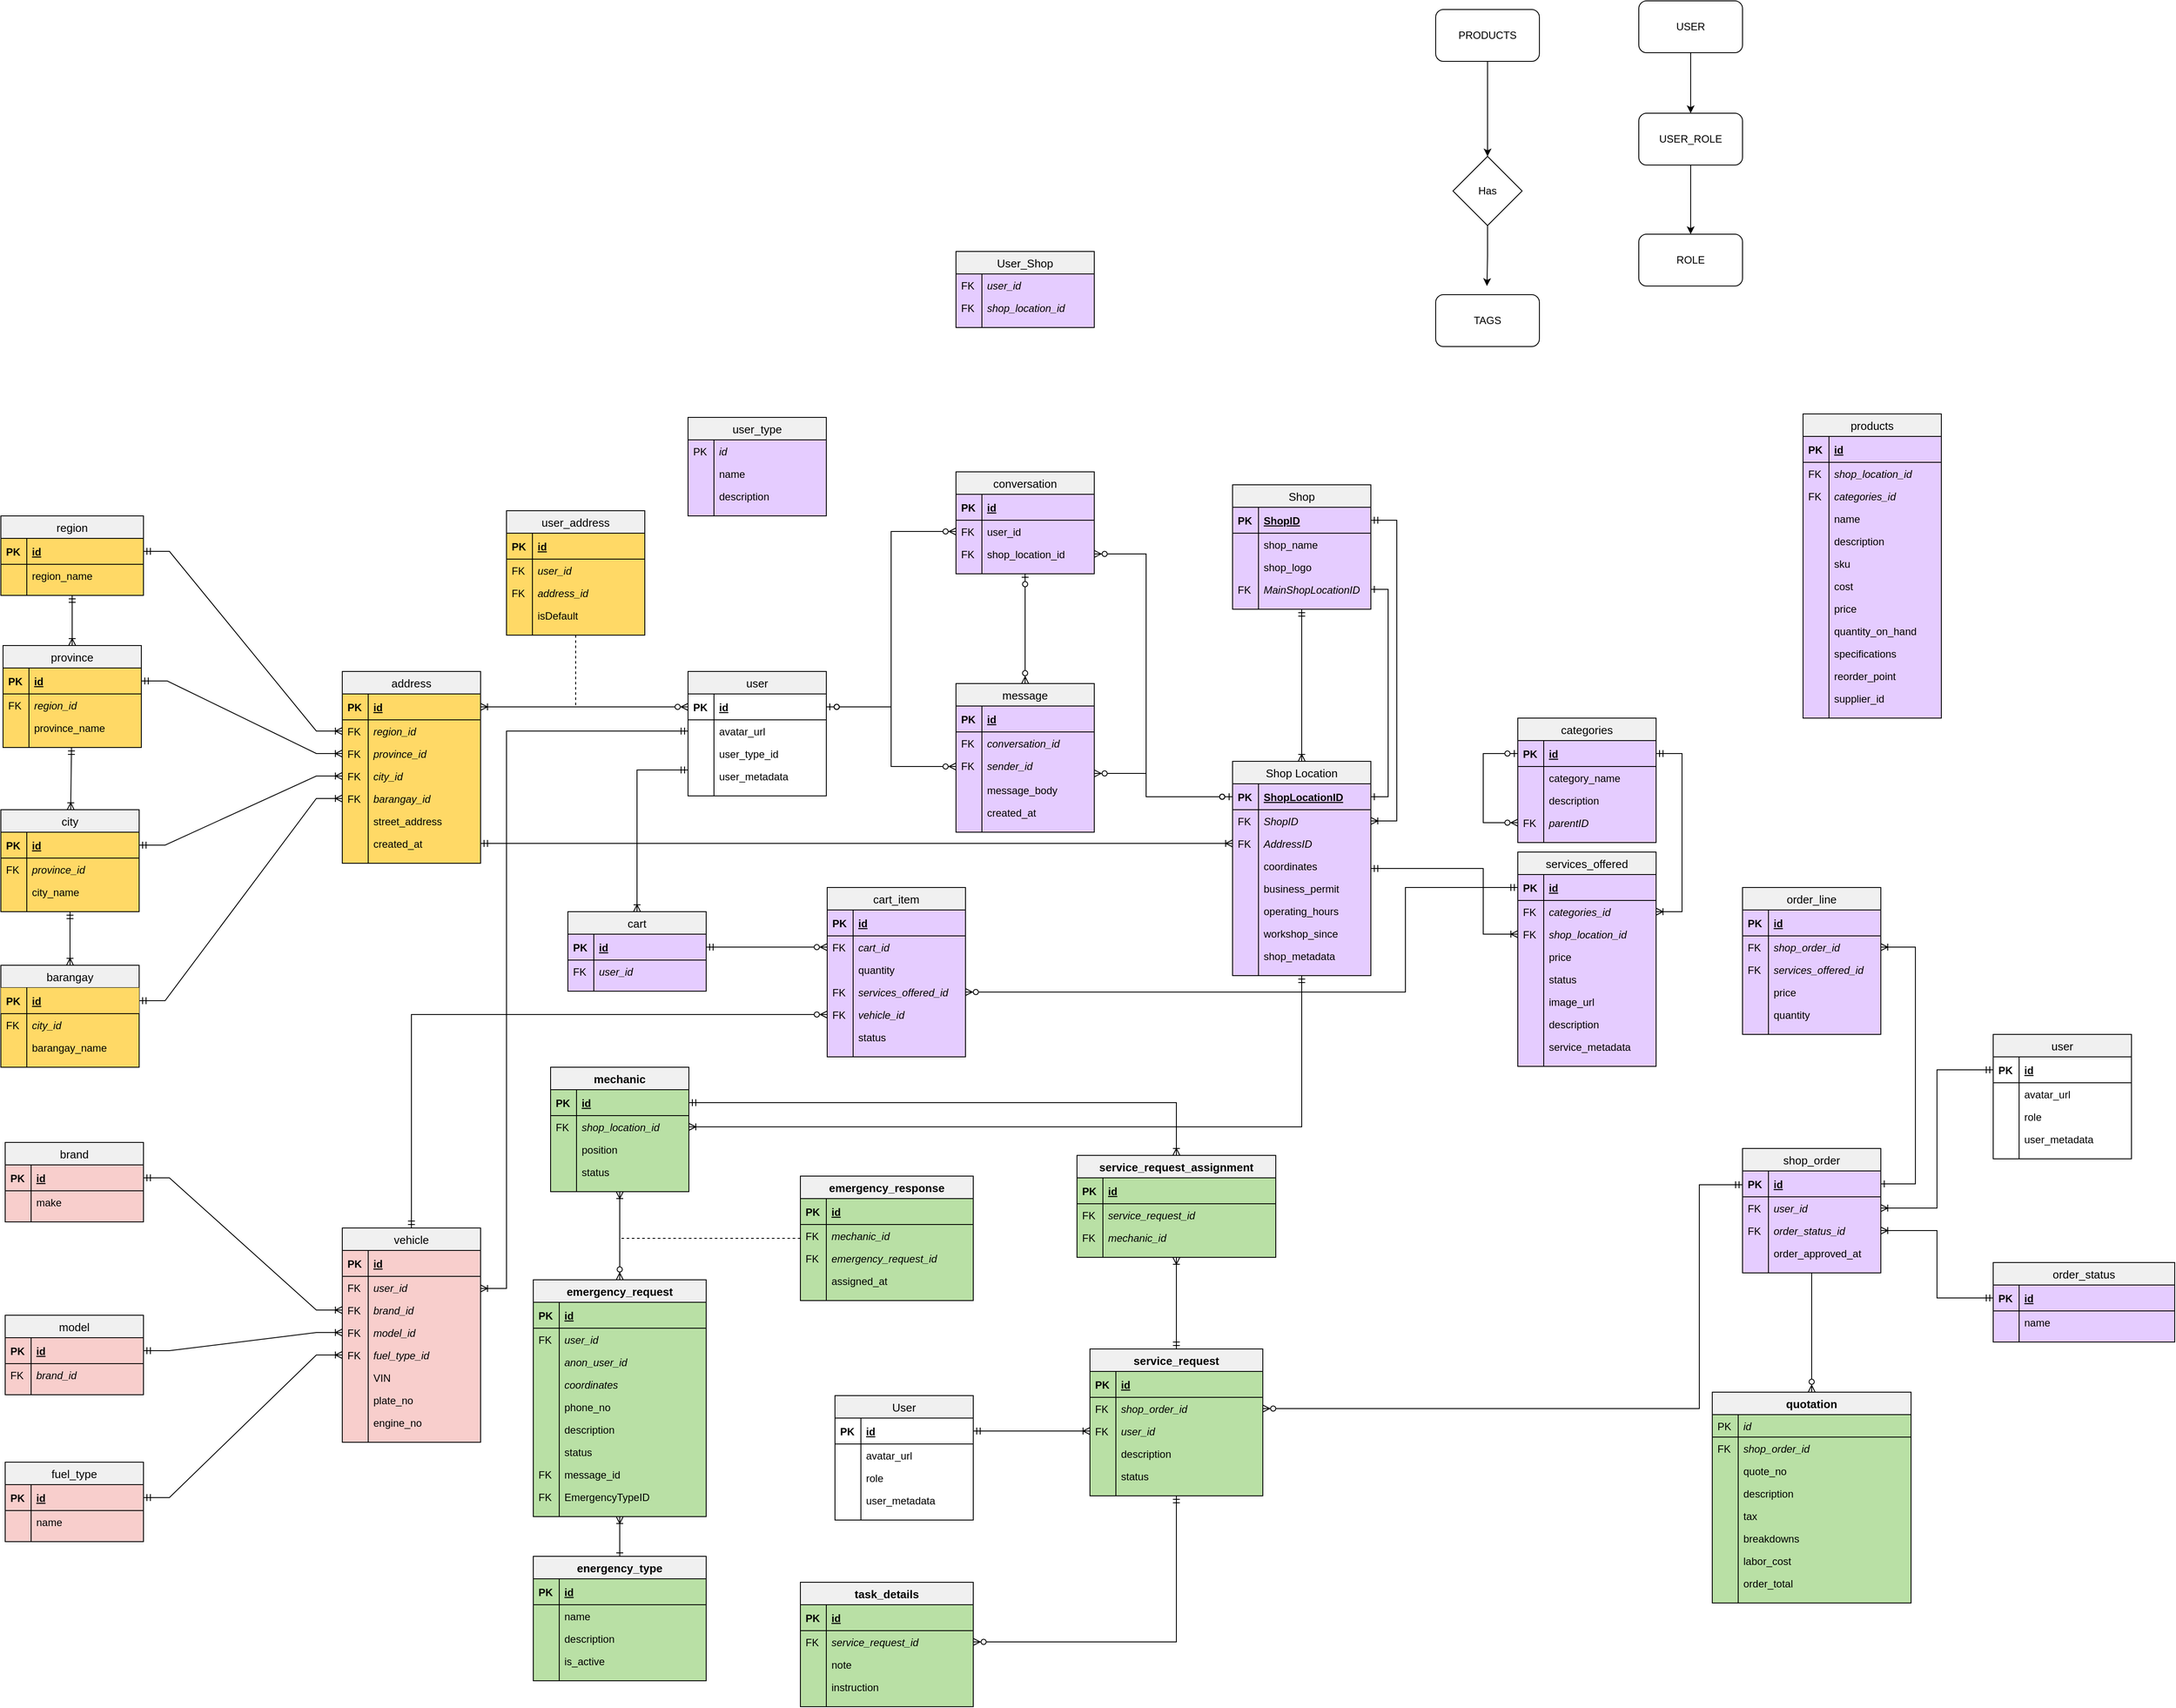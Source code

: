 <mxfile version="21.2.3" type="github">
  <diagram name="Page-1" id="2S65_K8TlIW-I9RaxmhA">
    <mxGraphModel dx="1122" dy="2241" grid="1" gridSize="10" guides="1" tooltips="1" connect="1" arrows="1" fold="1" page="1" pageScale="1" pageWidth="2500" pageHeight="1500" math="0" shadow="0">
      <root>
        <mxCell id="0" />
        <mxCell id="1" parent="0" />
        <mxCell id="SJSmvKwEZ4cIt8mxZRy5-101" value="user" style="swimlane;fontStyle=0;childLayout=stackLayout;horizontal=1;startSize=26;fillColor=#F0F0F0;horizontalStack=0;resizeParent=1;resizeParentMax=0;resizeLast=0;collapsible=1;marginBottom=0;swimlaneFillColor=none;align=center;strokeWidth=1;fontSize=13;strokeColor=#000000;rounded=0;" parent="1" vertex="1">
          <mxGeometry x="880" y="246" width="160" height="144" as="geometry" />
        </mxCell>
        <mxCell id="SJSmvKwEZ4cIt8mxZRy5-102" value="id" style="shape=partialRectangle;top=0;left=0;right=0;bottom=1;align=left;verticalAlign=middle;fillColor=none;spacingLeft=34;spacingRight=4;overflow=hidden;rotatable=0;points=[[0,0.5],[1,0.5]];portConstraint=eastwest;dropTarget=0;fontStyle=5;rounded=0;" parent="SJSmvKwEZ4cIt8mxZRy5-101" vertex="1">
          <mxGeometry y="26" width="160" height="30" as="geometry" />
        </mxCell>
        <mxCell id="SJSmvKwEZ4cIt8mxZRy5-103" value="PK" style="shape=partialRectangle;top=0;left=0;bottom=0;fillColor=none;align=left;verticalAlign=middle;spacingLeft=4;spacingRight=4;overflow=hidden;rotatable=0;points=[];portConstraint=eastwest;part=1;fontStyle=1;rounded=0;" parent="SJSmvKwEZ4cIt8mxZRy5-102" vertex="1" connectable="0">
          <mxGeometry width="30" height="30" as="geometry" />
        </mxCell>
        <mxCell id="SJSmvKwEZ4cIt8mxZRy5-106" value="avatar_url" style="shape=partialRectangle;top=0;left=0;right=0;bottom=0;align=left;verticalAlign=top;fillColor=none;spacingLeft=34;spacingRight=4;overflow=hidden;rotatable=0;points=[[0,0.5],[1,0.5]];portConstraint=eastwest;dropTarget=0;rounded=0;" parent="SJSmvKwEZ4cIt8mxZRy5-101" vertex="1">
          <mxGeometry y="56" width="160" height="26" as="geometry" />
        </mxCell>
        <mxCell id="SJSmvKwEZ4cIt8mxZRy5-107" value="" style="shape=partialRectangle;top=0;left=0;bottom=0;fillColor=none;align=left;verticalAlign=top;spacingLeft=4;spacingRight=4;overflow=hidden;rotatable=0;points=[];portConstraint=eastwest;part=1;rounded=0;" parent="SJSmvKwEZ4cIt8mxZRy5-106" vertex="1" connectable="0">
          <mxGeometry width="30" height="26" as="geometry" />
        </mxCell>
        <mxCell id="SJSmvKwEZ4cIt8mxZRy5-108" value="user_type_id" style="shape=partialRectangle;top=0;left=0;right=0;bottom=0;align=left;verticalAlign=top;fillColor=none;spacingLeft=34;spacingRight=4;overflow=hidden;rotatable=0;points=[[0,0.5],[1,0.5]];portConstraint=eastwest;dropTarget=0;rounded=0;" parent="SJSmvKwEZ4cIt8mxZRy5-101" vertex="1">
          <mxGeometry y="82" width="160" height="26" as="geometry" />
        </mxCell>
        <mxCell id="SJSmvKwEZ4cIt8mxZRy5-109" value="" style="shape=partialRectangle;top=0;left=0;bottom=0;fillColor=none;align=left;verticalAlign=top;spacingLeft=4;spacingRight=4;overflow=hidden;rotatable=0;points=[];portConstraint=eastwest;part=1;rounded=0;" parent="SJSmvKwEZ4cIt8mxZRy5-108" vertex="1" connectable="0">
          <mxGeometry width="30" height="26" as="geometry" />
        </mxCell>
        <mxCell id="SJSmvKwEZ4cIt8mxZRy5-113" value="user_metadata" style="shape=partialRectangle;top=0;left=0;right=0;bottom=0;align=left;verticalAlign=top;fillColor=none;spacingLeft=34;spacingRight=4;overflow=hidden;rotatable=0;points=[[0,0.5],[1,0.5]];portConstraint=eastwest;dropTarget=0;rounded=0;" parent="SJSmvKwEZ4cIt8mxZRy5-101" vertex="1">
          <mxGeometry y="108" width="160" height="26" as="geometry" />
        </mxCell>
        <mxCell id="SJSmvKwEZ4cIt8mxZRy5-114" value="" style="shape=partialRectangle;top=0;left=0;bottom=0;fillColor=none;align=left;verticalAlign=top;spacingLeft=4;spacingRight=4;overflow=hidden;rotatable=0;points=[];portConstraint=eastwest;part=1;rounded=0;" parent="SJSmvKwEZ4cIt8mxZRy5-113" vertex="1" connectable="0">
          <mxGeometry width="30" height="26" as="geometry" />
        </mxCell>
        <mxCell id="SJSmvKwEZ4cIt8mxZRy5-110" value="" style="shape=partialRectangle;top=0;left=0;right=0;bottom=0;align=left;verticalAlign=top;fillColor=none;spacingLeft=34;spacingRight=4;overflow=hidden;rotatable=0;points=[[0,0.5],[1,0.5]];portConstraint=eastwest;dropTarget=0;rounded=0;" parent="SJSmvKwEZ4cIt8mxZRy5-101" vertex="1">
          <mxGeometry y="134" width="160" height="10" as="geometry" />
        </mxCell>
        <mxCell id="SJSmvKwEZ4cIt8mxZRy5-111" value="" style="shape=partialRectangle;top=0;left=0;bottom=0;fillColor=none;align=left;verticalAlign=top;spacingLeft=4;spacingRight=4;overflow=hidden;rotatable=0;points=[];portConstraint=eastwest;part=1;rounded=0;" parent="SJSmvKwEZ4cIt8mxZRy5-110" vertex="1" connectable="0">
          <mxGeometry width="30" height="10" as="geometry" />
        </mxCell>
        <mxCell id="SJSmvKwEZ4cIt8mxZRy5-115" value="region" style="swimlane;fontStyle=0;childLayout=stackLayout;horizontal=1;startSize=26;fillColor=#f0f0f0;horizontalStack=0;resizeParent=1;resizeParentMax=0;resizeLast=0;collapsible=1;marginBottom=0;swimlaneFillColor=#FFD966;align=center;strokeWidth=1;fontSize=13;strokeColor=#000000;rounded=0;" parent="1" vertex="1">
          <mxGeometry x="85" y="66" width="165" height="92" as="geometry" />
        </mxCell>
        <mxCell id="SJSmvKwEZ4cIt8mxZRy5-116" value="id" style="shape=partialRectangle;top=0;left=0;right=0;bottom=1;align=left;verticalAlign=middle;fillColor=none;spacingLeft=34;spacingRight=4;overflow=hidden;rotatable=0;points=[[0,0.5],[1,0.5]];portConstraint=eastwest;dropTarget=0;fontStyle=5;rounded=0;" parent="SJSmvKwEZ4cIt8mxZRy5-115" vertex="1">
          <mxGeometry y="26" width="165" height="30" as="geometry" />
        </mxCell>
        <mxCell id="SJSmvKwEZ4cIt8mxZRy5-117" value="PK" style="shape=partialRectangle;top=0;left=0;bottom=0;fillColor=none;align=left;verticalAlign=middle;spacingLeft=4;spacingRight=4;overflow=hidden;rotatable=0;points=[];portConstraint=eastwest;part=1;fontStyle=1;rounded=0;" parent="SJSmvKwEZ4cIt8mxZRy5-116" vertex="1" connectable="0">
          <mxGeometry width="30" height="30" as="geometry" />
        </mxCell>
        <mxCell id="SJSmvKwEZ4cIt8mxZRy5-118" value="region_name" style="shape=partialRectangle;top=0;left=0;right=0;bottom=0;align=left;verticalAlign=top;fillColor=none;spacingLeft=34;spacingRight=4;overflow=hidden;rotatable=0;points=[[0,0.5],[1,0.5]];portConstraint=eastwest;dropTarget=0;rounded=0;" parent="SJSmvKwEZ4cIt8mxZRy5-115" vertex="1">
          <mxGeometry y="56" width="165" height="26" as="geometry" />
        </mxCell>
        <mxCell id="SJSmvKwEZ4cIt8mxZRy5-119" value="" style="shape=partialRectangle;top=0;left=0;bottom=0;fillColor=none;align=left;verticalAlign=top;spacingLeft=4;spacingRight=4;overflow=hidden;rotatable=0;points=[];portConstraint=eastwest;part=1;rounded=0;" parent="SJSmvKwEZ4cIt8mxZRy5-118" vertex="1" connectable="0">
          <mxGeometry width="30" height="26" as="geometry" />
        </mxCell>
        <mxCell id="SJSmvKwEZ4cIt8mxZRy5-124" value="" style="shape=partialRectangle;top=0;left=0;right=0;bottom=0;align=left;verticalAlign=top;fillColor=none;spacingLeft=34;spacingRight=4;overflow=hidden;rotatable=0;points=[[0,0.5],[1,0.5]];portConstraint=eastwest;dropTarget=0;rounded=0;" parent="SJSmvKwEZ4cIt8mxZRy5-115" vertex="1">
          <mxGeometry y="82" width="165" height="10" as="geometry" />
        </mxCell>
        <mxCell id="SJSmvKwEZ4cIt8mxZRy5-125" value="" style="shape=partialRectangle;top=0;left=0;bottom=0;fillColor=none;align=left;verticalAlign=top;spacingLeft=4;spacingRight=4;overflow=hidden;rotatable=0;points=[];portConstraint=eastwest;part=1;rounded=0;" parent="SJSmvKwEZ4cIt8mxZRy5-124" vertex="1" connectable="0">
          <mxGeometry width="30" height="10" as="geometry" />
        </mxCell>
        <mxCell id="SJSmvKwEZ4cIt8mxZRy5-126" value="province" style="swimlane;fontStyle=0;childLayout=stackLayout;horizontal=1;startSize=26;fillColor=#f0f0f0;horizontalStack=0;resizeParent=1;resizeParentMax=0;resizeLast=0;collapsible=1;marginBottom=0;swimlaneFillColor=#FFD966;align=center;strokeWidth=1;fontSize=13;strokeColor=#000000;rounded=0;" parent="1" vertex="1">
          <mxGeometry x="87.5" y="216" width="160" height="118" as="geometry" />
        </mxCell>
        <mxCell id="SJSmvKwEZ4cIt8mxZRy5-127" value="id" style="shape=partialRectangle;top=0;left=0;right=0;bottom=1;align=left;verticalAlign=middle;fillColor=none;spacingLeft=34;spacingRight=4;overflow=hidden;rotatable=0;points=[[0,0.5],[1,0.5]];portConstraint=eastwest;dropTarget=0;fontStyle=5;rounded=0;" parent="SJSmvKwEZ4cIt8mxZRy5-126" vertex="1">
          <mxGeometry y="26" width="160" height="30" as="geometry" />
        </mxCell>
        <mxCell id="SJSmvKwEZ4cIt8mxZRy5-128" value="PK" style="shape=partialRectangle;top=0;left=0;bottom=0;fillColor=none;align=left;verticalAlign=middle;spacingLeft=4;spacingRight=4;overflow=hidden;rotatable=0;points=[];portConstraint=eastwest;part=1;fontStyle=1;rounded=0;" parent="SJSmvKwEZ4cIt8mxZRy5-127" vertex="1" connectable="0">
          <mxGeometry width="30" height="30" as="geometry" />
        </mxCell>
        <mxCell id="SJSmvKwEZ4cIt8mxZRy5-129" value="region_id" style="shape=partialRectangle;top=0;left=0;right=0;bottom=0;align=left;verticalAlign=top;fillColor=none;spacingLeft=34;spacingRight=4;overflow=hidden;rotatable=0;points=[[0,0.5],[1,0.5]];portConstraint=eastwest;dropTarget=0;fontStyle=2;rounded=0;" parent="SJSmvKwEZ4cIt8mxZRy5-126" vertex="1">
          <mxGeometry y="56" width="160" height="26" as="geometry" />
        </mxCell>
        <mxCell id="SJSmvKwEZ4cIt8mxZRy5-130" value="FK" style="shape=partialRectangle;top=0;left=0;bottom=0;fillColor=none;align=left;verticalAlign=top;spacingLeft=4;spacingRight=4;overflow=hidden;rotatable=0;points=[];portConstraint=eastwest;part=1;rounded=0;" parent="SJSmvKwEZ4cIt8mxZRy5-129" vertex="1" connectable="0">
          <mxGeometry width="30" height="26" as="geometry" />
        </mxCell>
        <mxCell id="SJSmvKwEZ4cIt8mxZRy5-133" value="province_name" style="shape=partialRectangle;top=0;left=0;right=0;bottom=0;align=left;verticalAlign=top;fillColor=none;spacingLeft=34;spacingRight=4;overflow=hidden;rotatable=0;points=[[0,0.5],[1,0.5]];portConstraint=eastwest;dropTarget=0;fontStyle=0;rounded=0;" parent="SJSmvKwEZ4cIt8mxZRy5-126" vertex="1">
          <mxGeometry y="82" width="160" height="26" as="geometry" />
        </mxCell>
        <mxCell id="SJSmvKwEZ4cIt8mxZRy5-134" value="" style="shape=partialRectangle;top=0;left=0;bottom=0;fillColor=none;align=left;verticalAlign=top;spacingLeft=4;spacingRight=4;overflow=hidden;rotatable=0;points=[];portConstraint=eastwest;part=1;rounded=0;" parent="SJSmvKwEZ4cIt8mxZRy5-133" vertex="1" connectable="0">
          <mxGeometry width="30" height="26" as="geometry" />
        </mxCell>
        <mxCell id="SJSmvKwEZ4cIt8mxZRy5-131" value="" style="shape=partialRectangle;top=0;left=0;right=0;bottom=0;align=left;verticalAlign=top;fillColor=none;spacingLeft=34;spacingRight=4;overflow=hidden;rotatable=0;points=[[0,0.5],[1,0.5]];portConstraint=eastwest;dropTarget=0;rounded=0;" parent="SJSmvKwEZ4cIt8mxZRy5-126" vertex="1">
          <mxGeometry y="108" width="160" height="10" as="geometry" />
        </mxCell>
        <mxCell id="SJSmvKwEZ4cIt8mxZRy5-132" value="" style="shape=partialRectangle;top=0;left=0;bottom=0;fillColor=none;align=left;verticalAlign=top;spacingLeft=4;spacingRight=4;overflow=hidden;rotatable=0;points=[];portConstraint=eastwest;part=1;rounded=0;" parent="SJSmvKwEZ4cIt8mxZRy5-131" vertex="1" connectable="0">
          <mxGeometry width="30" height="10" as="geometry" />
        </mxCell>
        <mxCell id="SJSmvKwEZ4cIt8mxZRy5-135" value="city" style="swimlane;fontStyle=0;childLayout=stackLayout;horizontal=1;startSize=26;fillColor=#f0f0f0;horizontalStack=0;resizeParent=1;resizeParentMax=0;resizeLast=0;collapsible=1;marginBottom=0;swimlaneFillColor=#FFD966;align=center;strokeWidth=1;fontSize=13;strokeColor=#000000;rounded=0;" parent="1" vertex="1">
          <mxGeometry x="85" y="406" width="160" height="118" as="geometry" />
        </mxCell>
        <mxCell id="SJSmvKwEZ4cIt8mxZRy5-136" value="id" style="shape=partialRectangle;top=0;left=0;right=0;bottom=1;align=left;verticalAlign=middle;fillColor=none;spacingLeft=34;spacingRight=4;overflow=hidden;rotatable=0;points=[[0,0.5],[1,0.5]];portConstraint=eastwest;dropTarget=0;fontStyle=5;rounded=0;" parent="SJSmvKwEZ4cIt8mxZRy5-135" vertex="1">
          <mxGeometry y="26" width="160" height="30" as="geometry" />
        </mxCell>
        <mxCell id="SJSmvKwEZ4cIt8mxZRy5-137" value="PK" style="shape=partialRectangle;top=0;left=0;bottom=0;fillColor=none;align=left;verticalAlign=middle;spacingLeft=4;spacingRight=4;overflow=hidden;rotatable=0;points=[];portConstraint=eastwest;part=1;fontStyle=1;rounded=0;" parent="SJSmvKwEZ4cIt8mxZRy5-136" vertex="1" connectable="0">
          <mxGeometry width="30" height="30" as="geometry" />
        </mxCell>
        <mxCell id="SJSmvKwEZ4cIt8mxZRy5-138" value="province_id" style="shape=partialRectangle;top=0;left=0;right=0;bottom=0;align=left;verticalAlign=top;fillColor=none;spacingLeft=34;spacingRight=4;overflow=hidden;rotatable=0;points=[[0,0.5],[1,0.5]];portConstraint=eastwest;dropTarget=0;fontStyle=2;rounded=0;" parent="SJSmvKwEZ4cIt8mxZRy5-135" vertex="1">
          <mxGeometry y="56" width="160" height="26" as="geometry" />
        </mxCell>
        <mxCell id="SJSmvKwEZ4cIt8mxZRy5-139" value="FK" style="shape=partialRectangle;top=0;left=0;bottom=0;fillColor=none;align=left;verticalAlign=top;spacingLeft=4;spacingRight=4;overflow=hidden;rotatable=0;points=[];portConstraint=eastwest;part=1;rounded=0;" parent="SJSmvKwEZ4cIt8mxZRy5-138" vertex="1" connectable="0">
          <mxGeometry width="30" height="26" as="geometry" />
        </mxCell>
        <mxCell id="SJSmvKwEZ4cIt8mxZRy5-140" value="city_name" style="shape=partialRectangle;top=0;left=0;right=0;bottom=0;align=left;verticalAlign=top;fillColor=none;spacingLeft=34;spacingRight=4;overflow=hidden;rotatable=0;points=[[0,0.5],[1,0.5]];portConstraint=eastwest;dropTarget=0;fontStyle=0;rounded=0;" parent="SJSmvKwEZ4cIt8mxZRy5-135" vertex="1">
          <mxGeometry y="82" width="160" height="26" as="geometry" />
        </mxCell>
        <mxCell id="SJSmvKwEZ4cIt8mxZRy5-141" value="" style="shape=partialRectangle;top=0;left=0;bottom=0;fillColor=none;align=left;verticalAlign=top;spacingLeft=4;spacingRight=4;overflow=hidden;rotatable=0;points=[];portConstraint=eastwest;part=1;rounded=0;" parent="SJSmvKwEZ4cIt8mxZRy5-140" vertex="1" connectable="0">
          <mxGeometry width="30" height="26" as="geometry" />
        </mxCell>
        <mxCell id="SJSmvKwEZ4cIt8mxZRy5-142" value="" style="shape=partialRectangle;top=0;left=0;right=0;bottom=0;align=left;verticalAlign=top;fillColor=none;spacingLeft=34;spacingRight=4;overflow=hidden;rotatable=0;points=[[0,0.5],[1,0.5]];portConstraint=eastwest;dropTarget=0;rounded=0;" parent="SJSmvKwEZ4cIt8mxZRy5-135" vertex="1">
          <mxGeometry y="108" width="160" height="10" as="geometry" />
        </mxCell>
        <mxCell id="SJSmvKwEZ4cIt8mxZRy5-143" value="" style="shape=partialRectangle;top=0;left=0;bottom=0;fillColor=none;align=left;verticalAlign=top;spacingLeft=4;spacingRight=4;overflow=hidden;rotatable=0;points=[];portConstraint=eastwest;part=1;rounded=0;" parent="SJSmvKwEZ4cIt8mxZRy5-142" vertex="1" connectable="0">
          <mxGeometry width="30" height="10" as="geometry" />
        </mxCell>
        <mxCell id="SJSmvKwEZ4cIt8mxZRy5-144" value="barangay" style="swimlane;fontStyle=0;childLayout=stackLayout;horizontal=1;startSize=26;fillColor=#F0F0F0;horizontalStack=0;resizeParent=1;resizeParentMax=0;resizeLast=0;collapsible=1;marginBottom=0;swimlaneFillColor=#FFD966;align=center;strokeWidth=1;fontSize=13;strokeColor=#000000;rounded=0;" parent="1" vertex="1">
          <mxGeometry x="85" y="586" width="160" height="118" as="geometry" />
        </mxCell>
        <mxCell id="SJSmvKwEZ4cIt8mxZRy5-145" value="id" style="shape=partialRectangle;top=0;left=0;right=0;bottom=1;align=left;verticalAlign=middle;fillColor=#FFD966;spacingLeft=34;spacingRight=4;overflow=hidden;rotatable=0;points=[[0,0.5],[1,0.5]];portConstraint=eastwest;dropTarget=0;fontStyle=5;strokeColor=#000000;rounded=0;" parent="SJSmvKwEZ4cIt8mxZRy5-144" vertex="1">
          <mxGeometry y="26" width="160" height="30" as="geometry" />
        </mxCell>
        <mxCell id="SJSmvKwEZ4cIt8mxZRy5-146" value="PK" style="shape=partialRectangle;top=0;left=0;bottom=0;fillColor=none;align=left;verticalAlign=middle;spacingLeft=4;spacingRight=4;overflow=hidden;rotatable=0;points=[];portConstraint=eastwest;part=1;fontStyle=1;rounded=0;" parent="SJSmvKwEZ4cIt8mxZRy5-145" vertex="1" connectable="0">
          <mxGeometry width="30" height="30" as="geometry" />
        </mxCell>
        <mxCell id="SJSmvKwEZ4cIt8mxZRy5-147" value="city_id" style="shape=partialRectangle;top=0;left=0;right=0;bottom=0;align=left;verticalAlign=top;fillColor=none;spacingLeft=34;spacingRight=4;overflow=hidden;rotatable=0;points=[[0,0.5],[1,0.5]];portConstraint=eastwest;dropTarget=0;fontStyle=2;rounded=0;" parent="SJSmvKwEZ4cIt8mxZRy5-144" vertex="1">
          <mxGeometry y="56" width="160" height="26" as="geometry" />
        </mxCell>
        <mxCell id="SJSmvKwEZ4cIt8mxZRy5-148" value="FK" style="shape=partialRectangle;top=0;left=0;bottom=0;fillColor=none;align=left;verticalAlign=top;spacingLeft=4;spacingRight=4;overflow=hidden;rotatable=0;points=[];portConstraint=eastwest;part=1;rounded=0;" parent="SJSmvKwEZ4cIt8mxZRy5-147" vertex="1" connectable="0">
          <mxGeometry width="30" height="26" as="geometry" />
        </mxCell>
        <mxCell id="SJSmvKwEZ4cIt8mxZRy5-149" value="barangay_name" style="shape=partialRectangle;top=0;left=0;right=0;bottom=0;align=left;verticalAlign=top;fillColor=none;spacingLeft=34;spacingRight=4;overflow=hidden;rotatable=0;points=[[0,0.5],[1,0.5]];portConstraint=eastwest;dropTarget=0;fontStyle=0;rounded=0;" parent="SJSmvKwEZ4cIt8mxZRy5-144" vertex="1">
          <mxGeometry y="82" width="160" height="26" as="geometry" />
        </mxCell>
        <mxCell id="SJSmvKwEZ4cIt8mxZRy5-150" value="" style="shape=partialRectangle;top=0;left=0;bottom=0;fillColor=none;align=left;verticalAlign=top;spacingLeft=4;spacingRight=4;overflow=hidden;rotatable=0;points=[];portConstraint=eastwest;part=1;rounded=0;" parent="SJSmvKwEZ4cIt8mxZRy5-149" vertex="1" connectable="0">
          <mxGeometry width="30" height="26" as="geometry" />
        </mxCell>
        <mxCell id="SJSmvKwEZ4cIt8mxZRy5-151" value="" style="shape=partialRectangle;top=0;left=0;right=0;bottom=0;align=left;verticalAlign=top;fillColor=none;spacingLeft=34;spacingRight=4;overflow=hidden;rotatable=0;points=[[0,0.5],[1,0.5]];portConstraint=eastwest;dropTarget=0;rounded=0;" parent="SJSmvKwEZ4cIt8mxZRy5-144" vertex="1">
          <mxGeometry y="108" width="160" height="10" as="geometry" />
        </mxCell>
        <mxCell id="SJSmvKwEZ4cIt8mxZRy5-152" value="" style="shape=partialRectangle;top=0;left=0;bottom=0;fillColor=none;align=left;verticalAlign=top;spacingLeft=4;spacingRight=4;overflow=hidden;rotatable=0;points=[];portConstraint=eastwest;part=1;rounded=0;" parent="SJSmvKwEZ4cIt8mxZRy5-151" vertex="1" connectable="0">
          <mxGeometry width="30" height="10" as="geometry" />
        </mxCell>
        <mxCell id="SJSmvKwEZ4cIt8mxZRy5-154" value="address" style="swimlane;fontStyle=0;childLayout=stackLayout;horizontal=1;startSize=26;fillColor=#F0F0F0;horizontalStack=0;resizeParent=1;resizeParentMax=0;resizeLast=0;collapsible=1;marginBottom=0;swimlaneFillColor=#FFD966;align=center;strokeWidth=1;fontSize=13;strokeColor=#000000;rounded=0;" parent="1" vertex="1">
          <mxGeometry x="480" y="246" width="160" height="222" as="geometry" />
        </mxCell>
        <mxCell id="SJSmvKwEZ4cIt8mxZRy5-155" value="id" style="shape=partialRectangle;top=0;left=0;right=0;bottom=1;align=left;verticalAlign=middle;fillColor=none;spacingLeft=34;spacingRight=4;overflow=hidden;rotatable=0;points=[[0,0.5],[1,0.5]];portConstraint=eastwest;dropTarget=0;fontStyle=5;rounded=0;" parent="SJSmvKwEZ4cIt8mxZRy5-154" vertex="1">
          <mxGeometry y="26" width="160" height="30" as="geometry" />
        </mxCell>
        <mxCell id="SJSmvKwEZ4cIt8mxZRy5-156" value="PK" style="shape=partialRectangle;top=0;left=0;bottom=0;fillColor=none;align=left;verticalAlign=middle;spacingLeft=4;spacingRight=4;overflow=hidden;rotatable=0;points=[];portConstraint=eastwest;part=1;fontStyle=1;rounded=0;" parent="SJSmvKwEZ4cIt8mxZRy5-155" vertex="1" connectable="0">
          <mxGeometry width="30" height="30" as="geometry" />
        </mxCell>
        <mxCell id="SJSmvKwEZ4cIt8mxZRy5-157" value="region_id" style="shape=partialRectangle;top=0;left=0;right=0;bottom=0;align=left;verticalAlign=top;fillColor=none;spacingLeft=34;spacingRight=4;overflow=hidden;rotatable=0;points=[[0,0.5],[1,0.5]];portConstraint=eastwest;dropTarget=0;fontStyle=2;rounded=0;" parent="SJSmvKwEZ4cIt8mxZRy5-154" vertex="1">
          <mxGeometry y="56" width="160" height="26" as="geometry" />
        </mxCell>
        <mxCell id="SJSmvKwEZ4cIt8mxZRy5-158" value="FK" style="shape=partialRectangle;top=0;left=0;bottom=0;fillColor=none;align=left;verticalAlign=top;spacingLeft=4;spacingRight=4;overflow=hidden;rotatable=0;points=[];portConstraint=eastwest;part=1;rounded=0;" parent="SJSmvKwEZ4cIt8mxZRy5-157" vertex="1" connectable="0">
          <mxGeometry width="30" height="26" as="geometry" />
        </mxCell>
        <mxCell id="SJSmvKwEZ4cIt8mxZRy5-159" value="province_id" style="shape=partialRectangle;top=0;left=0;right=0;bottom=0;align=left;verticalAlign=top;fillColor=none;spacingLeft=34;spacingRight=4;overflow=hidden;rotatable=0;points=[[0,0.5],[1,0.5]];portConstraint=eastwest;dropTarget=0;fontStyle=2;rounded=0;" parent="SJSmvKwEZ4cIt8mxZRy5-154" vertex="1">
          <mxGeometry y="82" width="160" height="26" as="geometry" />
        </mxCell>
        <mxCell id="SJSmvKwEZ4cIt8mxZRy5-160" value="FK" style="shape=partialRectangle;top=0;left=0;bottom=0;fillColor=none;align=left;verticalAlign=top;spacingLeft=4;spacingRight=4;overflow=hidden;rotatable=0;points=[];portConstraint=eastwest;part=1;rounded=0;" parent="SJSmvKwEZ4cIt8mxZRy5-159" vertex="1" connectable="0">
          <mxGeometry width="30" height="26" as="geometry" />
        </mxCell>
        <mxCell id="SJSmvKwEZ4cIt8mxZRy5-166" value="city_id" style="shape=partialRectangle;top=0;left=0;right=0;bottom=0;align=left;verticalAlign=top;fillColor=none;spacingLeft=34;spacingRight=4;overflow=hidden;rotatable=0;points=[[0,0.5],[1,0.5]];portConstraint=eastwest;dropTarget=0;fontStyle=2;shadow=0;rounded=0;" parent="SJSmvKwEZ4cIt8mxZRy5-154" vertex="1">
          <mxGeometry y="108" width="160" height="26" as="geometry" />
        </mxCell>
        <mxCell id="SJSmvKwEZ4cIt8mxZRy5-167" value="FK" style="shape=partialRectangle;top=0;left=0;bottom=0;fillColor=none;align=left;verticalAlign=top;spacingLeft=4;spacingRight=4;overflow=hidden;rotatable=0;points=[];portConstraint=eastwest;part=1;rounded=0;" parent="SJSmvKwEZ4cIt8mxZRy5-166" vertex="1" connectable="0">
          <mxGeometry width="30" height="26" as="geometry" />
        </mxCell>
        <mxCell id="SJSmvKwEZ4cIt8mxZRy5-168" value="barangay_id" style="shape=partialRectangle;top=0;left=0;right=0;bottom=0;align=left;verticalAlign=top;fillColor=none;spacingLeft=34;spacingRight=4;overflow=hidden;rotatable=0;points=[[0,0.5],[1,0.5]];portConstraint=eastwest;dropTarget=0;fontStyle=2;rounded=0;" parent="SJSmvKwEZ4cIt8mxZRy5-154" vertex="1">
          <mxGeometry y="134" width="160" height="26" as="geometry" />
        </mxCell>
        <mxCell id="SJSmvKwEZ4cIt8mxZRy5-169" value="FK" style="shape=partialRectangle;top=0;left=0;bottom=0;fillColor=none;align=left;verticalAlign=top;spacingLeft=4;spacingRight=4;overflow=hidden;rotatable=0;points=[];portConstraint=eastwest;part=1;rounded=0;" parent="SJSmvKwEZ4cIt8mxZRy5-168" vertex="1" connectable="0">
          <mxGeometry width="30" height="26" as="geometry" />
        </mxCell>
        <mxCell id="SJSmvKwEZ4cIt8mxZRy5-161" value="street_address" style="shape=partialRectangle;top=0;left=0;right=0;bottom=0;align=left;verticalAlign=top;fillColor=none;spacingLeft=34;spacingRight=4;overflow=hidden;rotatable=0;points=[[0,0.5],[1,0.5]];portConstraint=eastwest;dropTarget=0;rounded=0;" parent="SJSmvKwEZ4cIt8mxZRy5-154" vertex="1">
          <mxGeometry y="160" width="160" height="26" as="geometry" />
        </mxCell>
        <mxCell id="SJSmvKwEZ4cIt8mxZRy5-162" value="" style="shape=partialRectangle;top=0;left=0;bottom=0;fillColor=none;align=left;verticalAlign=top;spacingLeft=4;spacingRight=4;overflow=hidden;rotatable=0;points=[];portConstraint=eastwest;part=1;rounded=0;" parent="SJSmvKwEZ4cIt8mxZRy5-161" vertex="1" connectable="0">
          <mxGeometry width="30" height="26" as="geometry" />
        </mxCell>
        <mxCell id="SJSmvKwEZ4cIt8mxZRy5-170" value="created_at" style="shape=partialRectangle;top=0;left=0;right=0;bottom=0;align=left;verticalAlign=top;fillColor=none;spacingLeft=34;spacingRight=4;overflow=hidden;rotatable=0;points=[[0,0.5],[1,0.5]];portConstraint=eastwest;dropTarget=0;rounded=0;" parent="SJSmvKwEZ4cIt8mxZRy5-154" vertex="1">
          <mxGeometry y="186" width="160" height="26" as="geometry" />
        </mxCell>
        <mxCell id="SJSmvKwEZ4cIt8mxZRy5-171" value="" style="shape=partialRectangle;top=0;left=0;bottom=0;fillColor=none;align=left;verticalAlign=top;spacingLeft=4;spacingRight=4;overflow=hidden;rotatable=0;points=[];portConstraint=eastwest;part=1;rounded=0;" parent="SJSmvKwEZ4cIt8mxZRy5-170" vertex="1" connectable="0">
          <mxGeometry width="30" height="26" as="geometry" />
        </mxCell>
        <mxCell id="SJSmvKwEZ4cIt8mxZRy5-163" value="" style="shape=partialRectangle;top=0;left=0;right=0;bottom=0;align=left;verticalAlign=top;fillColor=none;spacingLeft=34;spacingRight=4;overflow=hidden;rotatable=0;points=[[0,0.5],[1,0.5]];portConstraint=eastwest;dropTarget=0;rounded=0;" parent="SJSmvKwEZ4cIt8mxZRy5-154" vertex="1">
          <mxGeometry y="212" width="160" height="10" as="geometry" />
        </mxCell>
        <mxCell id="SJSmvKwEZ4cIt8mxZRy5-164" value="" style="shape=partialRectangle;top=0;left=0;bottom=0;fillColor=none;align=left;verticalAlign=top;spacingLeft=4;spacingRight=4;overflow=hidden;rotatable=0;points=[];portConstraint=eastwest;part=1;rounded=0;" parent="SJSmvKwEZ4cIt8mxZRy5-163" vertex="1" connectable="0">
          <mxGeometry width="30" height="10" as="geometry" />
        </mxCell>
        <mxCell id="SJSmvKwEZ4cIt8mxZRy5-172" value="" style="edgeStyle=entityRelationEdgeStyle;fontSize=12;html=1;endArrow=ERzeroToMany;startArrow=ERoneToMany;rounded=0;endFill=0;" parent="1" source="SJSmvKwEZ4cIt8mxZRy5-155" target="SJSmvKwEZ4cIt8mxZRy5-102" edge="1">
          <mxGeometry width="100" height="100" relative="1" as="geometry">
            <mxPoint x="640" y="296" as="sourcePoint" />
            <mxPoint x="740" y="196" as="targetPoint" />
          </mxGeometry>
        </mxCell>
        <mxCell id="SJSmvKwEZ4cIt8mxZRy5-200" style="edgeStyle=orthogonalEdgeStyle;rounded=0;orthogonalLoop=1;jettySize=auto;html=1;endArrow=none;endFill=0;dashed=1;" parent="1" source="SJSmvKwEZ4cIt8mxZRy5-173" edge="1">
          <mxGeometry relative="1" as="geometry">
            <mxPoint x="750" y="287" as="targetPoint" />
            <mxPoint x="750" y="201" as="sourcePoint" />
          </mxGeometry>
        </mxCell>
        <mxCell id="SJSmvKwEZ4cIt8mxZRy5-173" value="user_address" style="swimlane;fontStyle=0;childLayout=stackLayout;horizontal=1;startSize=26;fillColor=#F0F0F0;horizontalStack=0;resizeParent=1;resizeParentMax=0;resizeLast=0;collapsible=1;marginBottom=0;swimlaneFillColor=#FFD966;align=center;strokeWidth=1;fontSize=13;strokeColor=#000000;rounded=0;" parent="1" vertex="1">
          <mxGeometry x="670" y="60" width="160" height="144" as="geometry" />
        </mxCell>
        <mxCell id="SJSmvKwEZ4cIt8mxZRy5-174" value="id" style="shape=partialRectangle;top=0;left=0;right=0;bottom=1;align=left;verticalAlign=middle;fillColor=none;spacingLeft=34;spacingRight=4;overflow=hidden;rotatable=0;points=[[0,0.5],[1,0.5]];portConstraint=eastwest;dropTarget=0;fontStyle=5;rounded=0;" parent="SJSmvKwEZ4cIt8mxZRy5-173" vertex="1">
          <mxGeometry y="26" width="160" height="30" as="geometry" />
        </mxCell>
        <mxCell id="SJSmvKwEZ4cIt8mxZRy5-175" value="PK    " style="shape=partialRectangle;top=0;left=0;bottom=0;fillColor=none;align=left;verticalAlign=middle;spacingLeft=4;spacingRight=4;overflow=hidden;rotatable=0;points=[];portConstraint=eastwest;part=1;fontStyle=1;rounded=0;" parent="SJSmvKwEZ4cIt8mxZRy5-174" vertex="1" connectable="0">
          <mxGeometry width="30" height="30" as="geometry" />
        </mxCell>
        <mxCell id="SJSmvKwEZ4cIt8mxZRy5-176" value="user_id" style="shape=partialRectangle;top=0;left=0;right=0;bottom=0;align=left;verticalAlign=top;fillColor=none;spacingLeft=34;spacingRight=4;overflow=hidden;rotatable=0;points=[[0,0.5],[1,0.5]];portConstraint=eastwest;dropTarget=0;fontStyle=2;rounded=0;" parent="SJSmvKwEZ4cIt8mxZRy5-173" vertex="1">
          <mxGeometry y="56" width="160" height="26" as="geometry" />
        </mxCell>
        <mxCell id="SJSmvKwEZ4cIt8mxZRy5-177" value="FK" style="shape=partialRectangle;top=0;left=0;bottom=0;fillColor=none;align=left;verticalAlign=top;spacingLeft=4;spacingRight=4;overflow=hidden;rotatable=0;points=[];portConstraint=eastwest;part=1;rounded=0;" parent="SJSmvKwEZ4cIt8mxZRy5-176" vertex="1" connectable="0">
          <mxGeometry width="30" height="26" as="geometry" />
        </mxCell>
        <mxCell id="SJSmvKwEZ4cIt8mxZRy5-178" value="address_id" style="shape=partialRectangle;top=0;left=0;right=0;bottom=0;align=left;verticalAlign=top;fillColor=none;spacingLeft=34;spacingRight=4;overflow=hidden;rotatable=0;points=[[0,0.5],[1,0.5]];portConstraint=eastwest;dropTarget=0;fontStyle=2;rounded=0;" parent="SJSmvKwEZ4cIt8mxZRy5-173" vertex="1">
          <mxGeometry y="82" width="160" height="26" as="geometry" />
        </mxCell>
        <mxCell id="SJSmvKwEZ4cIt8mxZRy5-179" value="FK" style="shape=partialRectangle;top=0;left=0;bottom=0;fillColor=none;align=left;verticalAlign=top;spacingLeft=4;spacingRight=4;overflow=hidden;rotatable=0;points=[];portConstraint=eastwest;part=1;rounded=0;" parent="SJSmvKwEZ4cIt8mxZRy5-178" vertex="1" connectable="0">
          <mxGeometry width="30" height="26" as="geometry" />
        </mxCell>
        <mxCell id="SJSmvKwEZ4cIt8mxZRy5-198" value="isDefault&#xa;" style="shape=partialRectangle;top=0;left=0;right=0;bottom=0;align=left;verticalAlign=top;fillColor=none;spacingLeft=34;spacingRight=4;overflow=hidden;rotatable=0;points=[[0,0.5],[1,0.5]];portConstraint=eastwest;dropTarget=0;fontStyle=0;rounded=0;" parent="SJSmvKwEZ4cIt8mxZRy5-173" vertex="1">
          <mxGeometry y="108" width="160" height="26" as="geometry" />
        </mxCell>
        <mxCell id="SJSmvKwEZ4cIt8mxZRy5-199" value="" style="shape=partialRectangle;top=0;left=0;bottom=0;fillColor=none;align=left;verticalAlign=top;spacingLeft=4;spacingRight=4;overflow=hidden;rotatable=0;points=[];portConstraint=eastwest;part=1;rounded=0;" parent="SJSmvKwEZ4cIt8mxZRy5-198" vertex="1" connectable="0">
          <mxGeometry width="30" height="26" as="geometry" />
        </mxCell>
        <mxCell id="SJSmvKwEZ4cIt8mxZRy5-180" value="" style="shape=partialRectangle;top=0;left=0;right=0;bottom=0;align=left;verticalAlign=top;fillColor=none;spacingLeft=34;spacingRight=4;overflow=hidden;rotatable=0;points=[[0,0.5],[1,0.5]];portConstraint=eastwest;dropTarget=0;rounded=0;" parent="SJSmvKwEZ4cIt8mxZRy5-173" vertex="1">
          <mxGeometry y="134" width="160" height="10" as="geometry" />
        </mxCell>
        <mxCell id="SJSmvKwEZ4cIt8mxZRy5-181" value="" style="shape=partialRectangle;top=0;left=0;bottom=0;fillColor=none;align=left;verticalAlign=top;spacingLeft=4;spacingRight=4;overflow=hidden;rotatable=0;points=[];portConstraint=eastwest;part=1;rounded=0;" parent="SJSmvKwEZ4cIt8mxZRy5-180" vertex="1" connectable="0">
          <mxGeometry width="30" height="10" as="geometry" />
        </mxCell>
        <mxCell id="SJSmvKwEZ4cIt8mxZRy5-185" value="" style="fontSize=12;html=1;endArrow=ERoneToMany;startArrow=ERmandOne;rounded=0;strokeColor=#000000;entryX=0.5;entryY=0;entryDx=0;entryDy=0;" parent="1" source="SJSmvKwEZ4cIt8mxZRy5-115" target="SJSmvKwEZ4cIt8mxZRy5-126" edge="1">
          <mxGeometry width="100" height="100" relative="1" as="geometry">
            <mxPoint x="168" y="36" as="sourcePoint" />
            <mxPoint x="590" y="316" as="targetPoint" />
          </mxGeometry>
        </mxCell>
        <mxCell id="SJSmvKwEZ4cIt8mxZRy5-192" value="" style="edgeStyle=entityRelationEdgeStyle;fontSize=12;html=1;endArrow=ERoneToMany;startArrow=ERmandOne;rounded=0;" parent="1" source="SJSmvKwEZ4cIt8mxZRy5-116" target="SJSmvKwEZ4cIt8mxZRy5-157" edge="1">
          <mxGeometry width="100" height="100" relative="1" as="geometry">
            <mxPoint x="400" y="356" as="sourcePoint" />
            <mxPoint x="500" y="256" as="targetPoint" />
          </mxGeometry>
        </mxCell>
        <mxCell id="SJSmvKwEZ4cIt8mxZRy5-193" value="" style="edgeStyle=entityRelationEdgeStyle;fontSize=12;html=1;endArrow=ERoneToMany;startArrow=ERmandOne;rounded=0;" parent="1" source="SJSmvKwEZ4cIt8mxZRy5-127" target="SJSmvKwEZ4cIt8mxZRy5-159" edge="1">
          <mxGeometry width="100" height="100" relative="1" as="geometry">
            <mxPoint x="270" y="106" as="sourcePoint" />
            <mxPoint x="410" y="95" as="targetPoint" />
          </mxGeometry>
        </mxCell>
        <mxCell id="SJSmvKwEZ4cIt8mxZRy5-194" value="" style="edgeStyle=entityRelationEdgeStyle;fontSize=12;html=1;endArrow=ERoneToMany;startArrow=ERmandOne;rounded=0;" parent="1" source="SJSmvKwEZ4cIt8mxZRy5-136" target="SJSmvKwEZ4cIt8mxZRy5-166" edge="1">
          <mxGeometry width="100" height="100" relative="1" as="geometry">
            <mxPoint x="255" y="297" as="sourcePoint" />
            <mxPoint x="410" y="121" as="targetPoint" />
          </mxGeometry>
        </mxCell>
        <mxCell id="SJSmvKwEZ4cIt8mxZRy5-195" value="" style="edgeStyle=entityRelationEdgeStyle;fontSize=12;html=1;endArrow=ERoneToMany;startArrow=ERmandOne;rounded=0;" parent="1" source="SJSmvKwEZ4cIt8mxZRy5-145" target="SJSmvKwEZ4cIt8mxZRy5-168" edge="1">
          <mxGeometry width="100" height="100" relative="1" as="geometry">
            <mxPoint x="255" y="457" as="sourcePoint" />
            <mxPoint x="410" y="147" as="targetPoint" />
          </mxGeometry>
        </mxCell>
        <mxCell id="SJSmvKwEZ4cIt8mxZRy5-196" value="" style="fontSize=12;html=1;endArrow=ERoneToMany;startArrow=ERmandOne;rounded=0;strokeColor=#000000;" parent="1" source="SJSmvKwEZ4cIt8mxZRy5-126" target="SJSmvKwEZ4cIt8mxZRy5-135" edge="1">
          <mxGeometry width="100" height="100" relative="1" as="geometry">
            <mxPoint x="200" y="356" as="sourcePoint" />
            <mxPoint x="200" y="414" as="targetPoint" />
          </mxGeometry>
        </mxCell>
        <mxCell id="SJSmvKwEZ4cIt8mxZRy5-197" value="" style="fontSize=12;html=1;endArrow=ERoneToMany;startArrow=ERmandOne;rounded=0;strokeColor=#000000;entryX=0.5;entryY=0;entryDx=0;entryDy=0;" parent="1" source="SJSmvKwEZ4cIt8mxZRy5-135" target="SJSmvKwEZ4cIt8mxZRy5-144" edge="1">
          <mxGeometry width="100" height="100" relative="1" as="geometry">
            <mxPoint x="530" y="486" as="sourcePoint" />
            <mxPoint x="290" y="758.105" as="targetPoint" />
            <Array as="points" />
          </mxGeometry>
        </mxCell>
        <mxCell id="SJSmvKwEZ4cIt8mxZRy5-310" value="brand" style="swimlane;fontStyle=0;childLayout=stackLayout;horizontal=1;startSize=26;fillColor=#F0F0F0;horizontalStack=0;resizeParent=1;resizeParentMax=0;resizeLast=0;collapsible=1;marginBottom=0;swimlaneFillColor=#F8CECC;align=center;strokeWidth=1;fontSize=13;strokeColor=#000000;rounded=0;" parent="1" vertex="1">
          <mxGeometry x="90" y="791" width="160" height="92" as="geometry" />
        </mxCell>
        <mxCell id="SJSmvKwEZ4cIt8mxZRy5-311" value="id" style="shape=partialRectangle;top=0;left=0;right=0;bottom=1;align=left;verticalAlign=middle;fillColor=none;spacingLeft=34;spacingRight=4;overflow=hidden;rotatable=0;points=[[0,0.5],[1,0.5]];portConstraint=eastwest;dropTarget=0;fontStyle=5;strokeColor=#000000;rounded=0;" parent="SJSmvKwEZ4cIt8mxZRy5-310" vertex="1">
          <mxGeometry y="26" width="160" height="30" as="geometry" />
        </mxCell>
        <mxCell id="SJSmvKwEZ4cIt8mxZRy5-312" value="PK" style="shape=partialRectangle;top=0;left=0;bottom=0;fillColor=none;align=left;verticalAlign=middle;spacingLeft=4;spacingRight=4;overflow=hidden;rotatable=0;points=[];portConstraint=eastwest;part=1;fontStyle=1;rounded=0;" parent="SJSmvKwEZ4cIt8mxZRy5-311" vertex="1" connectable="0">
          <mxGeometry width="30" height="30" as="geometry" />
        </mxCell>
        <mxCell id="SJSmvKwEZ4cIt8mxZRy5-313" value="make" style="shape=partialRectangle;top=0;left=0;right=0;bottom=0;align=left;verticalAlign=top;fillColor=none;spacingLeft=34;spacingRight=4;overflow=hidden;rotatable=0;points=[[0,0.5],[1,0.5]];portConstraint=eastwest;dropTarget=0;fontStyle=0;rounded=0;" parent="SJSmvKwEZ4cIt8mxZRy5-310" vertex="1">
          <mxGeometry y="56" width="160" height="26" as="geometry" />
        </mxCell>
        <mxCell id="SJSmvKwEZ4cIt8mxZRy5-314" value="" style="shape=partialRectangle;top=0;left=0;bottom=0;fillColor=none;align=left;verticalAlign=top;spacingLeft=4;spacingRight=4;overflow=hidden;rotatable=0;points=[];portConstraint=eastwest;part=1;rounded=0;" parent="SJSmvKwEZ4cIt8mxZRy5-313" vertex="1" connectable="0">
          <mxGeometry width="30" height="26" as="geometry" />
        </mxCell>
        <mxCell id="SJSmvKwEZ4cIt8mxZRy5-317" value="" style="shape=partialRectangle;top=0;left=0;right=0;bottom=0;align=left;verticalAlign=top;fillColor=none;spacingLeft=34;spacingRight=4;overflow=hidden;rotatable=0;points=[[0,0.5],[1,0.5]];portConstraint=eastwest;dropTarget=0;rounded=0;" parent="SJSmvKwEZ4cIt8mxZRy5-310" vertex="1">
          <mxGeometry y="82" width="160" height="10" as="geometry" />
        </mxCell>
        <mxCell id="SJSmvKwEZ4cIt8mxZRy5-318" value="" style="shape=partialRectangle;top=0;left=0;bottom=0;fillColor=none;align=left;verticalAlign=top;spacingLeft=4;spacingRight=4;overflow=hidden;rotatable=0;points=[];portConstraint=eastwest;part=1;rounded=0;" parent="SJSmvKwEZ4cIt8mxZRy5-317" vertex="1" connectable="0">
          <mxGeometry width="30" height="10" as="geometry" />
        </mxCell>
        <mxCell id="SJSmvKwEZ4cIt8mxZRy5-319" value="model" style="swimlane;fontStyle=0;childLayout=stackLayout;horizontal=1;startSize=26;fillColor=#F0F0F0;horizontalStack=0;resizeParent=1;resizeParentMax=0;resizeLast=0;collapsible=1;marginBottom=0;swimlaneFillColor=#F8CECC;align=center;strokeWidth=1;fontSize=13;strokeColor=#000000;rounded=0;" parent="1" vertex="1">
          <mxGeometry x="90" y="991" width="160" height="92" as="geometry" />
        </mxCell>
        <mxCell id="SJSmvKwEZ4cIt8mxZRy5-320" value="id" style="shape=partialRectangle;top=0;left=0;right=0;bottom=1;align=left;verticalAlign=middle;fillColor=none;spacingLeft=34;spacingRight=4;overflow=hidden;rotatable=0;points=[[0,0.5],[1,0.5]];portConstraint=eastwest;dropTarget=0;fontStyle=5;strokeColor=#000000;rounded=0;" parent="SJSmvKwEZ4cIt8mxZRy5-319" vertex="1">
          <mxGeometry y="26" width="160" height="30" as="geometry" />
        </mxCell>
        <mxCell id="SJSmvKwEZ4cIt8mxZRy5-321" value="PK" style="shape=partialRectangle;top=0;left=0;bottom=0;fillColor=none;align=left;verticalAlign=middle;spacingLeft=4;spacingRight=4;overflow=hidden;rotatable=0;points=[];portConstraint=eastwest;part=1;fontStyle=1;rounded=0;" parent="SJSmvKwEZ4cIt8mxZRy5-320" vertex="1" connectable="0">
          <mxGeometry width="30" height="30" as="geometry" />
        </mxCell>
        <mxCell id="SJSmvKwEZ4cIt8mxZRy5-322" value="brand_id" style="shape=partialRectangle;top=0;left=0;right=0;bottom=0;align=left;verticalAlign=top;fillColor=none;spacingLeft=34;spacingRight=4;overflow=hidden;rotatable=0;points=[[0,0.5],[1,0.5]];portConstraint=eastwest;dropTarget=0;fontStyle=2;rounded=0;" parent="SJSmvKwEZ4cIt8mxZRy5-319" vertex="1">
          <mxGeometry y="56" width="160" height="26" as="geometry" />
        </mxCell>
        <mxCell id="SJSmvKwEZ4cIt8mxZRy5-323" value="FK" style="shape=partialRectangle;top=0;left=0;bottom=0;fillColor=none;align=left;verticalAlign=top;spacingLeft=4;spacingRight=4;overflow=hidden;rotatable=0;points=[];portConstraint=eastwest;part=1;rounded=0;" parent="SJSmvKwEZ4cIt8mxZRy5-322" vertex="1" connectable="0">
          <mxGeometry width="30" height="26" as="geometry" />
        </mxCell>
        <mxCell id="SJSmvKwEZ4cIt8mxZRy5-324" value="" style="shape=partialRectangle;top=0;left=0;right=0;bottom=0;align=left;verticalAlign=top;fillColor=none;spacingLeft=34;spacingRight=4;overflow=hidden;rotatable=0;points=[[0,0.5],[1,0.5]];portConstraint=eastwest;dropTarget=0;rounded=0;" parent="SJSmvKwEZ4cIt8mxZRy5-319" vertex="1">
          <mxGeometry y="82" width="160" height="10" as="geometry" />
        </mxCell>
        <mxCell id="SJSmvKwEZ4cIt8mxZRy5-325" value="" style="shape=partialRectangle;top=0;left=0;bottom=0;fillColor=none;align=left;verticalAlign=top;spacingLeft=4;spacingRight=4;overflow=hidden;rotatable=0;points=[];portConstraint=eastwest;part=1;rounded=0;" parent="SJSmvKwEZ4cIt8mxZRy5-324" vertex="1" connectable="0">
          <mxGeometry width="30" height="10" as="geometry" />
        </mxCell>
        <mxCell id="SJSmvKwEZ4cIt8mxZRy5-326" value="vehicle" style="swimlane;fontStyle=0;childLayout=stackLayout;horizontal=1;startSize=26;fillColor=#F0F0F0;horizontalStack=0;resizeParent=1;resizeParentMax=0;resizeLast=0;collapsible=1;marginBottom=0;swimlaneFillColor=#F8CECC;align=center;strokeWidth=1;fontSize=13;strokeColor=#000000;rounded=0;" parent="1" vertex="1">
          <mxGeometry x="480" y="890" width="160" height="248" as="geometry" />
        </mxCell>
        <mxCell id="SJSmvKwEZ4cIt8mxZRy5-327" value="id" style="shape=partialRectangle;top=0;left=0;right=0;bottom=1;align=left;verticalAlign=middle;fillColor=none;spacingLeft=34;spacingRight=4;overflow=hidden;rotatable=0;points=[[0,0.5],[1,0.5]];portConstraint=eastwest;dropTarget=0;fontStyle=5;strokeColor=#000000;rounded=0;" parent="SJSmvKwEZ4cIt8mxZRy5-326" vertex="1">
          <mxGeometry y="26" width="160" height="30" as="geometry" />
        </mxCell>
        <mxCell id="SJSmvKwEZ4cIt8mxZRy5-328" value="PK" style="shape=partialRectangle;top=0;left=0;bottom=0;fillColor=none;align=left;verticalAlign=middle;spacingLeft=4;spacingRight=4;overflow=hidden;rotatable=0;points=[];portConstraint=eastwest;part=1;fontStyle=1;rounded=0;" parent="SJSmvKwEZ4cIt8mxZRy5-327" vertex="1" connectable="0">
          <mxGeometry width="30" height="30" as="geometry" />
        </mxCell>
        <mxCell id="SJSmvKwEZ4cIt8mxZRy5-358" value="user_id" style="shape=partialRectangle;top=0;left=0;right=0;bottom=0;align=left;verticalAlign=top;fillColor=none;spacingLeft=34;spacingRight=4;overflow=hidden;rotatable=0;points=[[0,0.5],[1,0.5]];portConstraint=eastwest;dropTarget=0;fontStyle=2;rounded=0;" parent="SJSmvKwEZ4cIt8mxZRy5-326" vertex="1">
          <mxGeometry y="56" width="160" height="26" as="geometry" />
        </mxCell>
        <mxCell id="SJSmvKwEZ4cIt8mxZRy5-359" value="FK" style="shape=partialRectangle;top=0;left=0;bottom=0;fillColor=none;align=left;verticalAlign=top;spacingLeft=4;spacingRight=4;overflow=hidden;rotatable=0;points=[];portConstraint=eastwest;part=1;rounded=0;" parent="SJSmvKwEZ4cIt8mxZRy5-358" vertex="1" connectable="0">
          <mxGeometry width="30" height="26" as="geometry" />
        </mxCell>
        <mxCell id="SJSmvKwEZ4cIt8mxZRy5-329" value="brand_id" style="shape=partialRectangle;top=0;left=0;right=0;bottom=0;align=left;verticalAlign=top;fillColor=none;spacingLeft=34;spacingRight=4;overflow=hidden;rotatable=0;points=[[0,0.5],[1,0.5]];portConstraint=eastwest;dropTarget=0;fontStyle=2;rounded=0;" parent="SJSmvKwEZ4cIt8mxZRy5-326" vertex="1">
          <mxGeometry y="82" width="160" height="26" as="geometry" />
        </mxCell>
        <mxCell id="SJSmvKwEZ4cIt8mxZRy5-330" value="FK" style="shape=partialRectangle;top=0;left=0;bottom=0;fillColor=none;align=left;verticalAlign=top;spacingLeft=4;spacingRight=4;overflow=hidden;rotatable=0;points=[];portConstraint=eastwest;part=1;rounded=0;" parent="SJSmvKwEZ4cIt8mxZRy5-329" vertex="1" connectable="0">
          <mxGeometry width="30" height="26" as="geometry" />
        </mxCell>
        <mxCell id="SJSmvKwEZ4cIt8mxZRy5-333" value="model_id" style="shape=partialRectangle;top=0;left=0;right=0;bottom=0;align=left;verticalAlign=top;fillColor=none;spacingLeft=34;spacingRight=4;overflow=hidden;rotatable=0;points=[[0,0.5],[1,0.5]];portConstraint=eastwest;dropTarget=0;fontStyle=2;rounded=0;" parent="SJSmvKwEZ4cIt8mxZRy5-326" vertex="1">
          <mxGeometry y="108" width="160" height="26" as="geometry" />
        </mxCell>
        <mxCell id="SJSmvKwEZ4cIt8mxZRy5-334" value="FK" style="shape=partialRectangle;top=0;left=0;bottom=0;fillColor=none;align=left;verticalAlign=top;spacingLeft=4;spacingRight=4;overflow=hidden;rotatable=0;points=[];portConstraint=eastwest;part=1;rounded=0;" parent="SJSmvKwEZ4cIt8mxZRy5-333" vertex="1" connectable="0">
          <mxGeometry width="30" height="26" as="geometry" />
        </mxCell>
        <mxCell id="SJSmvKwEZ4cIt8mxZRy5-337" value="fuel_type_id" style="shape=partialRectangle;top=0;left=0;right=0;bottom=0;align=left;verticalAlign=top;fillColor=none;spacingLeft=34;spacingRight=4;overflow=hidden;rotatable=0;points=[[0,0.5],[1,0.5]];portConstraint=eastwest;dropTarget=0;fontStyle=2;rounded=0;" parent="SJSmvKwEZ4cIt8mxZRy5-326" vertex="1">
          <mxGeometry y="134" width="160" height="26" as="geometry" />
        </mxCell>
        <mxCell id="SJSmvKwEZ4cIt8mxZRy5-338" value="FK" style="shape=partialRectangle;top=0;left=0;bottom=0;fillColor=none;align=left;verticalAlign=top;spacingLeft=4;spacingRight=4;overflow=hidden;rotatable=0;points=[];portConstraint=eastwest;part=1;rounded=0;" parent="SJSmvKwEZ4cIt8mxZRy5-337" vertex="1" connectable="0">
          <mxGeometry width="30" height="26" as="geometry" />
        </mxCell>
        <mxCell id="SJSmvKwEZ4cIt8mxZRy5-371" value="VIN" style="shape=partialRectangle;top=0;left=0;right=0;bottom=0;align=left;verticalAlign=top;fillColor=none;spacingLeft=34;spacingRight=4;overflow=hidden;rotatable=0;points=[[0,0.5],[1,0.5]];portConstraint=eastwest;dropTarget=0;fontStyle=0;rounded=0;" parent="SJSmvKwEZ4cIt8mxZRy5-326" vertex="1">
          <mxGeometry y="160" width="160" height="26" as="geometry" />
        </mxCell>
        <mxCell id="SJSmvKwEZ4cIt8mxZRy5-372" value="" style="shape=partialRectangle;top=0;left=0;bottom=0;fillColor=none;align=left;verticalAlign=top;spacingLeft=4;spacingRight=4;overflow=hidden;rotatable=0;points=[];portConstraint=eastwest;part=1;rounded=0;" parent="SJSmvKwEZ4cIt8mxZRy5-371" vertex="1" connectable="0">
          <mxGeometry width="30" height="26" as="geometry" />
        </mxCell>
        <mxCell id="SJSmvKwEZ4cIt8mxZRy5-335" value="plate_no" style="shape=partialRectangle;top=0;left=0;right=0;bottom=0;align=left;verticalAlign=top;fillColor=none;spacingLeft=34;spacingRight=4;overflow=hidden;rotatable=0;points=[[0,0.5],[1,0.5]];portConstraint=eastwest;dropTarget=0;fontStyle=0;rounded=0;" parent="SJSmvKwEZ4cIt8mxZRy5-326" vertex="1">
          <mxGeometry y="186" width="160" height="26" as="geometry" />
        </mxCell>
        <mxCell id="SJSmvKwEZ4cIt8mxZRy5-336" value="" style="shape=partialRectangle;top=0;left=0;bottom=0;fillColor=none;align=left;verticalAlign=top;spacingLeft=4;spacingRight=4;overflow=hidden;rotatable=0;points=[];portConstraint=eastwest;part=1;rounded=0;" parent="SJSmvKwEZ4cIt8mxZRy5-335" vertex="1" connectable="0">
          <mxGeometry width="30" height="26" as="geometry" />
        </mxCell>
        <mxCell id="SJSmvKwEZ4cIt8mxZRy5-356" value="engine_no" style="shape=partialRectangle;top=0;left=0;right=0;bottom=0;align=left;verticalAlign=top;fillColor=none;spacingLeft=34;spacingRight=4;overflow=hidden;rotatable=0;points=[[0,0.5],[1,0.5]];portConstraint=eastwest;dropTarget=0;fontStyle=0;rounded=0;" parent="SJSmvKwEZ4cIt8mxZRy5-326" vertex="1">
          <mxGeometry y="212" width="160" height="26" as="geometry" />
        </mxCell>
        <mxCell id="SJSmvKwEZ4cIt8mxZRy5-357" value="" style="shape=partialRectangle;top=0;left=0;bottom=0;fillColor=none;align=left;verticalAlign=top;spacingLeft=4;spacingRight=4;overflow=hidden;rotatable=0;points=[];portConstraint=eastwest;part=1;rounded=0;" parent="SJSmvKwEZ4cIt8mxZRy5-356" vertex="1" connectable="0">
          <mxGeometry width="30" height="26" as="geometry" />
        </mxCell>
        <mxCell id="SJSmvKwEZ4cIt8mxZRy5-331" value="" style="shape=partialRectangle;top=0;left=0;right=0;bottom=0;align=left;verticalAlign=top;fillColor=none;spacingLeft=34;spacingRight=4;overflow=hidden;rotatable=0;points=[[0,0.5],[1,0.5]];portConstraint=eastwest;dropTarget=0;rounded=0;" parent="SJSmvKwEZ4cIt8mxZRy5-326" vertex="1">
          <mxGeometry y="238" width="160" height="10" as="geometry" />
        </mxCell>
        <mxCell id="SJSmvKwEZ4cIt8mxZRy5-332" value="" style="shape=partialRectangle;top=0;left=0;bottom=0;fillColor=none;align=left;verticalAlign=top;spacingLeft=4;spacingRight=4;overflow=hidden;rotatable=0;points=[];portConstraint=eastwest;part=1;rounded=0;" parent="SJSmvKwEZ4cIt8mxZRy5-331" vertex="1" connectable="0">
          <mxGeometry width="30" height="10" as="geometry" />
        </mxCell>
        <mxCell id="SJSmvKwEZ4cIt8mxZRy5-360" value="fuel_type" style="swimlane;fontStyle=0;childLayout=stackLayout;horizontal=1;startSize=26;fillColor=#F0F0F0;horizontalStack=0;resizeParent=1;resizeParentMax=0;resizeLast=0;collapsible=1;marginBottom=0;swimlaneFillColor=#F8CECC;align=center;strokeWidth=1;fontSize=13;strokeColor=#000000;rounded=0;" parent="1" vertex="1">
          <mxGeometry x="90" y="1161" width="160" height="92" as="geometry" />
        </mxCell>
        <mxCell id="SJSmvKwEZ4cIt8mxZRy5-361" value="id" style="shape=partialRectangle;top=0;left=0;right=0;bottom=1;align=left;verticalAlign=middle;fillColor=none;spacingLeft=34;spacingRight=4;overflow=hidden;rotatable=0;points=[[0,0.5],[1,0.5]];portConstraint=eastwest;dropTarget=0;fontStyle=5;strokeColor=#000000;rounded=0;" parent="SJSmvKwEZ4cIt8mxZRy5-360" vertex="1">
          <mxGeometry y="26" width="160" height="30" as="geometry" />
        </mxCell>
        <mxCell id="SJSmvKwEZ4cIt8mxZRy5-362" value="PK" style="shape=partialRectangle;top=0;left=0;bottom=0;fillColor=none;align=left;verticalAlign=middle;spacingLeft=4;spacingRight=4;overflow=hidden;rotatable=0;points=[];portConstraint=eastwest;part=1;fontStyle=1;rounded=0;" parent="SJSmvKwEZ4cIt8mxZRy5-361" vertex="1" connectable="0">
          <mxGeometry width="30" height="30" as="geometry" />
        </mxCell>
        <mxCell id="SJSmvKwEZ4cIt8mxZRy5-363" value="name" style="shape=partialRectangle;top=0;left=0;right=0;bottom=0;align=left;verticalAlign=top;fillColor=none;spacingLeft=34;spacingRight=4;overflow=hidden;rotatable=0;points=[[0,0.5],[1,0.5]];portConstraint=eastwest;dropTarget=0;fontStyle=0;rounded=0;" parent="SJSmvKwEZ4cIt8mxZRy5-360" vertex="1">
          <mxGeometry y="56" width="160" height="26" as="geometry" />
        </mxCell>
        <mxCell id="SJSmvKwEZ4cIt8mxZRy5-364" value="" style="shape=partialRectangle;top=0;left=0;bottom=0;fillColor=none;align=left;verticalAlign=top;spacingLeft=4;spacingRight=4;overflow=hidden;rotatable=0;points=[];portConstraint=eastwest;part=1;rounded=0;" parent="SJSmvKwEZ4cIt8mxZRy5-363" vertex="1" connectable="0">
          <mxGeometry width="30" height="26" as="geometry" />
        </mxCell>
        <mxCell id="SJSmvKwEZ4cIt8mxZRy5-365" value="" style="shape=partialRectangle;top=0;left=0;right=0;bottom=0;align=left;verticalAlign=top;fillColor=none;spacingLeft=34;spacingRight=4;overflow=hidden;rotatable=0;points=[[0,0.5],[1,0.5]];portConstraint=eastwest;dropTarget=0;rounded=0;" parent="SJSmvKwEZ4cIt8mxZRy5-360" vertex="1">
          <mxGeometry y="82" width="160" height="10" as="geometry" />
        </mxCell>
        <mxCell id="SJSmvKwEZ4cIt8mxZRy5-366" value="" style="shape=partialRectangle;top=0;left=0;bottom=0;fillColor=none;align=left;verticalAlign=top;spacingLeft=4;spacingRight=4;overflow=hidden;rotatable=0;points=[];portConstraint=eastwest;part=1;rounded=0;" parent="SJSmvKwEZ4cIt8mxZRy5-365" vertex="1" connectable="0">
          <mxGeometry width="30" height="10" as="geometry" />
        </mxCell>
        <mxCell id="SJSmvKwEZ4cIt8mxZRy5-368" value="" style="edgeStyle=entityRelationEdgeStyle;fontSize=12;html=1;endArrow=ERoneToMany;startArrow=ERmandOne;rounded=0;" parent="1" source="SJSmvKwEZ4cIt8mxZRy5-320" target="SJSmvKwEZ4cIt8mxZRy5-333" edge="1">
          <mxGeometry width="100" height="100" relative="1" as="geometry">
            <mxPoint x="255" y="637" as="sourcePoint" />
            <mxPoint x="490" y="383" as="targetPoint" />
          </mxGeometry>
        </mxCell>
        <mxCell id="SJSmvKwEZ4cIt8mxZRy5-369" value="" style="edgeStyle=entityRelationEdgeStyle;fontSize=12;html=1;endArrow=ERoneToMany;startArrow=ERmandOne;rounded=0;" parent="1" source="SJSmvKwEZ4cIt8mxZRy5-311" target="SJSmvKwEZ4cIt8mxZRy5-329" edge="1">
          <mxGeometry width="100" height="100" relative="1" as="geometry">
            <mxPoint x="260" y="1042" as="sourcePoint" />
            <mxPoint x="430" y="995" as="targetPoint" />
          </mxGeometry>
        </mxCell>
        <mxCell id="SJSmvKwEZ4cIt8mxZRy5-370" value="" style="edgeStyle=entityRelationEdgeStyle;fontSize=12;html=1;endArrow=ERoneToMany;startArrow=ERmandOne;rounded=0;" parent="1" source="SJSmvKwEZ4cIt8mxZRy5-361" target="SJSmvKwEZ4cIt8mxZRy5-337" edge="1">
          <mxGeometry width="100" height="100" relative="1" as="geometry">
            <mxPoint x="260" y="1042" as="sourcePoint" />
            <mxPoint x="430" y="995" as="targetPoint" />
          </mxGeometry>
        </mxCell>
        <mxCell id="SJSmvKwEZ4cIt8mxZRy5-374" value="" style="fontSize=12;html=1;endArrow=ERoneToMany;startArrow=ERmandOne;rounded=0;edgeStyle=orthogonalEdgeStyle;" parent="1" source="SJSmvKwEZ4cIt8mxZRy5-106" target="SJSmvKwEZ4cIt8mxZRy5-358" edge="1">
          <mxGeometry width="100" height="100" relative="1" as="geometry">
            <mxPoint x="860" y="580" as="sourcePoint" />
            <mxPoint x="640" y="1040" as="targetPoint" />
            <Array as="points">
              <mxPoint x="670" y="315" />
              <mxPoint x="670" y="960" />
            </Array>
          </mxGeometry>
        </mxCell>
        <mxCell id="SJSmvKwEZ4cIt8mxZRy5-446" value="Shop" style="swimlane;fontStyle=0;childLayout=stackLayout;horizontal=1;startSize=26;fillColor=#F0F0F0;horizontalStack=0;resizeParent=1;resizeParentMax=0;resizeLast=0;collapsible=1;marginBottom=0;swimlaneFillColor=#E5CCFF;align=center;strokeWidth=1;fontSize=13;strokeColor=#000000;rounded=0;" parent="1" vertex="1">
          <mxGeometry x="1510" y="30" width="160" height="144" as="geometry" />
        </mxCell>
        <mxCell id="SJSmvKwEZ4cIt8mxZRy5-447" value="ShopID" style="shape=partialRectangle;top=0;left=0;right=0;bottom=1;align=left;verticalAlign=middle;fillColor=none;spacingLeft=34;spacingRight=4;overflow=hidden;rotatable=0;points=[[0,0.5],[1,0.5]];portConstraint=eastwest;dropTarget=0;fontStyle=5;rounded=0;" parent="SJSmvKwEZ4cIt8mxZRy5-446" vertex="1">
          <mxGeometry y="26" width="160" height="30" as="geometry" />
        </mxCell>
        <mxCell id="SJSmvKwEZ4cIt8mxZRy5-448" value="PK" style="shape=partialRectangle;top=0;left=0;bottom=0;fillColor=none;align=left;verticalAlign=middle;spacingLeft=4;spacingRight=4;overflow=hidden;rotatable=0;points=[];portConstraint=eastwest;part=1;fontStyle=1;rounded=0;" parent="SJSmvKwEZ4cIt8mxZRy5-447" vertex="1" connectable="0">
          <mxGeometry width="30" height="30" as="geometry" />
        </mxCell>
        <mxCell id="SJSmvKwEZ4cIt8mxZRy5-449" value="shop_name" style="shape=partialRectangle;top=0;left=0;right=0;bottom=0;align=left;verticalAlign=top;fillColor=none;spacingLeft=34;spacingRight=4;overflow=hidden;rotatable=0;points=[[0,0.5],[1,0.5]];portConstraint=eastwest;dropTarget=0;rounded=0;" parent="SJSmvKwEZ4cIt8mxZRy5-446" vertex="1">
          <mxGeometry y="56" width="160" height="26" as="geometry" />
        </mxCell>
        <mxCell id="SJSmvKwEZ4cIt8mxZRy5-450" value="" style="shape=partialRectangle;top=0;left=0;bottom=0;fillColor=none;align=left;verticalAlign=top;spacingLeft=4;spacingRight=4;overflow=hidden;rotatable=0;points=[];portConstraint=eastwest;part=1;rounded=0;" parent="SJSmvKwEZ4cIt8mxZRy5-449" vertex="1" connectable="0">
          <mxGeometry width="30" height="26" as="geometry" />
        </mxCell>
        <mxCell id="SJSmvKwEZ4cIt8mxZRy5-451" value="shop_logo" style="shape=partialRectangle;top=0;left=0;right=0;bottom=0;align=left;verticalAlign=top;fillColor=none;spacingLeft=34;spacingRight=4;overflow=hidden;rotatable=0;points=[[0,0.5],[1,0.5]];portConstraint=eastwest;dropTarget=0;rounded=0;" parent="SJSmvKwEZ4cIt8mxZRy5-446" vertex="1">
          <mxGeometry y="82" width="160" height="26" as="geometry" />
        </mxCell>
        <mxCell id="SJSmvKwEZ4cIt8mxZRy5-452" value="" style="shape=partialRectangle;top=0;left=0;bottom=0;fillColor=none;align=left;verticalAlign=top;spacingLeft=4;spacingRight=4;overflow=hidden;rotatable=0;points=[];portConstraint=eastwest;part=1;rounded=0;" parent="SJSmvKwEZ4cIt8mxZRy5-451" vertex="1" connectable="0">
          <mxGeometry width="30" height="26" as="geometry" />
        </mxCell>
        <mxCell id="SJSmvKwEZ4cIt8mxZRy5-453" value="MainShopLocationID" style="shape=partialRectangle;top=0;left=0;right=0;bottom=0;align=left;verticalAlign=top;fillColor=none;spacingLeft=34;spacingRight=4;overflow=hidden;rotatable=0;points=[[0,0.5],[1,0.5]];portConstraint=eastwest;dropTarget=0;rounded=0;fontStyle=2" parent="SJSmvKwEZ4cIt8mxZRy5-446" vertex="1">
          <mxGeometry y="108" width="160" height="26" as="geometry" />
        </mxCell>
        <mxCell id="SJSmvKwEZ4cIt8mxZRy5-454" value="FK" style="shape=partialRectangle;top=0;left=0;bottom=0;fillColor=none;align=left;verticalAlign=top;spacingLeft=4;spacingRight=4;overflow=hidden;rotatable=0;points=[];portConstraint=eastwest;part=1;rounded=0;" parent="SJSmvKwEZ4cIt8mxZRy5-453" vertex="1" connectable="0">
          <mxGeometry width="30" height="26" as="geometry" />
        </mxCell>
        <mxCell id="SJSmvKwEZ4cIt8mxZRy5-455" value="" style="shape=partialRectangle;top=0;left=0;right=0;bottom=0;align=left;verticalAlign=top;fillColor=none;spacingLeft=34;spacingRight=4;overflow=hidden;rotatable=0;points=[[0,0.5],[1,0.5]];portConstraint=eastwest;dropTarget=0;rounded=0;" parent="SJSmvKwEZ4cIt8mxZRy5-446" vertex="1">
          <mxGeometry y="134" width="160" height="10" as="geometry" />
        </mxCell>
        <mxCell id="SJSmvKwEZ4cIt8mxZRy5-456" value="" style="shape=partialRectangle;top=0;left=0;bottom=0;fillColor=none;align=left;verticalAlign=top;spacingLeft=4;spacingRight=4;overflow=hidden;rotatable=0;points=[];portConstraint=eastwest;part=1;rounded=0;" parent="SJSmvKwEZ4cIt8mxZRy5-455" vertex="1" connectable="0">
          <mxGeometry width="30" height="10" as="geometry" />
        </mxCell>
        <mxCell id="SJSmvKwEZ4cIt8mxZRy5-457" value="Shop Location" style="swimlane;fontStyle=0;childLayout=stackLayout;horizontal=1;startSize=26;fillColor=#F0F0F0;horizontalStack=0;resizeParent=1;resizeParentMax=0;resizeLast=0;collapsible=1;marginBottom=0;swimlaneFillColor=#E5CCFF;align=center;strokeWidth=1;fontSize=13;strokeColor=#000000;rounded=0;" parent="1" vertex="1">
          <mxGeometry x="1510" y="350" width="160" height="248" as="geometry" />
        </mxCell>
        <mxCell id="SJSmvKwEZ4cIt8mxZRy5-458" value="ShopLocationID" style="shape=partialRectangle;top=0;left=0;right=0;bottom=1;align=left;verticalAlign=middle;fillColor=none;spacingLeft=34;spacingRight=4;overflow=hidden;rotatable=0;points=[[0,0.5],[1,0.5]];portConstraint=eastwest;dropTarget=0;fontStyle=5;rounded=0;" parent="SJSmvKwEZ4cIt8mxZRy5-457" vertex="1">
          <mxGeometry y="26" width="160" height="30" as="geometry" />
        </mxCell>
        <mxCell id="SJSmvKwEZ4cIt8mxZRy5-459" value="PK" style="shape=partialRectangle;top=0;left=0;bottom=0;fillColor=none;align=left;verticalAlign=middle;spacingLeft=4;spacingRight=4;overflow=hidden;rotatable=0;points=[];portConstraint=eastwest;part=1;fontStyle=1;rounded=0;" parent="SJSmvKwEZ4cIt8mxZRy5-458" vertex="1" connectable="0">
          <mxGeometry width="30" height="30" as="geometry" />
        </mxCell>
        <mxCell id="SJSmvKwEZ4cIt8mxZRy5-460" value="ShopID" style="shape=partialRectangle;top=0;left=0;right=0;bottom=0;align=left;verticalAlign=top;fillColor=none;spacingLeft=34;spacingRight=4;overflow=hidden;rotatable=0;points=[[0,0.5],[1,0.5]];portConstraint=eastwest;dropTarget=0;rounded=0;fontStyle=2" parent="SJSmvKwEZ4cIt8mxZRy5-457" vertex="1">
          <mxGeometry y="56" width="160" height="26" as="geometry" />
        </mxCell>
        <mxCell id="SJSmvKwEZ4cIt8mxZRy5-461" value="FK" style="shape=partialRectangle;top=0;left=0;bottom=0;fillColor=none;align=left;verticalAlign=top;spacingLeft=4;spacingRight=4;overflow=hidden;rotatable=0;points=[];portConstraint=eastwest;part=1;rounded=0;" parent="SJSmvKwEZ4cIt8mxZRy5-460" vertex="1" connectable="0">
          <mxGeometry width="30" height="26" as="geometry" />
        </mxCell>
        <mxCell id="SJSmvKwEZ4cIt8mxZRy5-462" value="AddressID" style="shape=partialRectangle;top=0;left=0;right=0;bottom=0;align=left;verticalAlign=top;fillColor=none;spacingLeft=34;spacingRight=4;overflow=hidden;rotatable=0;points=[[0,0.5],[1,0.5]];portConstraint=eastwest;dropTarget=0;rounded=0;fontStyle=2" parent="SJSmvKwEZ4cIt8mxZRy5-457" vertex="1">
          <mxGeometry y="82" width="160" height="26" as="geometry" />
        </mxCell>
        <mxCell id="SJSmvKwEZ4cIt8mxZRy5-463" value="FK" style="shape=partialRectangle;top=0;left=0;bottom=0;fillColor=none;align=left;verticalAlign=top;spacingLeft=4;spacingRight=4;overflow=hidden;rotatable=0;points=[];portConstraint=eastwest;part=1;rounded=0;" parent="SJSmvKwEZ4cIt8mxZRy5-462" vertex="1" connectable="0">
          <mxGeometry width="30" height="26" as="geometry" />
        </mxCell>
        <mxCell id="SJSmvKwEZ4cIt8mxZRy5-464" value="coordinates" style="shape=partialRectangle;top=0;left=0;right=0;bottom=0;align=left;verticalAlign=top;fillColor=none;spacingLeft=34;spacingRight=4;overflow=hidden;rotatable=0;points=[[0,0.5],[1,0.5]];portConstraint=eastwest;dropTarget=0;rounded=0;" parent="SJSmvKwEZ4cIt8mxZRy5-457" vertex="1">
          <mxGeometry y="108" width="160" height="26" as="geometry" />
        </mxCell>
        <mxCell id="SJSmvKwEZ4cIt8mxZRy5-465" value="" style="shape=partialRectangle;top=0;left=0;bottom=0;fillColor=none;align=left;verticalAlign=top;spacingLeft=4;spacingRight=4;overflow=hidden;rotatable=0;points=[];portConstraint=eastwest;part=1;rounded=0;" parent="SJSmvKwEZ4cIt8mxZRy5-464" vertex="1" connectable="0">
          <mxGeometry width="30" height="26" as="geometry" />
        </mxCell>
        <mxCell id="SJSmvKwEZ4cIt8mxZRy5-468" value="business_permit" style="shape=partialRectangle;top=0;left=0;right=0;bottom=0;align=left;verticalAlign=top;fillColor=none;spacingLeft=34;spacingRight=4;overflow=hidden;rotatable=0;points=[[0,0.5],[1,0.5]];portConstraint=eastwest;dropTarget=0;rounded=0;" parent="SJSmvKwEZ4cIt8mxZRy5-457" vertex="1">
          <mxGeometry y="134" width="160" height="26" as="geometry" />
        </mxCell>
        <mxCell id="SJSmvKwEZ4cIt8mxZRy5-469" value="" style="shape=partialRectangle;top=0;left=0;bottom=0;fillColor=none;align=left;verticalAlign=top;spacingLeft=4;spacingRight=4;overflow=hidden;rotatable=0;points=[];portConstraint=eastwest;part=1;rounded=0;" parent="SJSmvKwEZ4cIt8mxZRy5-468" vertex="1" connectable="0">
          <mxGeometry width="30" height="26" as="geometry" />
        </mxCell>
        <mxCell id="SJSmvKwEZ4cIt8mxZRy5-470" value="operating_hours" style="shape=partialRectangle;top=0;left=0;right=0;bottom=0;align=left;verticalAlign=top;fillColor=none;spacingLeft=34;spacingRight=4;overflow=hidden;rotatable=0;points=[[0,0.5],[1,0.5]];portConstraint=eastwest;dropTarget=0;rounded=0;" parent="SJSmvKwEZ4cIt8mxZRy5-457" vertex="1">
          <mxGeometry y="160" width="160" height="26" as="geometry" />
        </mxCell>
        <mxCell id="SJSmvKwEZ4cIt8mxZRy5-471" value="" style="shape=partialRectangle;top=0;left=0;bottom=0;fillColor=none;align=left;verticalAlign=top;spacingLeft=4;spacingRight=4;overflow=hidden;rotatable=0;points=[];portConstraint=eastwest;part=1;rounded=0;" parent="SJSmvKwEZ4cIt8mxZRy5-470" vertex="1" connectable="0">
          <mxGeometry width="30" height="26" as="geometry" />
        </mxCell>
        <mxCell id="SJSmvKwEZ4cIt8mxZRy5-472" value="workshop_since" style="shape=partialRectangle;top=0;left=0;right=0;bottom=0;align=left;verticalAlign=top;fillColor=none;spacingLeft=34;spacingRight=4;overflow=hidden;rotatable=0;points=[[0,0.5],[1,0.5]];portConstraint=eastwest;dropTarget=0;rounded=0;" parent="SJSmvKwEZ4cIt8mxZRy5-457" vertex="1">
          <mxGeometry y="186" width="160" height="26" as="geometry" />
        </mxCell>
        <mxCell id="SJSmvKwEZ4cIt8mxZRy5-473" value="" style="shape=partialRectangle;top=0;left=0;bottom=0;fillColor=none;align=left;verticalAlign=top;spacingLeft=4;spacingRight=4;overflow=hidden;rotatable=0;points=[];portConstraint=eastwest;part=1;rounded=0;" parent="SJSmvKwEZ4cIt8mxZRy5-472" vertex="1" connectable="0">
          <mxGeometry width="30" height="26" as="geometry" />
        </mxCell>
        <mxCell id="SJSmvKwEZ4cIt8mxZRy5-474" value="shop_metadata" style="shape=partialRectangle;top=0;left=0;right=0;bottom=0;align=left;verticalAlign=top;fillColor=none;spacingLeft=34;spacingRight=4;overflow=hidden;rotatable=0;points=[[0,0.5],[1,0.5]];portConstraint=eastwest;dropTarget=0;rounded=0;" parent="SJSmvKwEZ4cIt8mxZRy5-457" vertex="1">
          <mxGeometry y="212" width="160" height="26" as="geometry" />
        </mxCell>
        <mxCell id="SJSmvKwEZ4cIt8mxZRy5-475" value="" style="shape=partialRectangle;top=0;left=0;bottom=0;fillColor=none;align=left;verticalAlign=top;spacingLeft=4;spacingRight=4;overflow=hidden;rotatable=0;points=[];portConstraint=eastwest;part=1;rounded=0;" parent="SJSmvKwEZ4cIt8mxZRy5-474" vertex="1" connectable="0">
          <mxGeometry width="30" height="26" as="geometry" />
        </mxCell>
        <mxCell id="SJSmvKwEZ4cIt8mxZRy5-466" value="" style="shape=partialRectangle;top=0;left=0;right=0;bottom=0;align=left;verticalAlign=top;fillColor=none;spacingLeft=34;spacingRight=4;overflow=hidden;rotatable=0;points=[[0,0.5],[1,0.5]];portConstraint=eastwest;dropTarget=0;rounded=0;" parent="SJSmvKwEZ4cIt8mxZRy5-457" vertex="1">
          <mxGeometry y="238" width="160" height="10" as="geometry" />
        </mxCell>
        <mxCell id="SJSmvKwEZ4cIt8mxZRy5-467" value="" style="shape=partialRectangle;top=0;left=0;bottom=0;fillColor=none;align=left;verticalAlign=top;spacingLeft=4;spacingRight=4;overflow=hidden;rotatable=0;points=[];portConstraint=eastwest;part=1;rounded=0;" parent="SJSmvKwEZ4cIt8mxZRy5-466" vertex="1" connectable="0">
          <mxGeometry width="30" height="10" as="geometry" />
        </mxCell>
        <mxCell id="SJSmvKwEZ4cIt8mxZRy5-476" value="" style="fontSize=12;html=1;endArrow=ERoneToMany;startArrow=ERmandOne;rounded=0;" parent="1" source="SJSmvKwEZ4cIt8mxZRy5-446" target="SJSmvKwEZ4cIt8mxZRy5-457" edge="1">
          <mxGeometry width="100" height="100" relative="1" as="geometry">
            <mxPoint x="255" y="637" as="sourcePoint" />
            <mxPoint x="490" y="383" as="targetPoint" />
          </mxGeometry>
        </mxCell>
        <mxCell id="SJSmvKwEZ4cIt8mxZRy5-477" value="" style="fontSize=12;html=1;endArrow=ERoneToMany;startArrow=ERmandOne;rounded=0;edgeStyle=orthogonalEdgeStyle;" parent="1" source="SJSmvKwEZ4cIt8mxZRy5-170" target="SJSmvKwEZ4cIt8mxZRy5-462" edge="1">
          <mxGeometry width="100" height="100" relative="1" as="geometry">
            <mxPoint x="820" y="530" as="sourcePoint" />
            <mxPoint x="920" y="430" as="targetPoint" />
          </mxGeometry>
        </mxCell>
        <mxCell id="SJSmvKwEZ4cIt8mxZRy5-478" value="categories" style="swimlane;fontStyle=0;childLayout=stackLayout;horizontal=1;startSize=26;fillColor=#F0F0F0;horizontalStack=0;resizeParent=1;resizeParentMax=0;resizeLast=0;collapsible=1;marginBottom=0;swimlaneFillColor=#E5CCFF;align=center;strokeWidth=1;fontSize=13;strokeColor=#000000;rounded=0;" parent="1" vertex="1">
          <mxGeometry x="1840" y="300" width="160" height="144" as="geometry" />
        </mxCell>
        <mxCell id="SJSmvKwEZ4cIt8mxZRy5-510" style="edgeStyle=orthogonalEdgeStyle;rounded=0;orthogonalLoop=1;jettySize=auto;html=1;endArrow=ERzeroToMany;endFill=0;startArrow=ERzeroToOne;startFill=0;" parent="SJSmvKwEZ4cIt8mxZRy5-478" source="SJSmvKwEZ4cIt8mxZRy5-479" target="SJSmvKwEZ4cIt8mxZRy5-485" edge="1">
          <mxGeometry relative="1" as="geometry">
            <Array as="points">
              <mxPoint x="-40" y="41" />
              <mxPoint x="-40" y="121" />
            </Array>
          </mxGeometry>
        </mxCell>
        <mxCell id="SJSmvKwEZ4cIt8mxZRy5-479" value="id" style="shape=partialRectangle;top=0;left=0;right=0;bottom=1;align=left;verticalAlign=middle;fillColor=none;spacingLeft=34;spacingRight=4;overflow=hidden;rotatable=0;points=[[0,0.5],[1,0.5]];portConstraint=eastwest;dropTarget=0;fontStyle=5;rounded=0;" parent="SJSmvKwEZ4cIt8mxZRy5-478" vertex="1">
          <mxGeometry y="26" width="160" height="30" as="geometry" />
        </mxCell>
        <mxCell id="SJSmvKwEZ4cIt8mxZRy5-480" value="PK" style="shape=partialRectangle;top=0;left=0;bottom=0;fillColor=none;align=left;verticalAlign=middle;spacingLeft=4;spacingRight=4;overflow=hidden;rotatable=0;points=[];portConstraint=eastwest;part=1;fontStyle=1;rounded=0;" parent="SJSmvKwEZ4cIt8mxZRy5-479" vertex="1" connectable="0">
          <mxGeometry width="30" height="30" as="geometry" />
        </mxCell>
        <mxCell id="SJSmvKwEZ4cIt8mxZRy5-481" value="category_name" style="shape=partialRectangle;top=0;left=0;right=0;bottom=0;align=left;verticalAlign=top;fillColor=none;spacingLeft=34;spacingRight=4;overflow=hidden;rotatable=0;points=[[0,0.5],[1,0.5]];portConstraint=eastwest;dropTarget=0;rounded=0;" parent="SJSmvKwEZ4cIt8mxZRy5-478" vertex="1">
          <mxGeometry y="56" width="160" height="26" as="geometry" />
        </mxCell>
        <mxCell id="SJSmvKwEZ4cIt8mxZRy5-482" value="" style="shape=partialRectangle;top=0;left=0;bottom=0;fillColor=none;align=left;verticalAlign=top;spacingLeft=4;spacingRight=4;overflow=hidden;rotatable=0;points=[];portConstraint=eastwest;part=1;rounded=0;" parent="SJSmvKwEZ4cIt8mxZRy5-481" vertex="1" connectable="0">
          <mxGeometry width="30" height="26" as="geometry" />
        </mxCell>
        <mxCell id="SJSmvKwEZ4cIt8mxZRy5-483" value="description" style="shape=partialRectangle;top=0;left=0;right=0;bottom=0;align=left;verticalAlign=top;fillColor=none;spacingLeft=34;spacingRight=4;overflow=hidden;rotatable=0;points=[[0,0.5],[1,0.5]];portConstraint=eastwest;dropTarget=0;rounded=0;" parent="SJSmvKwEZ4cIt8mxZRy5-478" vertex="1">
          <mxGeometry y="82" width="160" height="26" as="geometry" />
        </mxCell>
        <mxCell id="SJSmvKwEZ4cIt8mxZRy5-484" value="" style="shape=partialRectangle;top=0;left=0;bottom=0;fillColor=none;align=left;verticalAlign=top;spacingLeft=4;spacingRight=4;overflow=hidden;rotatable=0;points=[];portConstraint=eastwest;part=1;rounded=0;" parent="SJSmvKwEZ4cIt8mxZRy5-483" vertex="1" connectable="0">
          <mxGeometry width="30" height="26" as="geometry" />
        </mxCell>
        <mxCell id="SJSmvKwEZ4cIt8mxZRy5-485" value="parentID" style="shape=partialRectangle;top=0;left=0;right=0;bottom=0;align=left;verticalAlign=top;fillColor=none;spacingLeft=34;spacingRight=4;overflow=hidden;rotatable=0;points=[[0,0.5],[1,0.5]];portConstraint=eastwest;dropTarget=0;rounded=0;fontStyle=2" parent="SJSmvKwEZ4cIt8mxZRy5-478" vertex="1">
          <mxGeometry y="108" width="160" height="26" as="geometry" />
        </mxCell>
        <mxCell id="SJSmvKwEZ4cIt8mxZRy5-486" value="FK" style="shape=partialRectangle;top=0;left=0;bottom=0;fillColor=none;align=left;verticalAlign=top;spacingLeft=4;spacingRight=4;overflow=hidden;rotatable=0;points=[];portConstraint=eastwest;part=1;rounded=0;" parent="SJSmvKwEZ4cIt8mxZRy5-485" vertex="1" connectable="0">
          <mxGeometry width="30" height="26" as="geometry" />
        </mxCell>
        <mxCell id="SJSmvKwEZ4cIt8mxZRy5-487" value="" style="shape=partialRectangle;top=0;left=0;right=0;bottom=0;align=left;verticalAlign=top;fillColor=none;spacingLeft=34;spacingRight=4;overflow=hidden;rotatable=0;points=[[0,0.5],[1,0.5]];portConstraint=eastwest;dropTarget=0;rounded=0;" parent="SJSmvKwEZ4cIt8mxZRy5-478" vertex="1">
          <mxGeometry y="134" width="160" height="10" as="geometry" />
        </mxCell>
        <mxCell id="SJSmvKwEZ4cIt8mxZRy5-488" value="" style="shape=partialRectangle;top=0;left=0;bottom=0;fillColor=none;align=left;verticalAlign=top;spacingLeft=4;spacingRight=4;overflow=hidden;rotatable=0;points=[];portConstraint=eastwest;part=1;rounded=0;" parent="SJSmvKwEZ4cIt8mxZRy5-487" vertex="1" connectable="0">
          <mxGeometry width="30" height="10" as="geometry" />
        </mxCell>
        <mxCell id="SJSmvKwEZ4cIt8mxZRy5-489" value="services_offered" style="swimlane;fontStyle=0;childLayout=stackLayout;horizontal=1;startSize=26;fillColor=#F0F0F0;horizontalStack=0;resizeParent=1;resizeParentMax=0;resizeLast=0;collapsible=1;marginBottom=0;swimlaneFillColor=#E5CCFF;align=center;strokeWidth=1;fontSize=13;strokeColor=#000000;rounded=0;" parent="1" vertex="1">
          <mxGeometry x="1840" y="455" width="160" height="248" as="geometry" />
        </mxCell>
        <mxCell id="SJSmvKwEZ4cIt8mxZRy5-490" value="id" style="shape=partialRectangle;top=0;left=0;right=0;bottom=1;align=left;verticalAlign=middle;fillColor=none;spacingLeft=34;spacingRight=4;overflow=hidden;rotatable=0;points=[[0,0.5],[1,0.5]];portConstraint=eastwest;dropTarget=0;fontStyle=5;rounded=0;" parent="SJSmvKwEZ4cIt8mxZRy5-489" vertex="1">
          <mxGeometry y="26" width="160" height="30" as="geometry" />
        </mxCell>
        <mxCell id="SJSmvKwEZ4cIt8mxZRy5-491" value="PK" style="shape=partialRectangle;top=0;left=0;bottom=0;fillColor=none;align=left;verticalAlign=middle;spacingLeft=4;spacingRight=4;overflow=hidden;rotatable=0;points=[];portConstraint=eastwest;part=1;fontStyle=1;rounded=0;" parent="SJSmvKwEZ4cIt8mxZRy5-490" vertex="1" connectable="0">
          <mxGeometry width="30" height="30" as="geometry" />
        </mxCell>
        <mxCell id="SJSmvKwEZ4cIt8mxZRy5-492" value="categories_id" style="shape=partialRectangle;top=0;left=0;right=0;bottom=0;align=left;verticalAlign=top;fillColor=none;spacingLeft=34;spacingRight=4;overflow=hidden;rotatable=0;points=[[0,0.5],[1,0.5]];portConstraint=eastwest;dropTarget=0;rounded=0;fontStyle=2" parent="SJSmvKwEZ4cIt8mxZRy5-489" vertex="1">
          <mxGeometry y="56" width="160" height="26" as="geometry" />
        </mxCell>
        <mxCell id="SJSmvKwEZ4cIt8mxZRy5-493" value="FK" style="shape=partialRectangle;top=0;left=0;bottom=0;fillColor=none;align=left;verticalAlign=top;spacingLeft=4;spacingRight=4;overflow=hidden;rotatable=0;points=[];portConstraint=eastwest;part=1;rounded=0;" parent="SJSmvKwEZ4cIt8mxZRy5-492" vertex="1" connectable="0">
          <mxGeometry width="30" height="26" as="geometry" />
        </mxCell>
        <mxCell id="SJSmvKwEZ4cIt8mxZRy5-500" value="shop_location_id" style="shape=partialRectangle;top=0;left=0;right=0;bottom=0;align=left;verticalAlign=top;fillColor=none;spacingLeft=34;spacingRight=4;overflow=hidden;rotatable=0;points=[[0,0.5],[1,0.5]];portConstraint=eastwest;dropTarget=0;rounded=0;fontStyle=2" parent="SJSmvKwEZ4cIt8mxZRy5-489" vertex="1">
          <mxGeometry y="82" width="160" height="26" as="geometry" />
        </mxCell>
        <mxCell id="SJSmvKwEZ4cIt8mxZRy5-501" value="FK" style="shape=partialRectangle;top=0;left=0;bottom=0;fillColor=none;align=left;verticalAlign=top;spacingLeft=4;spacingRight=4;overflow=hidden;rotatable=0;points=[];portConstraint=eastwest;part=1;rounded=0;" parent="SJSmvKwEZ4cIt8mxZRy5-500" vertex="1" connectable="0">
          <mxGeometry width="30" height="26" as="geometry" />
        </mxCell>
        <mxCell id="SJSmvKwEZ4cIt8mxZRy5-504" value="price" style="shape=partialRectangle;top=0;left=0;right=0;bottom=0;align=left;verticalAlign=top;fillColor=none;spacingLeft=34;spacingRight=4;overflow=hidden;rotatable=0;points=[[0,0.5],[1,0.5]];portConstraint=eastwest;dropTarget=0;rounded=0;" parent="SJSmvKwEZ4cIt8mxZRy5-489" vertex="1">
          <mxGeometry y="108" width="160" height="26" as="geometry" />
        </mxCell>
        <mxCell id="SJSmvKwEZ4cIt8mxZRy5-505" value="" style="shape=partialRectangle;top=0;left=0;bottom=0;fillColor=none;align=left;verticalAlign=top;spacingLeft=4;spacingRight=4;overflow=hidden;rotatable=0;points=[];portConstraint=eastwest;part=1;rounded=0;" parent="SJSmvKwEZ4cIt8mxZRy5-504" vertex="1" connectable="0">
          <mxGeometry width="30" height="26" as="geometry" />
        </mxCell>
        <mxCell id="SJSmvKwEZ4cIt8mxZRy5-496" value="status" style="shape=partialRectangle;top=0;left=0;right=0;bottom=0;align=left;verticalAlign=top;fillColor=none;spacingLeft=34;spacingRight=4;overflow=hidden;rotatable=0;points=[[0,0.5],[1,0.5]];portConstraint=eastwest;dropTarget=0;rounded=0;fontStyle=0" parent="SJSmvKwEZ4cIt8mxZRy5-489" vertex="1">
          <mxGeometry y="134" width="160" height="26" as="geometry" />
        </mxCell>
        <mxCell id="SJSmvKwEZ4cIt8mxZRy5-497" value="" style="shape=partialRectangle;top=0;left=0;bottom=0;fillColor=none;align=left;verticalAlign=top;spacingLeft=4;spacingRight=4;overflow=hidden;rotatable=0;points=[];portConstraint=eastwest;part=1;rounded=0;" parent="SJSmvKwEZ4cIt8mxZRy5-496" vertex="1" connectable="0">
          <mxGeometry width="30" height="26" as="geometry" />
        </mxCell>
        <mxCell id="yQyPxhstI3LtVDyPCECz-84" value="image_url" style="shape=partialRectangle;top=0;left=0;right=0;bottom=0;align=left;verticalAlign=top;fillColor=none;spacingLeft=34;spacingRight=4;overflow=hidden;rotatable=0;points=[[0,0.5],[1,0.5]];portConstraint=eastwest;dropTarget=0;rounded=0;fontStyle=0" parent="SJSmvKwEZ4cIt8mxZRy5-489" vertex="1">
          <mxGeometry y="160" width="160" height="26" as="geometry" />
        </mxCell>
        <mxCell id="yQyPxhstI3LtVDyPCECz-85" value="" style="shape=partialRectangle;top=0;left=0;bottom=0;fillColor=none;align=left;verticalAlign=top;spacingLeft=4;spacingRight=4;overflow=hidden;rotatable=0;points=[];portConstraint=eastwest;part=1;rounded=0;" parent="yQyPxhstI3LtVDyPCECz-84" vertex="1" connectable="0">
          <mxGeometry width="30" height="26" as="geometry" />
        </mxCell>
        <mxCell id="yQyPxhstI3LtVDyPCECz-38" value="description" style="shape=partialRectangle;top=0;left=0;right=0;bottom=0;align=left;verticalAlign=top;fillColor=none;spacingLeft=34;spacingRight=4;overflow=hidden;rotatable=0;points=[[0,0.5],[1,0.5]];portConstraint=eastwest;dropTarget=0;rounded=0;fontStyle=0" parent="SJSmvKwEZ4cIt8mxZRy5-489" vertex="1">
          <mxGeometry y="186" width="160" height="26" as="geometry" />
        </mxCell>
        <mxCell id="yQyPxhstI3LtVDyPCECz-39" value="" style="shape=partialRectangle;top=0;left=0;bottom=0;fillColor=none;align=left;verticalAlign=top;spacingLeft=4;spacingRight=4;overflow=hidden;rotatable=0;points=[];portConstraint=eastwest;part=1;rounded=0;" parent="yQyPxhstI3LtVDyPCECz-38" vertex="1" connectable="0">
          <mxGeometry width="30" height="26" as="geometry" />
        </mxCell>
        <mxCell id="SJSmvKwEZ4cIt8mxZRy5-502" value="service_metadata" style="shape=partialRectangle;top=0;left=0;right=0;bottom=0;align=left;verticalAlign=top;fillColor=none;spacingLeft=34;spacingRight=4;overflow=hidden;rotatable=0;points=[[0,0.5],[1,0.5]];portConstraint=eastwest;dropTarget=0;rounded=0;fontStyle=0" parent="SJSmvKwEZ4cIt8mxZRy5-489" vertex="1">
          <mxGeometry y="212" width="160" height="26" as="geometry" />
        </mxCell>
        <mxCell id="SJSmvKwEZ4cIt8mxZRy5-503" value="" style="shape=partialRectangle;top=0;left=0;bottom=0;fillColor=none;align=left;verticalAlign=top;spacingLeft=4;spacingRight=4;overflow=hidden;rotatable=0;points=[];portConstraint=eastwest;part=1;rounded=0;" parent="SJSmvKwEZ4cIt8mxZRy5-502" vertex="1" connectable="0">
          <mxGeometry width="30" height="26" as="geometry" />
        </mxCell>
        <mxCell id="SJSmvKwEZ4cIt8mxZRy5-498" value="" style="shape=partialRectangle;top=0;left=0;right=0;bottom=0;align=left;verticalAlign=top;fillColor=none;spacingLeft=34;spacingRight=4;overflow=hidden;rotatable=0;points=[[0,0.5],[1,0.5]];portConstraint=eastwest;dropTarget=0;rounded=0;" parent="SJSmvKwEZ4cIt8mxZRy5-489" vertex="1">
          <mxGeometry y="238" width="160" height="10" as="geometry" />
        </mxCell>
        <mxCell id="SJSmvKwEZ4cIt8mxZRy5-499" value="" style="shape=partialRectangle;top=0;left=0;bottom=0;fillColor=none;align=left;verticalAlign=top;spacingLeft=4;spacingRight=4;overflow=hidden;rotatable=0;points=[];portConstraint=eastwest;part=1;rounded=0;" parent="SJSmvKwEZ4cIt8mxZRy5-498" vertex="1" connectable="0">
          <mxGeometry width="30" height="10" as="geometry" />
        </mxCell>
        <mxCell id="SJSmvKwEZ4cIt8mxZRy5-508" value="" style="edgeStyle=entityRelationEdgeStyle;fontSize=12;html=1;endArrow=ERoneToMany;startArrow=ERmandOne;rounded=0;" parent="1" source="SJSmvKwEZ4cIt8mxZRy5-447" target="SJSmvKwEZ4cIt8mxZRy5-460" edge="1">
          <mxGeometry width="100" height="100" relative="1" as="geometry">
            <mxPoint x="255" y="637" as="sourcePoint" />
            <mxPoint x="490" y="383" as="targetPoint" />
          </mxGeometry>
        </mxCell>
        <mxCell id="SJSmvKwEZ4cIt8mxZRy5-509" style="edgeStyle=orthogonalEdgeStyle;rounded=0;orthogonalLoop=1;jettySize=auto;html=1;exitX=1;exitY=0.5;exitDx=0;exitDy=0;endArrow=ERone;endFill=0;startArrow=ERone;startFill=0;" parent="1" source="SJSmvKwEZ4cIt8mxZRy5-458" target="SJSmvKwEZ4cIt8mxZRy5-453" edge="1">
          <mxGeometry relative="1" as="geometry" />
        </mxCell>
        <mxCell id="SJSmvKwEZ4cIt8mxZRy5-511" value="" style="fontSize=12;html=1;endArrow=ERoneToMany;startArrow=ERmandOne;rounded=0;exitX=1;exitY=0.5;exitDx=0;exitDy=0;edgeStyle=orthogonalEdgeStyle;" parent="1" source="SJSmvKwEZ4cIt8mxZRy5-479" target="SJSmvKwEZ4cIt8mxZRy5-492" edge="1">
          <mxGeometry width="100" height="100" relative="1" as="geometry">
            <mxPoint x="1310" y="520" as="sourcePoint" />
            <mxPoint x="2140" y="560" as="targetPoint" />
            <Array as="points">
              <mxPoint x="2030" y="341" />
              <mxPoint x="2030" y="524" />
            </Array>
          </mxGeometry>
        </mxCell>
        <mxCell id="SJSmvKwEZ4cIt8mxZRy5-512" style="rounded=0;orthogonalLoop=1;jettySize=auto;html=1;endArrow=ERoneToMany;endFill=0;startArrow=ERmandOne;startFill=0;edgeStyle=orthogonalEdgeStyle;" parent="1" source="SJSmvKwEZ4cIt8mxZRy5-457" target="SJSmvKwEZ4cIt8mxZRy5-489" edge="1">
          <mxGeometry relative="1" as="geometry">
            <mxPoint x="1420" y="428.97" as="targetPoint" />
            <mxPoint x="1250" y="431.03" as="sourcePoint" />
            <Array as="points">
              <mxPoint x="1800" y="474" />
              <mxPoint x="1800" y="550" />
            </Array>
          </mxGeometry>
        </mxCell>
        <mxCell id="xPs3qHdYtmF-mURhRglS-4" style="edgeStyle=orthogonalEdgeStyle;rounded=0;orthogonalLoop=1;jettySize=auto;html=1;endArrow=ERzeroToMany;endFill=0;startArrow=ERzeroToOne;startFill=0;" parent="1" source="SJSmvKwEZ4cIt8mxZRy5-544" target="SJSmvKwEZ4cIt8mxZRy5-555" edge="1">
          <mxGeometry relative="1" as="geometry" />
        </mxCell>
        <mxCell id="SJSmvKwEZ4cIt8mxZRy5-544" value="conversation" style="swimlane;fontStyle=0;childLayout=stackLayout;horizontal=1;startSize=26;fillColor=#F0F0F0;horizontalStack=0;resizeParent=1;resizeParentMax=0;resizeLast=0;collapsible=1;marginBottom=0;swimlaneFillColor=#E5CCFF;align=center;strokeWidth=1;fontSize=13;strokeColor=#000000;rounded=0;" parent="1" vertex="1">
          <mxGeometry x="1190" y="15" width="160" height="118" as="geometry" />
        </mxCell>
        <mxCell id="SJSmvKwEZ4cIt8mxZRy5-545" value="id" style="shape=partialRectangle;top=0;left=0;right=0;bottom=1;align=left;verticalAlign=middle;fillColor=none;spacingLeft=34;spacingRight=4;overflow=hidden;rotatable=0;points=[[0,0.5],[1,0.5]];portConstraint=eastwest;dropTarget=0;fontStyle=5;rounded=0;" parent="SJSmvKwEZ4cIt8mxZRy5-544" vertex="1">
          <mxGeometry y="26" width="160" height="30" as="geometry" />
        </mxCell>
        <mxCell id="SJSmvKwEZ4cIt8mxZRy5-546" value="PK" style="shape=partialRectangle;top=0;left=0;bottom=0;fillColor=none;align=left;verticalAlign=middle;spacingLeft=4;spacingRight=4;overflow=hidden;rotatable=0;points=[];portConstraint=eastwest;part=1;fontStyle=1;rounded=0;" parent="SJSmvKwEZ4cIt8mxZRy5-545" vertex="1" connectable="0">
          <mxGeometry width="30" height="30" as="geometry" />
        </mxCell>
        <mxCell id="SJSmvKwEZ4cIt8mxZRy5-547" value="user_id" style="shape=partialRectangle;top=0;left=0;right=0;bottom=0;align=left;verticalAlign=top;fillColor=none;spacingLeft=34;spacingRight=4;overflow=hidden;rotatable=0;points=[[0,0.5],[1,0.5]];portConstraint=eastwest;dropTarget=0;rounded=0;" parent="SJSmvKwEZ4cIt8mxZRy5-544" vertex="1">
          <mxGeometry y="56" width="160" height="26" as="geometry" />
        </mxCell>
        <mxCell id="SJSmvKwEZ4cIt8mxZRy5-548" value="FK" style="shape=partialRectangle;top=0;left=0;bottom=0;fillColor=none;align=left;verticalAlign=top;spacingLeft=4;spacingRight=4;overflow=hidden;rotatable=0;points=[];portConstraint=eastwest;part=1;rounded=0;" parent="SJSmvKwEZ4cIt8mxZRy5-547" vertex="1" connectable="0">
          <mxGeometry width="30" height="26" as="geometry" />
        </mxCell>
        <mxCell id="SJSmvKwEZ4cIt8mxZRy5-549" value="shop_location_id" style="shape=partialRectangle;top=0;left=0;right=0;bottom=0;align=left;verticalAlign=top;fillColor=none;spacingLeft=34;spacingRight=4;overflow=hidden;rotatable=0;points=[[0,0.5],[1,0.5]];portConstraint=eastwest;dropTarget=0;rounded=0;" parent="SJSmvKwEZ4cIt8mxZRy5-544" vertex="1">
          <mxGeometry y="82" width="160" height="26" as="geometry" />
        </mxCell>
        <mxCell id="SJSmvKwEZ4cIt8mxZRy5-550" value="FK" style="shape=partialRectangle;top=0;left=0;bottom=0;fillColor=none;align=left;verticalAlign=top;spacingLeft=4;spacingRight=4;overflow=hidden;rotatable=0;points=[];portConstraint=eastwest;part=1;rounded=0;" parent="SJSmvKwEZ4cIt8mxZRy5-549" vertex="1" connectable="0">
          <mxGeometry width="30" height="26" as="geometry" />
        </mxCell>
        <mxCell id="SJSmvKwEZ4cIt8mxZRy5-553" value="" style="shape=partialRectangle;top=0;left=0;right=0;bottom=0;align=left;verticalAlign=top;fillColor=none;spacingLeft=34;spacingRight=4;overflow=hidden;rotatable=0;points=[[0,0.5],[1,0.5]];portConstraint=eastwest;dropTarget=0;rounded=0;" parent="SJSmvKwEZ4cIt8mxZRy5-544" vertex="1">
          <mxGeometry y="108" width="160" height="10" as="geometry" />
        </mxCell>
        <mxCell id="SJSmvKwEZ4cIt8mxZRy5-554" value="" style="shape=partialRectangle;top=0;left=0;bottom=0;fillColor=none;align=left;verticalAlign=top;spacingLeft=4;spacingRight=4;overflow=hidden;rotatable=0;points=[];portConstraint=eastwest;part=1;rounded=0;" parent="SJSmvKwEZ4cIt8mxZRy5-553" vertex="1" connectable="0">
          <mxGeometry width="30" height="10" as="geometry" />
        </mxCell>
        <mxCell id="SJSmvKwEZ4cIt8mxZRy5-555" value="message" style="swimlane;fontStyle=0;childLayout=stackLayout;horizontal=1;startSize=26;fillColor=#F0F0F0;horizontalStack=0;resizeParent=1;resizeParentMax=0;resizeLast=0;collapsible=1;marginBottom=0;swimlaneFillColor=#E5CCFF;align=center;strokeWidth=1;fontSize=13;strokeColor=#000000;rounded=0;" parent="1" vertex="1">
          <mxGeometry x="1190" y="260" width="160" height="172" as="geometry" />
        </mxCell>
        <mxCell id="SJSmvKwEZ4cIt8mxZRy5-556" value="id" style="shape=partialRectangle;top=0;left=0;right=0;bottom=1;align=left;verticalAlign=middle;fillColor=none;spacingLeft=34;spacingRight=4;overflow=hidden;rotatable=0;points=[[0,0.5],[1,0.5]];portConstraint=eastwest;dropTarget=0;fontStyle=5;rounded=0;" parent="SJSmvKwEZ4cIt8mxZRy5-555" vertex="1">
          <mxGeometry y="26" width="160" height="30" as="geometry" />
        </mxCell>
        <mxCell id="SJSmvKwEZ4cIt8mxZRy5-557" value="PK" style="shape=partialRectangle;top=0;left=0;bottom=0;fillColor=none;align=left;verticalAlign=middle;spacingLeft=4;spacingRight=4;overflow=hidden;rotatable=0;points=[];portConstraint=eastwest;part=1;fontStyle=1;rounded=0;" parent="SJSmvKwEZ4cIt8mxZRy5-556" vertex="1" connectable="0">
          <mxGeometry width="30" height="30" as="geometry" />
        </mxCell>
        <mxCell id="SJSmvKwEZ4cIt8mxZRy5-558" value="conversation_id" style="shape=partialRectangle;top=0;left=0;right=0;bottom=0;align=left;verticalAlign=top;fillColor=none;spacingLeft=34;spacingRight=4;overflow=hidden;rotatable=0;points=[[0,0.5],[1,0.5]];portConstraint=eastwest;dropTarget=0;rounded=0;fontStyle=2" parent="SJSmvKwEZ4cIt8mxZRy5-555" vertex="1">
          <mxGeometry y="56" width="160" height="26" as="geometry" />
        </mxCell>
        <mxCell id="SJSmvKwEZ4cIt8mxZRy5-559" value="FK" style="shape=partialRectangle;top=0;left=0;bottom=0;fillColor=none;align=left;verticalAlign=top;spacingLeft=4;spacingRight=4;overflow=hidden;rotatable=0;points=[];portConstraint=eastwest;part=1;rounded=0;" parent="SJSmvKwEZ4cIt8mxZRy5-558" vertex="1" connectable="0">
          <mxGeometry width="30" height="26" as="geometry" />
        </mxCell>
        <mxCell id="SJSmvKwEZ4cIt8mxZRy5-560" value="sender_id" style="shape=partialRectangle;top=0;left=0;right=0;bottom=0;align=left;verticalAlign=top;fillColor=none;spacingLeft=34;spacingRight=4;overflow=hidden;rotatable=0;points=[[0,0.5],[1,0.5]];portConstraint=eastwest;dropTarget=0;rounded=0;fontStyle=2" parent="SJSmvKwEZ4cIt8mxZRy5-555" vertex="1">
          <mxGeometry y="82" width="160" height="28" as="geometry" />
        </mxCell>
        <mxCell id="SJSmvKwEZ4cIt8mxZRy5-561" value="FK" style="shape=partialRectangle;top=0;left=0;bottom=0;fillColor=none;align=left;verticalAlign=top;spacingLeft=4;spacingRight=4;overflow=hidden;rotatable=0;points=[];portConstraint=eastwest;part=1;rounded=0;" parent="SJSmvKwEZ4cIt8mxZRy5-560" vertex="1" connectable="0">
          <mxGeometry width="30" height="28" as="geometry" />
        </mxCell>
        <mxCell id="SJSmvKwEZ4cIt8mxZRy5-564" value="message_body" style="shape=partialRectangle;top=0;left=0;right=0;bottom=0;align=left;verticalAlign=top;fillColor=none;spacingLeft=34;spacingRight=4;overflow=hidden;rotatable=0;points=[[0,0.5],[1,0.5]];portConstraint=eastwest;dropTarget=0;rounded=0;fontStyle=0" parent="SJSmvKwEZ4cIt8mxZRy5-555" vertex="1">
          <mxGeometry y="110" width="160" height="26" as="geometry" />
        </mxCell>
        <mxCell id="SJSmvKwEZ4cIt8mxZRy5-565" value="" style="shape=partialRectangle;top=0;left=0;bottom=0;fillColor=none;align=left;verticalAlign=top;spacingLeft=4;spacingRight=4;overflow=hidden;rotatable=0;points=[];portConstraint=eastwest;part=1;rounded=0;" parent="SJSmvKwEZ4cIt8mxZRy5-564" vertex="1" connectable="0">
          <mxGeometry width="30" height="26" as="geometry" />
        </mxCell>
        <mxCell id="SJSmvKwEZ4cIt8mxZRy5-566" value="created_at" style="shape=partialRectangle;top=0;left=0;right=0;bottom=0;align=left;verticalAlign=top;fillColor=none;spacingLeft=34;spacingRight=4;overflow=hidden;rotatable=0;points=[[0,0.5],[1,0.5]];portConstraint=eastwest;dropTarget=0;rounded=0;fontStyle=0" parent="SJSmvKwEZ4cIt8mxZRy5-555" vertex="1">
          <mxGeometry y="136" width="160" height="26" as="geometry" />
        </mxCell>
        <mxCell id="SJSmvKwEZ4cIt8mxZRy5-567" value="" style="shape=partialRectangle;top=0;left=0;bottom=0;fillColor=none;align=left;verticalAlign=top;spacingLeft=4;spacingRight=4;overflow=hidden;rotatable=0;points=[];portConstraint=eastwest;part=1;rounded=0;" parent="SJSmvKwEZ4cIt8mxZRy5-566" vertex="1" connectable="0">
          <mxGeometry width="30" height="26" as="geometry" />
        </mxCell>
        <mxCell id="SJSmvKwEZ4cIt8mxZRy5-562" value="" style="shape=partialRectangle;top=0;left=0;right=0;bottom=0;align=left;verticalAlign=top;fillColor=none;spacingLeft=34;spacingRight=4;overflow=hidden;rotatable=0;points=[[0,0.5],[1,0.5]];portConstraint=eastwest;dropTarget=0;rounded=0;" parent="SJSmvKwEZ4cIt8mxZRy5-555" vertex="1">
          <mxGeometry y="162" width="160" height="10" as="geometry" />
        </mxCell>
        <mxCell id="SJSmvKwEZ4cIt8mxZRy5-563" value="" style="shape=partialRectangle;top=0;left=0;bottom=0;fillColor=none;align=left;verticalAlign=top;spacingLeft=4;spacingRight=4;overflow=hidden;rotatable=0;points=[];portConstraint=eastwest;part=1;rounded=0;" parent="SJSmvKwEZ4cIt8mxZRy5-562" vertex="1" connectable="0">
          <mxGeometry width="30" height="10" as="geometry" />
        </mxCell>
        <mxCell id="xPs3qHdYtmF-mURhRglS-2" style="edgeStyle=orthogonalEdgeStyle;rounded=0;orthogonalLoop=1;jettySize=auto;html=1;exitX=1;exitY=0.5;exitDx=0;exitDy=0;startArrow=ERzeroToOne;startFill=0;endArrow=ERzeroToMany;endFill=0;" parent="1" source="SJSmvKwEZ4cIt8mxZRy5-102" target="SJSmvKwEZ4cIt8mxZRy5-547" edge="1">
          <mxGeometry relative="1" as="geometry" />
        </mxCell>
        <mxCell id="xPs3qHdYtmF-mURhRglS-3" style="edgeStyle=orthogonalEdgeStyle;rounded=0;orthogonalLoop=1;jettySize=auto;html=1;exitX=0;exitY=0.5;exitDx=0;exitDy=0;endArrow=ERzeroToMany;endFill=0;startArrow=ERzeroToOne;startFill=0;" parent="1" source="SJSmvKwEZ4cIt8mxZRy5-458" target="SJSmvKwEZ4cIt8mxZRy5-549" edge="1">
          <mxGeometry relative="1" as="geometry">
            <Array as="points">
              <mxPoint x="1410" y="391" />
              <mxPoint x="1410" y="110" />
            </Array>
          </mxGeometry>
        </mxCell>
        <mxCell id="xPs3qHdYtmF-mURhRglS-5" style="edgeStyle=orthogonalEdgeStyle;rounded=0;orthogonalLoop=1;jettySize=auto;html=1;exitX=1;exitY=0.5;exitDx=0;exitDy=0;endArrow=ERzeroToMany;endFill=0;startArrow=ERzeroToOne;startFill=0;" parent="1" source="SJSmvKwEZ4cIt8mxZRy5-102" target="SJSmvKwEZ4cIt8mxZRy5-560" edge="1">
          <mxGeometry relative="1" as="geometry" />
        </mxCell>
        <mxCell id="xPs3qHdYtmF-mURhRglS-6" style="edgeStyle=orthogonalEdgeStyle;rounded=0;orthogonalLoop=1;jettySize=auto;html=1;exitX=0;exitY=0.5;exitDx=0;exitDy=0;endArrow=ERzeroToMany;endFill=0;startArrow=ERzeroToOne;startFill=0;" parent="1" source="SJSmvKwEZ4cIt8mxZRy5-458" target="SJSmvKwEZ4cIt8mxZRy5-560" edge="1">
          <mxGeometry relative="1" as="geometry">
            <Array as="points">
              <mxPoint x="1410" y="391" />
              <mxPoint x="1410" y="364" />
            </Array>
          </mxGeometry>
        </mxCell>
        <mxCell id="xPs3qHdYtmF-mURhRglS-33" value="cart" style="swimlane;fontStyle=0;childLayout=stackLayout;horizontal=1;startSize=26;fillColor=#F0F0F0;horizontalStack=0;resizeParent=1;resizeParentMax=0;resizeLast=0;collapsible=1;marginBottom=0;swimlaneFillColor=#E5CCFF;align=center;strokeWidth=1;fontSize=13;strokeColor=#000000;rounded=0;" parent="1" vertex="1">
          <mxGeometry x="741" y="524" width="160" height="92" as="geometry" />
        </mxCell>
        <mxCell id="xPs3qHdYtmF-mURhRglS-34" value="id" style="shape=partialRectangle;top=0;left=0;right=0;bottom=1;align=left;verticalAlign=middle;fillColor=none;spacingLeft=34;spacingRight=4;overflow=hidden;rotatable=0;points=[[0,0.5],[1,0.5]];portConstraint=eastwest;dropTarget=0;fontStyle=5;rounded=0;" parent="xPs3qHdYtmF-mURhRglS-33" vertex="1">
          <mxGeometry y="26" width="160" height="30" as="geometry" />
        </mxCell>
        <mxCell id="xPs3qHdYtmF-mURhRglS-35" value="PK" style="shape=partialRectangle;top=0;left=0;bottom=0;fillColor=none;align=left;verticalAlign=middle;spacingLeft=4;spacingRight=4;overflow=hidden;rotatable=0;points=[];portConstraint=eastwest;part=1;fontStyle=1;rounded=0;" parent="xPs3qHdYtmF-mURhRglS-34" vertex="1" connectable="0">
          <mxGeometry width="30" height="30" as="geometry" />
        </mxCell>
        <mxCell id="xPs3qHdYtmF-mURhRglS-36" value="user_id" style="shape=partialRectangle;top=0;left=0;right=0;bottom=0;align=left;verticalAlign=top;fillColor=none;spacingLeft=34;spacingRight=4;overflow=hidden;rotatable=0;points=[[0,0.5],[1,0.5]];portConstraint=eastwest;dropTarget=0;rounded=0;fontStyle=2" parent="xPs3qHdYtmF-mURhRglS-33" vertex="1">
          <mxGeometry y="56" width="160" height="26" as="geometry" />
        </mxCell>
        <mxCell id="xPs3qHdYtmF-mURhRglS-37" value="FK" style="shape=partialRectangle;top=0;left=0;bottom=0;fillColor=none;align=left;verticalAlign=top;spacingLeft=4;spacingRight=4;overflow=hidden;rotatable=0;points=[];portConstraint=eastwest;part=1;rounded=0;" parent="xPs3qHdYtmF-mURhRglS-36" vertex="1" connectable="0">
          <mxGeometry width="30" height="26" as="geometry" />
        </mxCell>
        <mxCell id="xPs3qHdYtmF-mURhRglS-42" value="" style="shape=partialRectangle;top=0;left=0;right=0;bottom=0;align=left;verticalAlign=top;fillColor=none;spacingLeft=34;spacingRight=4;overflow=hidden;rotatable=0;points=[[0,0.5],[1,0.5]];portConstraint=eastwest;dropTarget=0;rounded=0;" parent="xPs3qHdYtmF-mURhRglS-33" vertex="1">
          <mxGeometry y="82" width="160" height="10" as="geometry" />
        </mxCell>
        <mxCell id="xPs3qHdYtmF-mURhRglS-43" value="" style="shape=partialRectangle;top=0;left=0;bottom=0;fillColor=none;align=left;verticalAlign=top;spacingLeft=4;spacingRight=4;overflow=hidden;rotatable=0;points=[];portConstraint=eastwest;part=1;rounded=0;" parent="xPs3qHdYtmF-mURhRglS-42" vertex="1" connectable="0">
          <mxGeometry width="30" height="10" as="geometry" />
        </mxCell>
        <mxCell id="xPs3qHdYtmF-mURhRglS-44" value="cart_item" style="swimlane;fontStyle=0;childLayout=stackLayout;horizontal=1;startSize=26;fillColor=#F0F0F0;horizontalStack=0;resizeParent=1;resizeParentMax=0;resizeLast=0;collapsible=1;marginBottom=0;swimlaneFillColor=#E5CCFF;align=center;strokeWidth=1;fontSize=13;strokeColor=#000000;rounded=0;" parent="1" vertex="1">
          <mxGeometry x="1041" y="496" width="160" height="196" as="geometry" />
        </mxCell>
        <mxCell id="xPs3qHdYtmF-mURhRglS-45" value="id" style="shape=partialRectangle;top=0;left=0;right=0;bottom=1;align=left;verticalAlign=middle;fillColor=none;spacingLeft=34;spacingRight=4;overflow=hidden;rotatable=0;points=[[0,0.5],[1,0.5]];portConstraint=eastwest;dropTarget=0;fontStyle=5;rounded=0;" parent="xPs3qHdYtmF-mURhRglS-44" vertex="1">
          <mxGeometry y="26" width="160" height="30" as="geometry" />
        </mxCell>
        <mxCell id="xPs3qHdYtmF-mURhRglS-46" value="PK" style="shape=partialRectangle;top=0;left=0;bottom=0;fillColor=none;align=left;verticalAlign=middle;spacingLeft=4;spacingRight=4;overflow=hidden;rotatable=0;points=[];portConstraint=eastwest;part=1;fontStyle=1;rounded=0;" parent="xPs3qHdYtmF-mURhRglS-45" vertex="1" connectable="0">
          <mxGeometry width="30" height="30" as="geometry" />
        </mxCell>
        <mxCell id="xPs3qHdYtmF-mURhRglS-47" value="cart_id" style="shape=partialRectangle;top=0;left=0;right=0;bottom=0;align=left;verticalAlign=top;fillColor=none;spacingLeft=34;spacingRight=4;overflow=hidden;rotatable=0;points=[[0,0.5],[1,0.5]];portConstraint=eastwest;dropTarget=0;rounded=0;fontStyle=2" parent="xPs3qHdYtmF-mURhRglS-44" vertex="1">
          <mxGeometry y="56" width="160" height="26" as="geometry" />
        </mxCell>
        <mxCell id="xPs3qHdYtmF-mURhRglS-48" value="FK" style="shape=partialRectangle;top=0;left=0;bottom=0;fillColor=none;align=left;verticalAlign=top;spacingLeft=4;spacingRight=4;overflow=hidden;rotatable=0;points=[];portConstraint=eastwest;part=1;rounded=0;" parent="xPs3qHdYtmF-mURhRglS-47" vertex="1" connectable="0">
          <mxGeometry width="30" height="26" as="geometry" />
        </mxCell>
        <mxCell id="xPs3qHdYtmF-mURhRglS-57" value="quantity" style="shape=partialRectangle;top=0;left=0;right=0;bottom=0;align=left;verticalAlign=top;fillColor=none;spacingLeft=34;spacingRight=4;overflow=hidden;rotatable=0;points=[[0,0.5],[1,0.5]];portConstraint=eastwest;dropTarget=0;rounded=0;fontStyle=0" parent="xPs3qHdYtmF-mURhRglS-44" vertex="1">
          <mxGeometry y="82" width="160" height="26" as="geometry" />
        </mxCell>
        <mxCell id="xPs3qHdYtmF-mURhRglS-58" value="" style="shape=partialRectangle;top=0;left=0;bottom=0;fillColor=none;align=left;verticalAlign=top;spacingLeft=4;spacingRight=4;overflow=hidden;rotatable=0;points=[];portConstraint=eastwest;part=1;rounded=0;" parent="xPs3qHdYtmF-mURhRglS-57" vertex="1" connectable="0">
          <mxGeometry width="30" height="26" as="geometry" />
        </mxCell>
        <mxCell id="xPs3qHdYtmF-mURhRglS-52" value="services_offered_id" style="shape=partialRectangle;top=0;left=0;right=0;bottom=0;align=left;verticalAlign=top;fillColor=none;spacingLeft=34;spacingRight=4;overflow=hidden;rotatable=0;points=[[0,0.5],[1,0.5]];portConstraint=eastwest;dropTarget=0;rounded=0;fontStyle=2" parent="xPs3qHdYtmF-mURhRglS-44" vertex="1">
          <mxGeometry y="108" width="160" height="26" as="geometry" />
        </mxCell>
        <mxCell id="xPs3qHdYtmF-mURhRglS-53" value="FK" style="shape=partialRectangle;top=0;left=0;bottom=0;fillColor=none;align=left;verticalAlign=top;spacingLeft=4;spacingRight=4;overflow=hidden;rotatable=0;points=[];portConstraint=eastwest;part=1;rounded=0;" parent="xPs3qHdYtmF-mURhRglS-52" vertex="1" connectable="0">
          <mxGeometry width="30" height="26" as="geometry" />
        </mxCell>
        <mxCell id="xPs3qHdYtmF-mURhRglS-54" value="vehicle_id" style="shape=partialRectangle;top=0;left=0;right=0;bottom=0;align=left;verticalAlign=top;fillColor=none;spacingLeft=34;spacingRight=4;overflow=hidden;rotatable=0;points=[[0,0.5],[1,0.5]];portConstraint=eastwest;dropTarget=0;rounded=0;fontStyle=2" parent="xPs3qHdYtmF-mURhRglS-44" vertex="1">
          <mxGeometry y="134" width="160" height="26" as="geometry" />
        </mxCell>
        <mxCell id="xPs3qHdYtmF-mURhRglS-55" value="FK" style="shape=partialRectangle;top=0;left=0;bottom=0;fillColor=none;align=left;verticalAlign=top;spacingLeft=4;spacingRight=4;overflow=hidden;rotatable=0;points=[];portConstraint=eastwest;part=1;rounded=0;" parent="xPs3qHdYtmF-mURhRglS-54" vertex="1" connectable="0">
          <mxGeometry width="30" height="26" as="geometry" />
        </mxCell>
        <mxCell id="yQyPxhstI3LtVDyPCECz-81" value="status" style="shape=partialRectangle;top=0;left=0;right=0;bottom=0;align=left;verticalAlign=top;fillColor=none;spacingLeft=34;spacingRight=4;overflow=hidden;rotatable=0;points=[[0,0.5],[1,0.5]];portConstraint=eastwest;dropTarget=0;rounded=0;fontStyle=0" parent="xPs3qHdYtmF-mURhRglS-44" vertex="1">
          <mxGeometry y="160" width="160" height="26" as="geometry" />
        </mxCell>
        <mxCell id="yQyPxhstI3LtVDyPCECz-82" value="" style="shape=partialRectangle;top=0;left=0;bottom=0;fillColor=none;align=left;verticalAlign=top;spacingLeft=4;spacingRight=4;overflow=hidden;rotatable=0;points=[];portConstraint=eastwest;part=1;rounded=0;" parent="yQyPxhstI3LtVDyPCECz-81" vertex="1" connectable="0">
          <mxGeometry width="30" height="26" as="geometry" />
        </mxCell>
        <mxCell id="xPs3qHdYtmF-mURhRglS-49" value="" style="shape=partialRectangle;top=0;left=0;right=0;bottom=0;align=left;verticalAlign=top;fillColor=none;spacingLeft=34;spacingRight=4;overflow=hidden;rotatable=0;points=[[0,0.5],[1,0.5]];portConstraint=eastwest;dropTarget=0;rounded=0;" parent="xPs3qHdYtmF-mURhRglS-44" vertex="1">
          <mxGeometry y="186" width="160" height="10" as="geometry" />
        </mxCell>
        <mxCell id="xPs3qHdYtmF-mURhRglS-50" value="" style="shape=partialRectangle;top=0;left=0;bottom=0;fillColor=none;align=left;verticalAlign=top;spacingLeft=4;spacingRight=4;overflow=hidden;rotatable=0;points=[];portConstraint=eastwest;part=1;rounded=0;" parent="xPs3qHdYtmF-mURhRglS-49" vertex="1" connectable="0">
          <mxGeometry width="30" height="10" as="geometry" />
        </mxCell>
        <mxCell id="xPs3qHdYtmF-mURhRglS-61" style="edgeStyle=orthogonalEdgeStyle;rounded=0;orthogonalLoop=1;jettySize=auto;html=1;endArrow=ERzeroToMany;endFill=0;startArrow=ERmandOne;startFill=0;" parent="1" target="xPs3qHdYtmF-mURhRglS-54" edge="1">
          <mxGeometry relative="1" as="geometry">
            <mxPoint x="560" y="890" as="sourcePoint" />
            <Array as="points">
              <mxPoint x="560" y="643" />
            </Array>
          </mxGeometry>
        </mxCell>
        <mxCell id="xPs3qHdYtmF-mURhRglS-62" style="edgeStyle=orthogonalEdgeStyle;rounded=0;orthogonalLoop=1;jettySize=auto;html=1;startArrow=ERmandOne;startFill=0;endArrow=ERoneToMany;endFill=0;" parent="1" source="SJSmvKwEZ4cIt8mxZRy5-113" target="xPs3qHdYtmF-mURhRglS-33" edge="1">
          <mxGeometry relative="1" as="geometry">
            <Array as="points">
              <mxPoint x="821" y="360" />
            </Array>
          </mxGeometry>
        </mxCell>
        <mxCell id="xPs3qHdYtmF-mURhRglS-63" style="edgeStyle=orthogonalEdgeStyle;rounded=0;orthogonalLoop=1;jettySize=auto;html=1;exitX=1;exitY=0.5;exitDx=0;exitDy=0;endArrow=ERzeroToMany;endFill=0;startArrow=ERmandOne;startFill=0;" parent="1" source="xPs3qHdYtmF-mURhRglS-34" target="xPs3qHdYtmF-mURhRglS-47" edge="1">
          <mxGeometry relative="1" as="geometry" />
        </mxCell>
        <mxCell id="xPs3qHdYtmF-mURhRglS-65" style="edgeStyle=orthogonalEdgeStyle;rounded=0;orthogonalLoop=1;jettySize=auto;html=1;startArrow=ERmandOne;startFill=0;endArrow=ERzeroToMany;endFill=0;" parent="1" source="SJSmvKwEZ4cIt8mxZRy5-490" target="xPs3qHdYtmF-mURhRglS-52" edge="1">
          <mxGeometry relative="1" as="geometry">
            <Array as="points">
              <mxPoint x="1710" y="496" />
              <mxPoint x="1710" y="617" />
            </Array>
          </mxGeometry>
        </mxCell>
        <mxCell id="xPs3qHdYtmF-mURhRglS-130" value="mechanic" style="swimlane;fontStyle=1;childLayout=stackLayout;horizontal=1;startSize=26;fillColor=#F0F0F0;horizontalStack=0;resizeParent=1;resizeParentMax=0;resizeLast=0;collapsible=1;marginBottom=0;swimlaneFillColor=#B9E0A5;align=center;strokeWidth=1;fontSize=13;strokeColor=#000000;rounded=0;" parent="1" vertex="1">
          <mxGeometry x="721" y="704" width="160" height="144" as="geometry" />
        </mxCell>
        <mxCell id="xPs3qHdYtmF-mURhRglS-131" value="id" style="shape=partialRectangle;top=0;left=0;right=0;bottom=1;align=left;verticalAlign=middle;fillColor=none;spacingLeft=34;spacingRight=4;overflow=hidden;rotatable=0;points=[[0,0.5],[1,0.5]];portConstraint=eastwest;dropTarget=0;fontStyle=5;rounded=0;" parent="xPs3qHdYtmF-mURhRglS-130" vertex="1">
          <mxGeometry y="26" width="160" height="30" as="geometry" />
        </mxCell>
        <mxCell id="xPs3qHdYtmF-mURhRglS-132" value="PK" style="shape=partialRectangle;top=0;left=0;bottom=0;fillColor=none;align=left;verticalAlign=middle;spacingLeft=4;spacingRight=4;overflow=hidden;rotatable=0;points=[];portConstraint=eastwest;part=1;fontStyle=1;rounded=0;" parent="xPs3qHdYtmF-mURhRglS-131" vertex="1" connectable="0">
          <mxGeometry width="30" height="30" as="geometry" />
        </mxCell>
        <mxCell id="xPs3qHdYtmF-mURhRglS-133" value="shop_location_id" style="shape=partialRectangle;top=0;left=0;right=0;bottom=0;align=left;verticalAlign=top;fillColor=none;spacingLeft=34;spacingRight=4;overflow=hidden;rotatable=0;points=[[0,0.5],[1,0.5]];portConstraint=eastwest;dropTarget=0;rounded=0;fontStyle=2" parent="xPs3qHdYtmF-mURhRglS-130" vertex="1">
          <mxGeometry y="56" width="160" height="26" as="geometry" />
        </mxCell>
        <mxCell id="xPs3qHdYtmF-mURhRglS-134" value="FK" style="shape=partialRectangle;top=0;left=0;bottom=0;fillColor=none;align=left;verticalAlign=top;spacingLeft=4;spacingRight=4;overflow=hidden;rotatable=0;points=[];portConstraint=eastwest;part=1;rounded=0;" parent="xPs3qHdYtmF-mURhRglS-133" vertex="1" connectable="0">
          <mxGeometry width="30" height="26" as="geometry" />
        </mxCell>
        <mxCell id="xPs3qHdYtmF-mURhRglS-137" value="position&#xa;" style="shape=partialRectangle;top=0;left=0;right=0;bottom=0;align=left;verticalAlign=top;fillColor=none;spacingLeft=34;spacingRight=4;overflow=hidden;rotatable=0;points=[[0,0.5],[1,0.5]];portConstraint=eastwest;dropTarget=0;rounded=0;fontStyle=0" parent="xPs3qHdYtmF-mURhRglS-130" vertex="1">
          <mxGeometry y="82" width="160" height="26" as="geometry" />
        </mxCell>
        <mxCell id="xPs3qHdYtmF-mURhRglS-138" value="" style="shape=partialRectangle;top=0;left=0;bottom=0;fillColor=none;align=left;verticalAlign=top;spacingLeft=4;spacingRight=4;overflow=hidden;rotatable=0;points=[];portConstraint=eastwest;part=1;rounded=0;" parent="xPs3qHdYtmF-mURhRglS-137" vertex="1" connectable="0">
          <mxGeometry width="30" height="26" as="geometry" />
        </mxCell>
        <mxCell id="xPs3qHdYtmF-mURhRglS-139" value="status" style="shape=partialRectangle;top=0;left=0;right=0;bottom=0;align=left;verticalAlign=top;fillColor=none;spacingLeft=34;spacingRight=4;overflow=hidden;rotatable=0;points=[[0,0.5],[1,0.5]];portConstraint=eastwest;dropTarget=0;rounded=0;fontStyle=0" parent="xPs3qHdYtmF-mURhRglS-130" vertex="1">
          <mxGeometry y="108" width="160" height="26" as="geometry" />
        </mxCell>
        <mxCell id="xPs3qHdYtmF-mURhRglS-140" value="" style="shape=partialRectangle;top=0;left=0;bottom=0;fillColor=none;align=left;verticalAlign=top;spacingLeft=4;spacingRight=4;overflow=hidden;rotatable=0;points=[];portConstraint=eastwest;part=1;rounded=0;" parent="xPs3qHdYtmF-mURhRglS-139" vertex="1" connectable="0">
          <mxGeometry width="30" height="26" as="geometry" />
        </mxCell>
        <mxCell id="xPs3qHdYtmF-mURhRglS-135" value="" style="shape=partialRectangle;top=0;left=0;right=0;bottom=0;align=left;verticalAlign=top;fillColor=none;spacingLeft=34;spacingRight=4;overflow=hidden;rotatable=0;points=[[0,0.5],[1,0.5]];portConstraint=eastwest;dropTarget=0;rounded=0;" parent="xPs3qHdYtmF-mURhRglS-130" vertex="1">
          <mxGeometry y="134" width="160" height="10" as="geometry" />
        </mxCell>
        <mxCell id="xPs3qHdYtmF-mURhRglS-136" value="" style="shape=partialRectangle;top=0;left=0;bottom=0;fillColor=none;align=left;verticalAlign=top;spacingLeft=4;spacingRight=4;overflow=hidden;rotatable=0;points=[];portConstraint=eastwest;part=1;rounded=0;" parent="xPs3qHdYtmF-mURhRglS-135" vertex="1" connectable="0">
          <mxGeometry width="30" height="10" as="geometry" />
        </mxCell>
        <mxCell id="xPs3qHdYtmF-mURhRglS-190" style="rounded=0;orthogonalLoop=1;jettySize=auto;html=1;endArrow=none;endFill=0;dashed=1;" parent="1" source="xPs3qHdYtmF-mURhRglS-141" edge="1">
          <mxGeometry relative="1" as="geometry">
            <mxPoint x="800" y="902" as="targetPoint" />
          </mxGeometry>
        </mxCell>
        <mxCell id="xPs3qHdYtmF-mURhRglS-141" value="emergency_response" style="swimlane;fontStyle=1;childLayout=stackLayout;horizontal=1;startSize=26;fillColor=#F0F0F0;horizontalStack=0;resizeParent=1;resizeParentMax=0;resizeLast=0;collapsible=1;marginBottom=0;swimlaneFillColor=#B9E0A5;align=center;strokeWidth=1;fontSize=13;strokeColor=#000000;rounded=0;" parent="1" vertex="1">
          <mxGeometry x="1010" y="830" width="200" height="144" as="geometry" />
        </mxCell>
        <mxCell id="xPs3qHdYtmF-mURhRglS-142" value="id" style="shape=partialRectangle;top=0;left=0;right=0;bottom=1;align=left;verticalAlign=middle;fillColor=none;spacingLeft=34;spacingRight=4;overflow=hidden;rotatable=0;points=[[0,0.5],[1,0.5]];portConstraint=eastwest;dropTarget=0;fontStyle=5;rounded=0;" parent="xPs3qHdYtmF-mURhRglS-141" vertex="1">
          <mxGeometry y="26" width="200" height="30" as="geometry" />
        </mxCell>
        <mxCell id="xPs3qHdYtmF-mURhRglS-143" value="PK" style="shape=partialRectangle;top=0;left=0;bottom=0;fillColor=none;align=left;verticalAlign=middle;spacingLeft=4;spacingRight=4;overflow=hidden;rotatable=0;points=[];portConstraint=eastwest;part=1;fontStyle=1;rounded=0;" parent="xPs3qHdYtmF-mURhRglS-142" vertex="1" connectable="0">
          <mxGeometry width="30" height="30" as="geometry" />
        </mxCell>
        <mxCell id="xPs3qHdYtmF-mURhRglS-144" value="mechanic_id" style="shape=partialRectangle;top=0;left=0;right=0;bottom=0;align=left;verticalAlign=top;fillColor=none;spacingLeft=34;spacingRight=4;overflow=hidden;rotatable=0;points=[[0,0.5],[1,0.5]];portConstraint=eastwest;dropTarget=0;rounded=0;fontStyle=2" parent="xPs3qHdYtmF-mURhRglS-141" vertex="1">
          <mxGeometry y="56" width="200" height="26" as="geometry" />
        </mxCell>
        <mxCell id="xPs3qHdYtmF-mURhRglS-145" value="FK" style="shape=partialRectangle;top=0;left=0;bottom=0;fillColor=none;align=left;verticalAlign=top;spacingLeft=4;spacingRight=4;overflow=hidden;rotatable=0;points=[];portConstraint=eastwest;part=1;rounded=0;" parent="xPs3qHdYtmF-mURhRglS-144" vertex="1" connectable="0">
          <mxGeometry width="30" height="26" as="geometry" />
        </mxCell>
        <mxCell id="xPs3qHdYtmF-mURhRglS-146" value="emergency_request_id" style="shape=partialRectangle;top=0;left=0;right=0;bottom=0;align=left;verticalAlign=top;fillColor=none;spacingLeft=34;spacingRight=4;overflow=hidden;rotatable=0;points=[[0,0.5],[1,0.5]];portConstraint=eastwest;dropTarget=0;rounded=0;fontStyle=2" parent="xPs3qHdYtmF-mURhRglS-141" vertex="1">
          <mxGeometry y="82" width="200" height="26" as="geometry" />
        </mxCell>
        <mxCell id="xPs3qHdYtmF-mURhRglS-147" value="FK" style="shape=partialRectangle;top=0;left=0;bottom=0;fillColor=none;align=left;verticalAlign=top;spacingLeft=4;spacingRight=4;overflow=hidden;rotatable=0;points=[];portConstraint=eastwest;part=1;rounded=0;" parent="xPs3qHdYtmF-mURhRglS-146" vertex="1" connectable="0">
          <mxGeometry width="30" height="26" as="geometry" />
        </mxCell>
        <mxCell id="xPs3qHdYtmF-mURhRglS-148" value="assigned_at" style="shape=partialRectangle;top=0;left=0;right=0;bottom=0;align=left;verticalAlign=top;fillColor=none;spacingLeft=34;spacingRight=4;overflow=hidden;rotatable=0;points=[[0,0.5],[1,0.5]];portConstraint=eastwest;dropTarget=0;rounded=0;fontStyle=0" parent="xPs3qHdYtmF-mURhRglS-141" vertex="1">
          <mxGeometry y="108" width="200" height="26" as="geometry" />
        </mxCell>
        <mxCell id="xPs3qHdYtmF-mURhRglS-149" value="" style="shape=partialRectangle;top=0;left=0;bottom=0;fillColor=none;align=left;verticalAlign=top;spacingLeft=4;spacingRight=4;overflow=hidden;rotatable=0;points=[];portConstraint=eastwest;part=1;rounded=0;" parent="xPs3qHdYtmF-mURhRglS-148" vertex="1" connectable="0">
          <mxGeometry width="30" height="26" as="geometry" />
        </mxCell>
        <mxCell id="xPs3qHdYtmF-mURhRglS-150" value="" style="shape=partialRectangle;top=0;left=0;right=0;bottom=0;align=left;verticalAlign=top;fillColor=none;spacingLeft=34;spacingRight=4;overflow=hidden;rotatable=0;points=[[0,0.5],[1,0.5]];portConstraint=eastwest;dropTarget=0;rounded=0;" parent="xPs3qHdYtmF-mURhRglS-141" vertex="1">
          <mxGeometry y="134" width="200" height="10" as="geometry" />
        </mxCell>
        <mxCell id="xPs3qHdYtmF-mURhRglS-151" value="" style="shape=partialRectangle;top=0;left=0;bottom=0;fillColor=none;align=left;verticalAlign=top;spacingLeft=4;spacingRight=4;overflow=hidden;rotatable=0;points=[];portConstraint=eastwest;part=1;rounded=0;" parent="xPs3qHdYtmF-mURhRglS-150" vertex="1" connectable="0">
          <mxGeometry width="30" height="10" as="geometry" />
        </mxCell>
        <mxCell id="xPs3qHdYtmF-mURhRglS-187" style="edgeStyle=orthogonalEdgeStyle;rounded=0;orthogonalLoop=1;jettySize=auto;html=1;endArrow=ERoneToMany;endFill=0;startArrow=ERone;startFill=0;" parent="1" source="xPs3qHdYtmF-mURhRglS-152" target="xPs3qHdYtmF-mURhRglS-163" edge="1">
          <mxGeometry relative="1" as="geometry" />
        </mxCell>
        <mxCell id="xPs3qHdYtmF-mURhRglS-152" value="energency_type" style="swimlane;fontStyle=1;childLayout=stackLayout;horizontal=1;startSize=26;fillColor=#F0F0F0;horizontalStack=0;resizeParent=1;resizeParentMax=0;resizeLast=0;collapsible=1;marginBottom=0;swimlaneFillColor=#B9E0A5;align=center;strokeWidth=1;fontSize=13;strokeColor=#000000;rounded=0;" parent="1" vertex="1">
          <mxGeometry x="701" y="1270" width="200" height="144" as="geometry" />
        </mxCell>
        <mxCell id="xPs3qHdYtmF-mURhRglS-153" value="id" style="shape=partialRectangle;top=0;left=0;right=0;bottom=1;align=left;verticalAlign=middle;fillColor=none;spacingLeft=34;spacingRight=4;overflow=hidden;rotatable=0;points=[[0,0.5],[1,0.5]];portConstraint=eastwest;dropTarget=0;fontStyle=5;rounded=0;" parent="xPs3qHdYtmF-mURhRglS-152" vertex="1">
          <mxGeometry y="26" width="200" height="30" as="geometry" />
        </mxCell>
        <mxCell id="xPs3qHdYtmF-mURhRglS-154" value="PK" style="shape=partialRectangle;top=0;left=0;bottom=0;fillColor=none;align=left;verticalAlign=middle;spacingLeft=4;spacingRight=4;overflow=hidden;rotatable=0;points=[];portConstraint=eastwest;part=1;fontStyle=1;rounded=0;" parent="xPs3qHdYtmF-mURhRglS-153" vertex="1" connectable="0">
          <mxGeometry width="30" height="30" as="geometry" />
        </mxCell>
        <mxCell id="xPs3qHdYtmF-mURhRglS-155" value="name" style="shape=partialRectangle;top=0;left=0;right=0;bottom=0;align=left;verticalAlign=top;fillColor=none;spacingLeft=34;spacingRight=4;overflow=hidden;rotatable=0;points=[[0,0.5],[1,0.5]];portConstraint=eastwest;dropTarget=0;rounded=0;fontStyle=0" parent="xPs3qHdYtmF-mURhRglS-152" vertex="1">
          <mxGeometry y="56" width="200" height="26" as="geometry" />
        </mxCell>
        <mxCell id="xPs3qHdYtmF-mURhRglS-156" value="" style="shape=partialRectangle;top=0;left=0;bottom=0;fillColor=none;align=left;verticalAlign=top;spacingLeft=4;spacingRight=4;overflow=hidden;rotatable=0;points=[];portConstraint=eastwest;part=1;rounded=0;" parent="xPs3qHdYtmF-mURhRglS-155" vertex="1" connectable="0">
          <mxGeometry width="30" height="26" as="geometry" />
        </mxCell>
        <mxCell id="xPs3qHdYtmF-mURhRglS-157" value="description" style="shape=partialRectangle;top=0;left=0;right=0;bottom=0;align=left;verticalAlign=top;fillColor=none;spacingLeft=34;spacingRight=4;overflow=hidden;rotatable=0;points=[[0,0.5],[1,0.5]];portConstraint=eastwest;dropTarget=0;rounded=0;fontStyle=0" parent="xPs3qHdYtmF-mURhRglS-152" vertex="1">
          <mxGeometry y="82" width="200" height="26" as="geometry" />
        </mxCell>
        <mxCell id="xPs3qHdYtmF-mURhRglS-158" value="" style="shape=partialRectangle;top=0;left=0;bottom=0;fillColor=none;align=left;verticalAlign=top;spacingLeft=4;spacingRight=4;overflow=hidden;rotatable=0;points=[];portConstraint=eastwest;part=1;rounded=0;" parent="xPs3qHdYtmF-mURhRglS-157" vertex="1" connectable="0">
          <mxGeometry width="30" height="26" as="geometry" />
        </mxCell>
        <mxCell id="xPs3qHdYtmF-mURhRglS-159" value="is_active" style="shape=partialRectangle;top=0;left=0;right=0;bottom=0;align=left;verticalAlign=top;fillColor=none;spacingLeft=34;spacingRight=4;overflow=hidden;rotatable=0;points=[[0,0.5],[1,0.5]];portConstraint=eastwest;dropTarget=0;rounded=0;fontStyle=0" parent="xPs3qHdYtmF-mURhRglS-152" vertex="1">
          <mxGeometry y="108" width="200" height="26" as="geometry" />
        </mxCell>
        <mxCell id="xPs3qHdYtmF-mURhRglS-160" value="" style="shape=partialRectangle;top=0;left=0;bottom=0;fillColor=none;align=left;verticalAlign=top;spacingLeft=4;spacingRight=4;overflow=hidden;rotatable=0;points=[];portConstraint=eastwest;part=1;rounded=0;" parent="xPs3qHdYtmF-mURhRglS-159" vertex="1" connectable="0">
          <mxGeometry width="30" height="26" as="geometry" />
        </mxCell>
        <mxCell id="xPs3qHdYtmF-mURhRglS-161" value="" style="shape=partialRectangle;top=0;left=0;right=0;bottom=0;align=left;verticalAlign=top;fillColor=none;spacingLeft=34;spacingRight=4;overflow=hidden;rotatable=0;points=[[0,0.5],[1,0.5]];portConstraint=eastwest;dropTarget=0;rounded=0;" parent="xPs3qHdYtmF-mURhRglS-152" vertex="1">
          <mxGeometry y="134" width="200" height="10" as="geometry" />
        </mxCell>
        <mxCell id="xPs3qHdYtmF-mURhRglS-162" value="" style="shape=partialRectangle;top=0;left=0;bottom=0;fillColor=none;align=left;verticalAlign=top;spacingLeft=4;spacingRight=4;overflow=hidden;rotatable=0;points=[];portConstraint=eastwest;part=1;rounded=0;" parent="xPs3qHdYtmF-mURhRglS-161" vertex="1" connectable="0">
          <mxGeometry width="30" height="10" as="geometry" />
        </mxCell>
        <mxCell id="xPs3qHdYtmF-mURhRglS-163" value="emergency_request" style="swimlane;fontStyle=1;childLayout=stackLayout;horizontal=1;startSize=26;fillColor=#F0F0F0;horizontalStack=0;resizeParent=1;resizeParentMax=0;resizeLast=0;collapsible=1;marginBottom=0;swimlaneFillColor=#B9E0A5;align=center;strokeWidth=1;fontSize=13;strokeColor=#000000;rounded=0;" parent="1" vertex="1">
          <mxGeometry x="701" y="950" width="200" height="274" as="geometry" />
        </mxCell>
        <mxCell id="xPs3qHdYtmF-mURhRglS-164" value="id" style="shape=partialRectangle;top=0;left=0;right=0;bottom=1;align=left;verticalAlign=middle;fillColor=none;spacingLeft=34;spacingRight=4;overflow=hidden;rotatable=0;points=[[0,0.5],[1,0.5]];portConstraint=eastwest;dropTarget=0;fontStyle=5;rounded=0;" parent="xPs3qHdYtmF-mURhRglS-163" vertex="1">
          <mxGeometry y="26" width="200" height="30" as="geometry" />
        </mxCell>
        <mxCell id="xPs3qHdYtmF-mURhRglS-165" value="PK" style="shape=partialRectangle;top=0;left=0;bottom=0;fillColor=none;align=left;verticalAlign=middle;spacingLeft=4;spacingRight=4;overflow=hidden;rotatable=0;points=[];portConstraint=eastwest;part=1;fontStyle=1;rounded=0;" parent="xPs3qHdYtmF-mURhRglS-164" vertex="1" connectable="0">
          <mxGeometry width="30" height="30" as="geometry" />
        </mxCell>
        <mxCell id="xPs3qHdYtmF-mURhRglS-166" value="user_id" style="shape=partialRectangle;top=0;left=0;right=0;bottom=0;align=left;verticalAlign=top;fillColor=none;spacingLeft=34;spacingRight=4;overflow=hidden;rotatable=0;points=[[0,0.5],[1,0.5]];portConstraint=eastwest;dropTarget=0;rounded=0;fontStyle=2" parent="xPs3qHdYtmF-mURhRglS-163" vertex="1">
          <mxGeometry y="56" width="200" height="26" as="geometry" />
        </mxCell>
        <mxCell id="xPs3qHdYtmF-mURhRglS-167" value="FK" style="shape=partialRectangle;top=0;left=0;bottom=0;fillColor=none;align=left;verticalAlign=top;spacingLeft=4;spacingRight=4;overflow=hidden;rotatable=0;points=[];portConstraint=eastwest;part=1;rounded=0;" parent="xPs3qHdYtmF-mURhRglS-166" vertex="1" connectable="0">
          <mxGeometry width="30" height="26" as="geometry" />
        </mxCell>
        <mxCell id="xPs3qHdYtmF-mURhRglS-175" value="anon_user_id" style="shape=partialRectangle;top=0;left=0;right=0;bottom=0;align=left;verticalAlign=top;fillColor=none;spacingLeft=34;spacingRight=4;overflow=hidden;rotatable=0;points=[[0,0.5],[1,0.5]];portConstraint=eastwest;dropTarget=0;rounded=0;fontStyle=2" parent="xPs3qHdYtmF-mURhRglS-163" vertex="1">
          <mxGeometry y="82" width="200" height="26" as="geometry" />
        </mxCell>
        <mxCell id="xPs3qHdYtmF-mURhRglS-176" value="" style="shape=partialRectangle;top=0;left=0;bottom=0;fillColor=none;align=left;verticalAlign=top;spacingLeft=4;spacingRight=4;overflow=hidden;rotatable=0;points=[];portConstraint=eastwest;part=1;rounded=0;" parent="xPs3qHdYtmF-mURhRglS-175" vertex="1" connectable="0">
          <mxGeometry width="30" height="26" as="geometry" />
        </mxCell>
        <mxCell id="xPs3qHdYtmF-mURhRglS-168" value="coordinates" style="shape=partialRectangle;top=0;left=0;right=0;bottom=0;align=left;verticalAlign=top;fillColor=none;spacingLeft=34;spacingRight=4;overflow=hidden;rotatable=0;points=[[0,0.5],[1,0.5]];portConstraint=eastwest;dropTarget=0;rounded=0;fontStyle=2" parent="xPs3qHdYtmF-mURhRglS-163" vertex="1">
          <mxGeometry y="108" width="200" height="26" as="geometry" />
        </mxCell>
        <mxCell id="xPs3qHdYtmF-mURhRglS-169" value="" style="shape=partialRectangle;top=0;left=0;bottom=0;fillColor=none;align=left;verticalAlign=top;spacingLeft=4;spacingRight=4;overflow=hidden;rotatable=0;points=[];portConstraint=eastwest;part=1;rounded=0;" parent="xPs3qHdYtmF-mURhRglS-168" vertex="1" connectable="0">
          <mxGeometry width="30" height="26" as="geometry" />
        </mxCell>
        <mxCell id="xPs3qHdYtmF-mURhRglS-170" value="phone_no" style="shape=partialRectangle;top=0;left=0;right=0;bottom=0;align=left;verticalAlign=top;fillColor=none;spacingLeft=34;spacingRight=4;overflow=hidden;rotatable=0;points=[[0,0.5],[1,0.5]];portConstraint=eastwest;dropTarget=0;rounded=0;fontStyle=0" parent="xPs3qHdYtmF-mURhRglS-163" vertex="1">
          <mxGeometry y="134" width="200" height="26" as="geometry" />
        </mxCell>
        <mxCell id="xPs3qHdYtmF-mURhRglS-171" value="" style="shape=partialRectangle;top=0;left=0;bottom=0;fillColor=none;align=left;verticalAlign=top;spacingLeft=4;spacingRight=4;overflow=hidden;rotatable=0;points=[];portConstraint=eastwest;part=1;rounded=0;" parent="xPs3qHdYtmF-mURhRglS-170" vertex="1" connectable="0">
          <mxGeometry width="30" height="26" as="geometry" />
        </mxCell>
        <mxCell id="xPs3qHdYtmF-mURhRglS-179" value="description" style="shape=partialRectangle;top=0;left=0;right=0;bottom=0;align=left;verticalAlign=top;fillColor=none;spacingLeft=34;spacingRight=4;overflow=hidden;rotatable=0;points=[[0,0.5],[1,0.5]];portConstraint=eastwest;dropTarget=0;rounded=0;fontStyle=0" parent="xPs3qHdYtmF-mURhRglS-163" vertex="1">
          <mxGeometry y="160" width="200" height="26" as="geometry" />
        </mxCell>
        <mxCell id="xPs3qHdYtmF-mURhRglS-180" value="" style="shape=partialRectangle;top=0;left=0;bottom=0;fillColor=none;align=left;verticalAlign=top;spacingLeft=4;spacingRight=4;overflow=hidden;rotatable=0;points=[];portConstraint=eastwest;part=1;rounded=0;" parent="xPs3qHdYtmF-mURhRglS-179" vertex="1" connectable="0">
          <mxGeometry width="30" height="26" as="geometry" />
        </mxCell>
        <mxCell id="xPs3qHdYtmF-mURhRglS-199" value="status" style="shape=partialRectangle;top=0;left=0;right=0;bottom=0;align=left;verticalAlign=top;fillColor=none;spacingLeft=34;spacingRight=4;overflow=hidden;rotatable=0;points=[[0,0.5],[1,0.5]];portConstraint=eastwest;dropTarget=0;rounded=0;fontStyle=0" parent="xPs3qHdYtmF-mURhRglS-163" vertex="1">
          <mxGeometry y="186" width="200" height="26" as="geometry" />
        </mxCell>
        <mxCell id="xPs3qHdYtmF-mURhRglS-200" value="" style="shape=partialRectangle;top=0;left=0;bottom=0;fillColor=none;align=left;verticalAlign=top;spacingLeft=4;spacingRight=4;overflow=hidden;rotatable=0;points=[];portConstraint=eastwest;part=1;rounded=0;" parent="xPs3qHdYtmF-mURhRglS-199" vertex="1" connectable="0">
          <mxGeometry width="30" height="26" as="geometry" />
        </mxCell>
        <mxCell id="xPs3qHdYtmF-mURhRglS-181" value="message_id" style="shape=partialRectangle;top=0;left=0;right=0;bottom=0;align=left;verticalAlign=top;fillColor=none;spacingLeft=34;spacingRight=4;overflow=hidden;rotatable=0;points=[[0,0.5],[1,0.5]];portConstraint=eastwest;dropTarget=0;rounded=0;fontStyle=0" parent="xPs3qHdYtmF-mURhRglS-163" vertex="1">
          <mxGeometry y="212" width="200" height="26" as="geometry" />
        </mxCell>
        <mxCell id="xPs3qHdYtmF-mURhRglS-182" value="FK" style="shape=partialRectangle;top=0;left=0;bottom=0;fillColor=none;align=left;verticalAlign=top;spacingLeft=4;spacingRight=4;overflow=hidden;rotatable=0;points=[];portConstraint=eastwest;part=1;rounded=0;" parent="xPs3qHdYtmF-mURhRglS-181" vertex="1" connectable="0">
          <mxGeometry width="30" height="26" as="geometry" />
        </mxCell>
        <mxCell id="xPs3qHdYtmF-mURhRglS-185" value="EmergencyTypeID" style="shape=partialRectangle;top=0;left=0;right=0;bottom=0;align=left;verticalAlign=top;fillColor=none;spacingLeft=34;spacingRight=4;overflow=hidden;rotatable=0;points=[[0,0.5],[1,0.5]];portConstraint=eastwest;dropTarget=0;rounded=0;fontStyle=0" parent="xPs3qHdYtmF-mURhRglS-163" vertex="1">
          <mxGeometry y="238" width="200" height="26" as="geometry" />
        </mxCell>
        <mxCell id="xPs3qHdYtmF-mURhRglS-186" value="FK" style="shape=partialRectangle;top=0;left=0;bottom=0;fillColor=none;align=left;verticalAlign=top;spacingLeft=4;spacingRight=4;overflow=hidden;rotatable=0;points=[];portConstraint=eastwest;part=1;rounded=0;" parent="xPs3qHdYtmF-mURhRglS-185" vertex="1" connectable="0">
          <mxGeometry width="30" height="26" as="geometry" />
        </mxCell>
        <mxCell id="xPs3qHdYtmF-mURhRglS-172" value="" style="shape=partialRectangle;top=0;left=0;right=0;bottom=0;align=left;verticalAlign=top;fillColor=none;spacingLeft=34;spacingRight=4;overflow=hidden;rotatable=0;points=[[0,0.5],[1,0.5]];portConstraint=eastwest;dropTarget=0;rounded=0;" parent="xPs3qHdYtmF-mURhRglS-163" vertex="1">
          <mxGeometry y="264" width="200" height="10" as="geometry" />
        </mxCell>
        <mxCell id="xPs3qHdYtmF-mURhRglS-173" value="" style="shape=partialRectangle;top=0;left=0;bottom=0;fillColor=none;align=left;verticalAlign=top;spacingLeft=4;spacingRight=4;overflow=hidden;rotatable=0;points=[];portConstraint=eastwest;part=1;rounded=0;" parent="xPs3qHdYtmF-mURhRglS-172" vertex="1" connectable="0">
          <mxGeometry width="30" height="10" as="geometry" />
        </mxCell>
        <mxCell id="xPs3qHdYtmF-mURhRglS-188" value="" style="fontSize=12;html=1;endArrow=ERoneToMany;startArrow=ERzeroToMany;rounded=0;" parent="1" source="xPs3qHdYtmF-mURhRglS-163" target="xPs3qHdYtmF-mURhRglS-130" edge="1">
          <mxGeometry width="100" height="100" relative="1" as="geometry">
            <mxPoint x="990" y="1140" as="sourcePoint" />
            <mxPoint x="1090" y="1040" as="targetPoint" />
          </mxGeometry>
        </mxCell>
        <mxCell id="xPs3qHdYtmF-mURhRglS-191" style="edgeStyle=orthogonalEdgeStyle;rounded=0;orthogonalLoop=1;jettySize=auto;html=1;exitX=1;exitY=0.5;exitDx=0;exitDy=0;endArrow=ERmandOne;endFill=0;startArrow=ERoneToMany;startFill=0;" parent="1" source="xPs3qHdYtmF-mURhRglS-133" target="SJSmvKwEZ4cIt8mxZRy5-457" edge="1">
          <mxGeometry relative="1" as="geometry" />
        </mxCell>
        <mxCell id="xPs3qHdYtmF-mURhRglS-251" value="task_details" style="swimlane;fontStyle=1;childLayout=stackLayout;horizontal=1;startSize=26;fillColor=#F0F0F0;horizontalStack=0;resizeParent=1;resizeParentMax=0;resizeLast=0;collapsible=1;marginBottom=0;swimlaneFillColor=#B9E0A5;align=center;strokeWidth=1;fontSize=13;strokeColor=#000000;rounded=0;" parent="1" vertex="1">
          <mxGeometry x="1010" y="1300" width="200" height="144" as="geometry" />
        </mxCell>
        <mxCell id="xPs3qHdYtmF-mURhRglS-252" value="id" style="shape=partialRectangle;top=0;left=0;right=0;bottom=1;align=left;verticalAlign=middle;fillColor=none;spacingLeft=34;spacingRight=4;overflow=hidden;rotatable=0;points=[[0,0.5],[1,0.5]];portConstraint=eastwest;dropTarget=0;fontStyle=5;rounded=0;" parent="xPs3qHdYtmF-mURhRglS-251" vertex="1">
          <mxGeometry y="26" width="200" height="30" as="geometry" />
        </mxCell>
        <mxCell id="xPs3qHdYtmF-mURhRglS-253" value="PK" style="shape=partialRectangle;top=0;left=0;bottom=0;fillColor=none;align=left;verticalAlign=middle;spacingLeft=4;spacingRight=4;overflow=hidden;rotatable=0;points=[];portConstraint=eastwest;part=1;fontStyle=1;rounded=0;" parent="xPs3qHdYtmF-mURhRglS-252" vertex="1" connectable="0">
          <mxGeometry width="30" height="30" as="geometry" />
        </mxCell>
        <mxCell id="xPs3qHdYtmF-mURhRglS-254" value="service_request_id" style="shape=partialRectangle;top=0;left=0;right=0;bottom=0;align=left;verticalAlign=top;fillColor=none;spacingLeft=34;spacingRight=4;overflow=hidden;rotatable=0;points=[[0,0.5],[1,0.5]];portConstraint=eastwest;dropTarget=0;rounded=0;fontStyle=2" parent="xPs3qHdYtmF-mURhRglS-251" vertex="1">
          <mxGeometry y="56" width="200" height="26" as="geometry" />
        </mxCell>
        <mxCell id="xPs3qHdYtmF-mURhRglS-255" value="FK" style="shape=partialRectangle;top=0;left=0;bottom=0;fillColor=none;align=left;verticalAlign=top;spacingLeft=4;spacingRight=4;overflow=hidden;rotatable=0;points=[];portConstraint=eastwest;part=1;rounded=0;" parent="xPs3qHdYtmF-mURhRglS-254" vertex="1" connectable="0">
          <mxGeometry width="30" height="26" as="geometry" />
        </mxCell>
        <mxCell id="xPs3qHdYtmF-mURhRglS-256" value="note" style="shape=partialRectangle;top=0;left=0;right=0;bottom=0;align=left;verticalAlign=top;fillColor=none;spacingLeft=34;spacingRight=4;overflow=hidden;rotatable=0;points=[[0,0.5],[1,0.5]];portConstraint=eastwest;dropTarget=0;rounded=0;fontStyle=0" parent="xPs3qHdYtmF-mURhRglS-251" vertex="1">
          <mxGeometry y="82" width="200" height="26" as="geometry" />
        </mxCell>
        <mxCell id="xPs3qHdYtmF-mURhRglS-257" value="" style="shape=partialRectangle;top=0;left=0;bottom=0;fillColor=none;align=left;verticalAlign=top;spacingLeft=4;spacingRight=4;overflow=hidden;rotatable=0;points=[];portConstraint=eastwest;part=1;rounded=0;" parent="xPs3qHdYtmF-mURhRglS-256" vertex="1" connectable="0">
          <mxGeometry width="30" height="26" as="geometry" />
        </mxCell>
        <mxCell id="xPs3qHdYtmF-mURhRglS-258" value="instruction" style="shape=partialRectangle;top=0;left=0;right=0;bottom=0;align=left;verticalAlign=top;fillColor=none;spacingLeft=34;spacingRight=4;overflow=hidden;rotatable=0;points=[[0,0.5],[1,0.5]];portConstraint=eastwest;dropTarget=0;rounded=0;fontStyle=0" parent="xPs3qHdYtmF-mURhRglS-251" vertex="1">
          <mxGeometry y="108" width="200" height="26" as="geometry" />
        </mxCell>
        <mxCell id="xPs3qHdYtmF-mURhRglS-259" value="" style="shape=partialRectangle;top=0;left=0;bottom=0;fillColor=none;align=left;verticalAlign=top;spacingLeft=4;spacingRight=4;overflow=hidden;rotatable=0;points=[];portConstraint=eastwest;part=1;rounded=0;" parent="xPs3qHdYtmF-mURhRglS-258" vertex="1" connectable="0">
          <mxGeometry width="30" height="26" as="geometry" />
        </mxCell>
        <mxCell id="xPs3qHdYtmF-mURhRglS-260" value="" style="shape=partialRectangle;top=0;left=0;right=0;bottom=0;align=left;verticalAlign=top;fillColor=none;spacingLeft=34;spacingRight=4;overflow=hidden;rotatable=0;points=[[0,0.5],[1,0.5]];portConstraint=eastwest;dropTarget=0;rounded=0;" parent="xPs3qHdYtmF-mURhRglS-251" vertex="1">
          <mxGeometry y="134" width="200" height="10" as="geometry" />
        </mxCell>
        <mxCell id="xPs3qHdYtmF-mURhRglS-261" value="" style="shape=partialRectangle;top=0;left=0;bottom=0;fillColor=none;align=left;verticalAlign=top;spacingLeft=4;spacingRight=4;overflow=hidden;rotatable=0;points=[];portConstraint=eastwest;part=1;rounded=0;" parent="xPs3qHdYtmF-mURhRglS-260" vertex="1" connectable="0">
          <mxGeometry width="30" height="10" as="geometry" />
        </mxCell>
        <mxCell id="xPs3qHdYtmF-mURhRglS-303" style="edgeStyle=orthogonalEdgeStyle;rounded=0;orthogonalLoop=1;jettySize=auto;html=1;exitX=0.5;exitY=0;exitDx=0;exitDy=0;endArrow=ERoneToMany;endFill=0;startArrow=ERmandOne;startFill=0;" parent="1" source="xPs3qHdYtmF-mURhRglS-262" target="xPs3qHdYtmF-mURhRglS-281" edge="1">
          <mxGeometry relative="1" as="geometry" />
        </mxCell>
        <mxCell id="xPs3qHdYtmF-mURhRglS-262" value="service_request" style="swimlane;fontStyle=1;childLayout=stackLayout;horizontal=1;startSize=26;fillColor=#F0F0F0;horizontalStack=0;resizeParent=1;resizeParentMax=0;resizeLast=0;collapsible=1;marginBottom=0;swimlaneFillColor=#B9E0A5;align=center;strokeWidth=1;fontSize=13;strokeColor=#000000;rounded=0;" parent="1" vertex="1">
          <mxGeometry x="1345" y="1030" width="200" height="170" as="geometry" />
        </mxCell>
        <mxCell id="xPs3qHdYtmF-mURhRglS-263" value="id" style="shape=partialRectangle;top=0;left=0;right=0;bottom=1;align=left;verticalAlign=middle;fillColor=none;spacingLeft=34;spacingRight=4;overflow=hidden;rotatable=0;points=[[0,0.5],[1,0.5]];portConstraint=eastwest;dropTarget=0;fontStyle=5;rounded=0;" parent="xPs3qHdYtmF-mURhRglS-262" vertex="1">
          <mxGeometry y="26" width="200" height="30" as="geometry" />
        </mxCell>
        <mxCell id="xPs3qHdYtmF-mURhRglS-264" value="PK" style="shape=partialRectangle;top=0;left=0;bottom=0;fillColor=none;align=left;verticalAlign=middle;spacingLeft=4;spacingRight=4;overflow=hidden;rotatable=0;points=[];portConstraint=eastwest;part=1;fontStyle=1;rounded=0;" parent="xPs3qHdYtmF-mURhRglS-263" vertex="1" connectable="0">
          <mxGeometry width="30" height="30" as="geometry" />
        </mxCell>
        <mxCell id="xPs3qHdYtmF-mURhRglS-265" value="shop_order_id" style="shape=partialRectangle;top=0;left=0;right=0;bottom=0;align=left;verticalAlign=top;fillColor=none;spacingLeft=34;spacingRight=4;overflow=hidden;rotatable=0;points=[[0,0.5],[1,0.5]];portConstraint=eastwest;dropTarget=0;rounded=0;fontStyle=2" parent="xPs3qHdYtmF-mURhRglS-262" vertex="1">
          <mxGeometry y="56" width="200" height="26" as="geometry" />
        </mxCell>
        <mxCell id="xPs3qHdYtmF-mURhRglS-266" value="FK" style="shape=partialRectangle;top=0;left=0;bottom=0;fillColor=none;align=left;verticalAlign=top;spacingLeft=4;spacingRight=4;overflow=hidden;rotatable=0;points=[];portConstraint=eastwest;part=1;rounded=0;" parent="xPs3qHdYtmF-mURhRglS-265" vertex="1" connectable="0">
          <mxGeometry width="30" height="26" as="geometry" />
        </mxCell>
        <mxCell id="xPs3qHdYtmF-mURhRglS-267" value="user_id" style="shape=partialRectangle;top=0;left=0;right=0;bottom=0;align=left;verticalAlign=top;fillColor=none;spacingLeft=34;spacingRight=4;overflow=hidden;rotatable=0;points=[[0,0.5],[1,0.5]];portConstraint=eastwest;dropTarget=0;rounded=0;fontStyle=2" parent="xPs3qHdYtmF-mURhRglS-262" vertex="1">
          <mxGeometry y="82" width="200" height="26" as="geometry" />
        </mxCell>
        <mxCell id="xPs3qHdYtmF-mURhRglS-268" value="FK" style="shape=partialRectangle;top=0;left=0;bottom=0;fillColor=none;align=left;verticalAlign=top;spacingLeft=4;spacingRight=4;overflow=hidden;rotatable=0;points=[];portConstraint=eastwest;part=1;rounded=0;" parent="xPs3qHdYtmF-mURhRglS-267" vertex="1" connectable="0">
          <mxGeometry width="30" height="26" as="geometry" />
        </mxCell>
        <mxCell id="xPs3qHdYtmF-mURhRglS-269" value="description" style="shape=partialRectangle;top=0;left=0;right=0;bottom=0;align=left;verticalAlign=top;fillColor=none;spacingLeft=34;spacingRight=4;overflow=hidden;rotatable=0;points=[[0,0.5],[1,0.5]];portConstraint=eastwest;dropTarget=0;rounded=0;fontStyle=0" parent="xPs3qHdYtmF-mURhRglS-262" vertex="1">
          <mxGeometry y="108" width="200" height="26" as="geometry" />
        </mxCell>
        <mxCell id="xPs3qHdYtmF-mURhRglS-270" value="" style="shape=partialRectangle;top=0;left=0;bottom=0;fillColor=none;align=left;verticalAlign=top;spacingLeft=4;spacingRight=4;overflow=hidden;rotatable=0;points=[];portConstraint=eastwest;part=1;rounded=0;" parent="xPs3qHdYtmF-mURhRglS-269" vertex="1" connectable="0">
          <mxGeometry width="30" height="26" as="geometry" />
        </mxCell>
        <mxCell id="xPs3qHdYtmF-mURhRglS-292" value="status" style="shape=partialRectangle;top=0;left=0;right=0;bottom=0;align=left;verticalAlign=top;fillColor=none;spacingLeft=34;spacingRight=4;overflow=hidden;rotatable=0;points=[[0,0.5],[1,0.5]];portConstraint=eastwest;dropTarget=0;rounded=0;fontStyle=0" parent="xPs3qHdYtmF-mURhRglS-262" vertex="1">
          <mxGeometry y="134" width="200" height="26" as="geometry" />
        </mxCell>
        <mxCell id="xPs3qHdYtmF-mURhRglS-293" value="" style="shape=partialRectangle;top=0;left=0;bottom=0;fillColor=none;align=left;verticalAlign=top;spacingLeft=4;spacingRight=4;overflow=hidden;rotatable=0;points=[];portConstraint=eastwest;part=1;rounded=0;" parent="xPs3qHdYtmF-mURhRglS-292" vertex="1" connectable="0">
          <mxGeometry width="30" height="26" as="geometry" />
        </mxCell>
        <mxCell id="xPs3qHdYtmF-mURhRglS-271" value="" style="shape=partialRectangle;top=0;left=0;right=0;bottom=0;align=left;verticalAlign=top;fillColor=none;spacingLeft=34;spacingRight=4;overflow=hidden;rotatable=0;points=[[0,0.5],[1,0.5]];portConstraint=eastwest;dropTarget=0;rounded=0;" parent="xPs3qHdYtmF-mURhRglS-262" vertex="1">
          <mxGeometry y="160" width="200" height="10" as="geometry" />
        </mxCell>
        <mxCell id="xPs3qHdYtmF-mURhRglS-272" value="" style="shape=partialRectangle;top=0;left=0;bottom=0;fillColor=none;align=left;verticalAlign=top;spacingLeft=4;spacingRight=4;overflow=hidden;rotatable=0;points=[];portConstraint=eastwest;part=1;rounded=0;" parent="xPs3qHdYtmF-mURhRglS-271" vertex="1" connectable="0">
          <mxGeometry width="30" height="10" as="geometry" />
        </mxCell>
        <mxCell id="xPs3qHdYtmF-mURhRglS-281" value="service_request_assignment" style="swimlane;fontStyle=1;childLayout=stackLayout;horizontal=1;startSize=26;fillColor=#F0F0F0;horizontalStack=0;resizeParent=1;resizeParentMax=0;resizeLast=0;collapsible=1;marginBottom=0;swimlaneFillColor=#B9E0A5;align=center;strokeWidth=1;fontSize=13;strokeColor=#000000;rounded=0;" parent="1" vertex="1">
          <mxGeometry x="1330" y="806" width="230" height="118" as="geometry" />
        </mxCell>
        <mxCell id="xPs3qHdYtmF-mURhRglS-282" value="id" style="shape=partialRectangle;top=0;left=0;right=0;bottom=1;align=left;verticalAlign=middle;fillColor=none;spacingLeft=34;spacingRight=4;overflow=hidden;rotatable=0;points=[[0,0.5],[1,0.5]];portConstraint=eastwest;dropTarget=0;fontStyle=5;rounded=0;" parent="xPs3qHdYtmF-mURhRglS-281" vertex="1">
          <mxGeometry y="26" width="230" height="30" as="geometry" />
        </mxCell>
        <mxCell id="xPs3qHdYtmF-mURhRglS-283" value="PK" style="shape=partialRectangle;top=0;left=0;bottom=0;fillColor=none;align=left;verticalAlign=middle;spacingLeft=4;spacingRight=4;overflow=hidden;rotatable=0;points=[];portConstraint=eastwest;part=1;fontStyle=1;rounded=0;" parent="xPs3qHdYtmF-mURhRglS-282" vertex="1" connectable="0">
          <mxGeometry width="30" height="30" as="geometry" />
        </mxCell>
        <mxCell id="xPs3qHdYtmF-mURhRglS-284" value="service_request_id" style="shape=partialRectangle;top=0;left=0;right=0;bottom=0;align=left;verticalAlign=top;fillColor=none;spacingLeft=34;spacingRight=4;overflow=hidden;rotatable=0;points=[[0,0.5],[1,0.5]];portConstraint=eastwest;dropTarget=0;rounded=0;fontStyle=2" parent="xPs3qHdYtmF-mURhRglS-281" vertex="1">
          <mxGeometry y="56" width="230" height="26" as="geometry" />
        </mxCell>
        <mxCell id="xPs3qHdYtmF-mURhRglS-285" value="FK" style="shape=partialRectangle;top=0;left=0;bottom=0;fillColor=none;align=left;verticalAlign=top;spacingLeft=4;spacingRight=4;overflow=hidden;rotatable=0;points=[];portConstraint=eastwest;part=1;rounded=0;" parent="xPs3qHdYtmF-mURhRglS-284" vertex="1" connectable="0">
          <mxGeometry width="30" height="26" as="geometry" />
        </mxCell>
        <mxCell id="xPs3qHdYtmF-mURhRglS-286" value="mechanic_id" style="shape=partialRectangle;top=0;left=0;right=0;bottom=0;align=left;verticalAlign=top;fillColor=none;spacingLeft=34;spacingRight=4;overflow=hidden;rotatable=0;points=[[0,0.5],[1,0.5]];portConstraint=eastwest;dropTarget=0;rounded=0;fontStyle=2" parent="xPs3qHdYtmF-mURhRglS-281" vertex="1">
          <mxGeometry y="82" width="230" height="26" as="geometry" />
        </mxCell>
        <mxCell id="xPs3qHdYtmF-mURhRglS-287" value="FK" style="shape=partialRectangle;top=0;left=0;bottom=0;fillColor=none;align=left;verticalAlign=top;spacingLeft=4;spacingRight=4;overflow=hidden;rotatable=0;points=[];portConstraint=eastwest;part=1;rounded=0;" parent="xPs3qHdYtmF-mURhRglS-286" vertex="1" connectable="0">
          <mxGeometry width="30" height="26" as="geometry" />
        </mxCell>
        <mxCell id="xPs3qHdYtmF-mURhRglS-290" value="" style="shape=partialRectangle;top=0;left=0;right=0;bottom=0;align=left;verticalAlign=top;fillColor=none;spacingLeft=34;spacingRight=4;overflow=hidden;rotatable=0;points=[[0,0.5],[1,0.5]];portConstraint=eastwest;dropTarget=0;rounded=0;" parent="xPs3qHdYtmF-mURhRglS-281" vertex="1">
          <mxGeometry y="108" width="230" height="10" as="geometry" />
        </mxCell>
        <mxCell id="xPs3qHdYtmF-mURhRglS-291" value="" style="shape=partialRectangle;top=0;left=0;bottom=0;fillColor=none;align=left;verticalAlign=top;spacingLeft=4;spacingRight=4;overflow=hidden;rotatable=0;points=[];portConstraint=eastwest;part=1;rounded=0;" parent="xPs3qHdYtmF-mURhRglS-290" vertex="1" connectable="0">
          <mxGeometry width="30" height="10" as="geometry" />
        </mxCell>
        <mxCell id="xPs3qHdYtmF-mURhRglS-296" style="edgeStyle=orthogonalEdgeStyle;rounded=0;orthogonalLoop=1;jettySize=auto;html=1;endArrow=ERzeroToMany;endFill=0;startArrow=ERmandOne;startFill=0;" parent="1" edge="1">
          <mxGeometry relative="1" as="geometry">
            <Array as="points">
              <mxPoint x="2050" y="840" />
              <mxPoint x="2050" y="1099" />
            </Array>
            <mxPoint x="2100" y="840.0" as="sourcePoint" />
            <mxPoint x="1545" y="1099" as="targetPoint" />
          </mxGeometry>
        </mxCell>
        <mxCell id="xPs3qHdYtmF-mURhRglS-304" value="User" style="swimlane;fontStyle=0;childLayout=stackLayout;horizontal=1;startSize=26;fillColor=#F0F0F0;horizontalStack=0;resizeParent=1;resizeParentMax=0;resizeLast=0;collapsible=1;marginBottom=0;swimlaneFillColor=none;align=center;strokeWidth=1;fontSize=13;strokeColor=#000000;rounded=0;" parent="1" vertex="1">
          <mxGeometry x="1050" y="1084" width="160" height="144" as="geometry" />
        </mxCell>
        <mxCell id="xPs3qHdYtmF-mURhRglS-305" value="id" style="shape=partialRectangle;top=0;left=0;right=0;bottom=1;align=left;verticalAlign=middle;fillColor=none;spacingLeft=34;spacingRight=4;overflow=hidden;rotatable=0;points=[[0,0.5],[1,0.5]];portConstraint=eastwest;dropTarget=0;fontStyle=5;rounded=0;" parent="xPs3qHdYtmF-mURhRglS-304" vertex="1">
          <mxGeometry y="26" width="160" height="30" as="geometry" />
        </mxCell>
        <mxCell id="xPs3qHdYtmF-mURhRglS-306" value="PK" style="shape=partialRectangle;top=0;left=0;bottom=0;fillColor=none;align=left;verticalAlign=middle;spacingLeft=4;spacingRight=4;overflow=hidden;rotatable=0;points=[];portConstraint=eastwest;part=1;fontStyle=1;rounded=0;" parent="xPs3qHdYtmF-mURhRglS-305" vertex="1" connectable="0">
          <mxGeometry width="30" height="30" as="geometry" />
        </mxCell>
        <mxCell id="xPs3qHdYtmF-mURhRglS-307" value="avatar_url" style="shape=partialRectangle;top=0;left=0;right=0;bottom=0;align=left;verticalAlign=top;fillColor=none;spacingLeft=34;spacingRight=4;overflow=hidden;rotatable=0;points=[[0,0.5],[1,0.5]];portConstraint=eastwest;dropTarget=0;rounded=0;" parent="xPs3qHdYtmF-mURhRglS-304" vertex="1">
          <mxGeometry y="56" width="160" height="26" as="geometry" />
        </mxCell>
        <mxCell id="xPs3qHdYtmF-mURhRglS-308" value="" style="shape=partialRectangle;top=0;left=0;bottom=0;fillColor=none;align=left;verticalAlign=top;spacingLeft=4;spacingRight=4;overflow=hidden;rotatable=0;points=[];portConstraint=eastwest;part=1;rounded=0;" parent="xPs3qHdYtmF-mURhRglS-307" vertex="1" connectable="0">
          <mxGeometry width="30" height="26" as="geometry" />
        </mxCell>
        <mxCell id="xPs3qHdYtmF-mURhRglS-309" value="role" style="shape=partialRectangle;top=0;left=0;right=0;bottom=0;align=left;verticalAlign=top;fillColor=none;spacingLeft=34;spacingRight=4;overflow=hidden;rotatable=0;points=[[0,0.5],[1,0.5]];portConstraint=eastwest;dropTarget=0;rounded=0;" parent="xPs3qHdYtmF-mURhRglS-304" vertex="1">
          <mxGeometry y="82" width="160" height="26" as="geometry" />
        </mxCell>
        <mxCell id="xPs3qHdYtmF-mURhRglS-310" value="" style="shape=partialRectangle;top=0;left=0;bottom=0;fillColor=none;align=left;verticalAlign=top;spacingLeft=4;spacingRight=4;overflow=hidden;rotatable=0;points=[];portConstraint=eastwest;part=1;rounded=0;" parent="xPs3qHdYtmF-mURhRglS-309" vertex="1" connectable="0">
          <mxGeometry width="30" height="26" as="geometry" />
        </mxCell>
        <mxCell id="xPs3qHdYtmF-mURhRglS-311" value="user_metadata" style="shape=partialRectangle;top=0;left=0;right=0;bottom=0;align=left;verticalAlign=top;fillColor=none;spacingLeft=34;spacingRight=4;overflow=hidden;rotatable=0;points=[[0,0.5],[1,0.5]];portConstraint=eastwest;dropTarget=0;rounded=0;" parent="xPs3qHdYtmF-mURhRglS-304" vertex="1">
          <mxGeometry y="108" width="160" height="26" as="geometry" />
        </mxCell>
        <mxCell id="xPs3qHdYtmF-mURhRglS-312" value="" style="shape=partialRectangle;top=0;left=0;bottom=0;fillColor=none;align=left;verticalAlign=top;spacingLeft=4;spacingRight=4;overflow=hidden;rotatable=0;points=[];portConstraint=eastwest;part=1;rounded=0;" parent="xPs3qHdYtmF-mURhRglS-311" vertex="1" connectable="0">
          <mxGeometry width="30" height="26" as="geometry" />
        </mxCell>
        <mxCell id="xPs3qHdYtmF-mURhRglS-313" value="" style="shape=partialRectangle;top=0;left=0;right=0;bottom=0;align=left;verticalAlign=top;fillColor=none;spacingLeft=34;spacingRight=4;overflow=hidden;rotatable=0;points=[[0,0.5],[1,0.5]];portConstraint=eastwest;dropTarget=0;rounded=0;" parent="xPs3qHdYtmF-mURhRglS-304" vertex="1">
          <mxGeometry y="134" width="160" height="10" as="geometry" />
        </mxCell>
        <mxCell id="xPs3qHdYtmF-mURhRglS-314" value="" style="shape=partialRectangle;top=0;left=0;bottom=0;fillColor=none;align=left;verticalAlign=top;spacingLeft=4;spacingRight=4;overflow=hidden;rotatable=0;points=[];portConstraint=eastwest;part=1;rounded=0;" parent="xPs3qHdYtmF-mURhRglS-313" vertex="1" connectable="0">
          <mxGeometry width="30" height="10" as="geometry" />
        </mxCell>
        <mxCell id="xPs3qHdYtmF-mURhRglS-315" style="edgeStyle=orthogonalEdgeStyle;rounded=0;orthogonalLoop=1;jettySize=auto;html=1;exitX=1;exitY=0.5;exitDx=0;exitDy=0;endArrow=ERoneToMany;endFill=0;startArrow=ERmandOne;startFill=0;" parent="1" source="xPs3qHdYtmF-mURhRglS-305" target="xPs3qHdYtmF-mURhRglS-267" edge="1">
          <mxGeometry relative="1" as="geometry" />
        </mxCell>
        <mxCell id="xPs3qHdYtmF-mURhRglS-316" value="" style="fontSize=12;html=1;endArrow=ERzeroToMany;startArrow=ERmandOne;rounded=0;edgeStyle=orthogonalEdgeStyle;" parent="1" source="xPs3qHdYtmF-mURhRglS-262" target="xPs3qHdYtmF-mURhRglS-254" edge="1">
          <mxGeometry width="100" height="100" relative="1" as="geometry">
            <mxPoint x="1290" y="1160" as="sourcePoint" />
            <mxPoint x="1390" y="1060" as="targetPoint" />
          </mxGeometry>
        </mxCell>
        <mxCell id="xPs3qHdYtmF-mURhRglS-317" style="edgeStyle=orthogonalEdgeStyle;rounded=0;orthogonalLoop=1;jettySize=auto;html=1;exitX=1;exitY=0.5;exitDx=0;exitDy=0;endArrow=ERoneToMany;endFill=0;startArrow=ERmandOne;startFill=0;" parent="1" source="xPs3qHdYtmF-mURhRglS-131" target="xPs3qHdYtmF-mURhRglS-281" edge="1">
          <mxGeometry relative="1" as="geometry" />
        </mxCell>
        <mxCell id="xPs3qHdYtmF-mURhRglS-318" value="quotation" style="swimlane;fontStyle=1;childLayout=stackLayout;horizontal=1;startSize=26;fillColor=#F0F0F0;horizontalStack=0;resizeParent=1;resizeParentMax=0;resizeLast=0;collapsible=1;marginBottom=0;swimlaneFillColor=#B9E0A5;align=center;strokeWidth=1;fontSize=13;strokeColor=#000000;rounded=0;" parent="1" vertex="1">
          <mxGeometry x="2065" y="1080" width="230" height="244" as="geometry" />
        </mxCell>
        <mxCell id="yQyPxhstI3LtVDyPCECz-70" value="id" style="shape=partialRectangle;top=0;left=0;right=0;bottom=1;align=left;verticalAlign=top;fillColor=none;spacingLeft=34;spacingRight=4;overflow=hidden;rotatable=0;points=[[0,0.5],[1,0.5]];portConstraint=eastwest;dropTarget=0;rounded=0;fontStyle=2" parent="xPs3qHdYtmF-mURhRglS-318" vertex="1">
          <mxGeometry y="26" width="230" height="26" as="geometry" />
        </mxCell>
        <mxCell id="yQyPxhstI3LtVDyPCECz-71" value="PK" style="shape=partialRectangle;top=0;left=0;bottom=0;fillColor=none;align=left;verticalAlign=top;spacingLeft=4;spacingRight=4;overflow=hidden;rotatable=0;points=[];portConstraint=eastwest;part=1;rounded=0;" parent="yQyPxhstI3LtVDyPCECz-70" vertex="1" connectable="0">
          <mxGeometry width="30" height="26" as="geometry" />
        </mxCell>
        <mxCell id="YpMVhhTAt_-KF-ZNPzt0-1" value="shop_order_id" style="shape=partialRectangle;top=0;left=0;right=0;bottom=0;align=left;verticalAlign=top;fillColor=none;spacingLeft=34;spacingRight=4;overflow=hidden;rotatable=0;points=[[0,0.5],[1,0.5]];portConstraint=eastwest;dropTarget=0;rounded=0;fontStyle=2" parent="xPs3qHdYtmF-mURhRglS-318" vertex="1">
          <mxGeometry y="52" width="230" height="26" as="geometry" />
        </mxCell>
        <mxCell id="YpMVhhTAt_-KF-ZNPzt0-2" value="FK" style="shape=partialRectangle;top=0;left=0;bottom=0;fillColor=none;align=left;verticalAlign=top;spacingLeft=4;spacingRight=4;overflow=hidden;rotatable=0;points=[];portConstraint=eastwest;part=1;rounded=0;" parent="YpMVhhTAt_-KF-ZNPzt0-1" vertex="1" connectable="0">
          <mxGeometry width="30" height="26" as="geometry" />
        </mxCell>
        <mxCell id="xPs3qHdYtmF-mURhRglS-323" value="quote_no" style="shape=partialRectangle;top=0;left=0;right=0;bottom=0;align=left;verticalAlign=top;fillColor=none;spacingLeft=34;spacingRight=4;overflow=hidden;rotatable=0;points=[[0,0.5],[1,0.5]];portConstraint=eastwest;dropTarget=0;rounded=0;fontStyle=0" parent="xPs3qHdYtmF-mURhRglS-318" vertex="1">
          <mxGeometry y="78" width="230" height="26" as="geometry" />
        </mxCell>
        <mxCell id="xPs3qHdYtmF-mURhRglS-324" value="" style="shape=partialRectangle;top=0;left=0;bottom=0;fillColor=none;align=left;verticalAlign=top;spacingLeft=4;spacingRight=4;overflow=hidden;rotatable=0;points=[];portConstraint=eastwest;part=1;rounded=0;" parent="xPs3qHdYtmF-mURhRglS-323" vertex="1" connectable="0">
          <mxGeometry width="30" height="26" as="geometry" />
        </mxCell>
        <mxCell id="NFmiUKMzYuPoBRf0iokd-2" value="description" style="shape=partialRectangle;top=0;left=0;right=0;bottom=0;align=left;verticalAlign=top;fillColor=none;spacingLeft=34;spacingRight=4;overflow=hidden;rotatable=0;points=[[0,0.5],[1,0.5]];portConstraint=eastwest;dropTarget=0;rounded=0;fontStyle=0" parent="xPs3qHdYtmF-mURhRglS-318" vertex="1">
          <mxGeometry y="104" width="230" height="26" as="geometry" />
        </mxCell>
        <mxCell id="NFmiUKMzYuPoBRf0iokd-3" value="" style="shape=partialRectangle;top=0;left=0;bottom=0;fillColor=none;align=left;verticalAlign=top;spacingLeft=4;spacingRight=4;overflow=hidden;rotatable=0;points=[];portConstraint=eastwest;part=1;rounded=0;" parent="NFmiUKMzYuPoBRf0iokd-2" vertex="1" connectable="0">
          <mxGeometry width="30" height="26" as="geometry" />
        </mxCell>
        <mxCell id="xPs3qHdYtmF-mURhRglS-330" value="tax" style="shape=partialRectangle;top=0;left=0;right=0;bottom=0;align=left;verticalAlign=top;fillColor=none;spacingLeft=34;spacingRight=4;overflow=hidden;rotatable=0;points=[[0,0.5],[1,0.5]];portConstraint=eastwest;dropTarget=0;rounded=0;fontStyle=0" parent="xPs3qHdYtmF-mURhRglS-318" vertex="1">
          <mxGeometry y="130" width="230" height="26" as="geometry" />
        </mxCell>
        <mxCell id="xPs3qHdYtmF-mURhRglS-331" value="" style="shape=partialRectangle;top=0;left=0;bottom=0;fillColor=none;align=left;verticalAlign=top;spacingLeft=4;spacingRight=4;overflow=hidden;rotatable=0;points=[];portConstraint=eastwest;part=1;rounded=0;" parent="xPs3qHdYtmF-mURhRglS-330" vertex="1" connectable="0">
          <mxGeometry width="30" height="26" as="geometry" />
        </mxCell>
        <mxCell id="NFmiUKMzYuPoBRf0iokd-4" value="breakdowns" style="shape=partialRectangle;top=0;left=0;right=0;bottom=0;align=left;verticalAlign=top;fillColor=none;spacingLeft=34;spacingRight=4;overflow=hidden;rotatable=0;points=[[0,0.5],[1,0.5]];portConstraint=eastwest;dropTarget=0;rounded=0;fontStyle=0" parent="xPs3qHdYtmF-mURhRglS-318" vertex="1">
          <mxGeometry y="156" width="230" height="26" as="geometry" />
        </mxCell>
        <mxCell id="NFmiUKMzYuPoBRf0iokd-5" value="" style="shape=partialRectangle;top=0;left=0;bottom=0;fillColor=none;align=left;verticalAlign=top;spacingLeft=4;spacingRight=4;overflow=hidden;rotatable=0;points=[];portConstraint=eastwest;part=1;rounded=0;" parent="NFmiUKMzYuPoBRf0iokd-4" vertex="1" connectable="0">
          <mxGeometry width="30" height="26" as="geometry" />
        </mxCell>
        <mxCell id="yQyPxhstI3LtVDyPCECz-91" value="labor_cost" style="shape=partialRectangle;top=0;left=0;right=0;bottom=0;align=left;verticalAlign=top;fillColor=none;spacingLeft=34;spacingRight=4;overflow=hidden;rotatable=0;points=[[0,0.5],[1,0.5]];portConstraint=eastwest;dropTarget=0;rounded=0;fontStyle=0" parent="xPs3qHdYtmF-mURhRglS-318" vertex="1">
          <mxGeometry y="182" width="230" height="26" as="geometry" />
        </mxCell>
        <mxCell id="yQyPxhstI3LtVDyPCECz-92" value="" style="shape=partialRectangle;top=0;left=0;bottom=0;fillColor=none;align=left;verticalAlign=top;spacingLeft=4;spacingRight=4;overflow=hidden;rotatable=0;points=[];portConstraint=eastwest;part=1;rounded=0;" parent="yQyPxhstI3LtVDyPCECz-91" vertex="1" connectable="0">
          <mxGeometry width="30" height="26" as="geometry" />
        </mxCell>
        <mxCell id="RMaaeiTMEegTI7C0Hj58-1" value="order_total" style="shape=partialRectangle;top=0;left=0;right=0;bottom=0;align=left;verticalAlign=top;fillColor=none;spacingLeft=34;spacingRight=4;overflow=hidden;rotatable=0;points=[[0,0.5],[1,0.5]];portConstraint=eastwest;dropTarget=0;rounded=0;fontStyle=0" vertex="1" parent="xPs3qHdYtmF-mURhRglS-318">
          <mxGeometry y="208" width="230" height="26" as="geometry" />
        </mxCell>
        <mxCell id="RMaaeiTMEegTI7C0Hj58-2" value="" style="shape=partialRectangle;top=0;left=0;bottom=0;fillColor=none;align=left;verticalAlign=top;spacingLeft=4;spacingRight=4;overflow=hidden;rotatable=0;points=[];portConstraint=eastwest;part=1;rounded=0;" vertex="1" connectable="0" parent="RMaaeiTMEegTI7C0Hj58-1">
          <mxGeometry width="30" height="26" as="geometry" />
        </mxCell>
        <mxCell id="xPs3qHdYtmF-mURhRglS-325" value="" style="shape=partialRectangle;top=0;left=0;right=0;bottom=0;align=left;verticalAlign=top;fillColor=none;spacingLeft=34;spacingRight=4;overflow=hidden;rotatable=0;points=[[0,0.5],[1,0.5]];portConstraint=eastwest;dropTarget=0;rounded=0;" parent="xPs3qHdYtmF-mURhRglS-318" vertex="1">
          <mxGeometry y="234" width="230" height="10" as="geometry" />
        </mxCell>
        <mxCell id="xPs3qHdYtmF-mURhRglS-326" value="" style="shape=partialRectangle;top=0;left=0;bottom=0;fillColor=none;align=left;verticalAlign=top;spacingLeft=4;spacingRight=4;overflow=hidden;rotatable=0;points=[];portConstraint=eastwest;part=1;rounded=0;" parent="xPs3qHdYtmF-mURhRglS-325" vertex="1" connectable="0">
          <mxGeometry width="30" height="10" as="geometry" />
        </mxCell>
        <mxCell id="yQyPxhstI3LtVDyPCECz-1" value="shop_order" style="swimlane;fontStyle=0;childLayout=stackLayout;horizontal=1;startSize=26;fillColor=#F0F0F0;horizontalStack=0;resizeParent=1;resizeParentMax=0;resizeLast=0;collapsible=1;marginBottom=0;swimlaneFillColor=#E5CCFF;align=center;strokeWidth=1;fontSize=13;strokeColor=#000000;rounded=0;" parent="1" vertex="1">
          <mxGeometry x="2100" y="798" width="160" height="144" as="geometry" />
        </mxCell>
        <mxCell id="yQyPxhstI3LtVDyPCECz-2" value="id" style="shape=partialRectangle;top=0;left=0;right=0;bottom=1;align=left;verticalAlign=middle;fillColor=none;spacingLeft=34;spacingRight=4;overflow=hidden;rotatable=0;points=[[0,0.5],[1,0.5]];portConstraint=eastwest;dropTarget=0;fontStyle=5;rounded=0;" parent="yQyPxhstI3LtVDyPCECz-1" vertex="1">
          <mxGeometry y="26" width="160" height="30" as="geometry" />
        </mxCell>
        <mxCell id="yQyPxhstI3LtVDyPCECz-3" value="PK" style="shape=partialRectangle;top=0;left=0;bottom=0;fillColor=none;align=left;verticalAlign=middle;spacingLeft=4;spacingRight=4;overflow=hidden;rotatable=0;points=[];portConstraint=eastwest;part=1;fontStyle=1;rounded=0;" parent="yQyPxhstI3LtVDyPCECz-2" vertex="1" connectable="0">
          <mxGeometry width="30" height="30" as="geometry" />
        </mxCell>
        <mxCell id="yQyPxhstI3LtVDyPCECz-4" value="user_id" style="shape=partialRectangle;top=0;left=0;right=0;bottom=0;align=left;verticalAlign=top;fillColor=none;spacingLeft=34;spacingRight=4;overflow=hidden;rotatable=0;points=[[0,0.5],[1,0.5]];portConstraint=eastwest;dropTarget=0;rounded=0;fontStyle=2" parent="yQyPxhstI3LtVDyPCECz-1" vertex="1">
          <mxGeometry y="56" width="160" height="26" as="geometry" />
        </mxCell>
        <mxCell id="yQyPxhstI3LtVDyPCECz-5" value="FK" style="shape=partialRectangle;top=0;left=0;bottom=0;fillColor=none;align=left;verticalAlign=top;spacingLeft=4;spacingRight=4;overflow=hidden;rotatable=0;points=[];portConstraint=eastwest;part=1;rounded=0;" parent="yQyPxhstI3LtVDyPCECz-4" vertex="1" connectable="0">
          <mxGeometry width="30" height="26" as="geometry" />
        </mxCell>
        <mxCell id="yQyPxhstI3LtVDyPCECz-51" value="order_status_id" style="shape=partialRectangle;top=0;left=0;right=0;bottom=0;align=left;verticalAlign=top;fillColor=none;spacingLeft=34;spacingRight=4;overflow=hidden;rotatable=0;points=[[0,0.5],[1,0.5]];portConstraint=eastwest;dropTarget=0;rounded=0;fontStyle=2" parent="yQyPxhstI3LtVDyPCECz-1" vertex="1">
          <mxGeometry y="82" width="160" height="26" as="geometry" />
        </mxCell>
        <mxCell id="yQyPxhstI3LtVDyPCECz-52" value="FK" style="shape=partialRectangle;top=0;left=0;bottom=0;fillColor=none;align=left;verticalAlign=top;spacingLeft=4;spacingRight=4;overflow=hidden;rotatable=0;points=[];portConstraint=eastwest;part=1;rounded=0;" parent="yQyPxhstI3LtVDyPCECz-51" vertex="1" connectable="0">
          <mxGeometry width="30" height="26" as="geometry" />
        </mxCell>
        <mxCell id="yQyPxhstI3LtVDyPCECz-64" value="order_approved_at" style="shape=partialRectangle;top=0;left=0;right=0;bottom=0;align=left;verticalAlign=top;fillColor=none;spacingLeft=34;spacingRight=4;overflow=hidden;rotatable=0;points=[[0,0.5],[1,0.5]];portConstraint=eastwest;dropTarget=0;rounded=0;fontStyle=0" parent="yQyPxhstI3LtVDyPCECz-1" vertex="1">
          <mxGeometry y="108" width="160" height="26" as="geometry" />
        </mxCell>
        <mxCell id="yQyPxhstI3LtVDyPCECz-65" value="" style="shape=partialRectangle;top=0;left=0;bottom=0;fillColor=none;align=left;verticalAlign=top;spacingLeft=4;spacingRight=4;overflow=hidden;rotatable=0;points=[];portConstraint=eastwest;part=1;rounded=0;" parent="yQyPxhstI3LtVDyPCECz-64" vertex="1" connectable="0">
          <mxGeometry width="30" height="26" as="geometry" />
        </mxCell>
        <mxCell id="yQyPxhstI3LtVDyPCECz-10" value="" style="shape=partialRectangle;top=0;left=0;right=0;bottom=0;align=left;verticalAlign=top;fillColor=none;spacingLeft=34;spacingRight=4;overflow=hidden;rotatable=0;points=[[0,0.5],[1,0.5]];portConstraint=eastwest;dropTarget=0;rounded=0;" parent="yQyPxhstI3LtVDyPCECz-1" vertex="1">
          <mxGeometry y="134" width="160" height="10" as="geometry" />
        </mxCell>
        <mxCell id="yQyPxhstI3LtVDyPCECz-11" value="" style="shape=partialRectangle;top=0;left=0;bottom=0;fillColor=none;align=left;verticalAlign=top;spacingLeft=4;spacingRight=4;overflow=hidden;rotatable=0;points=[];portConstraint=eastwest;part=1;rounded=0;" parent="yQyPxhstI3LtVDyPCECz-10" vertex="1" connectable="0">
          <mxGeometry width="30" height="10" as="geometry" />
        </mxCell>
        <mxCell id="yQyPxhstI3LtVDyPCECz-12" value="TAGS" style="rounded=1;whiteSpace=wrap;html=1;" parent="1" vertex="1">
          <mxGeometry x="1745" y="-190" width="120" height="60" as="geometry" />
        </mxCell>
        <mxCell id="yQyPxhstI3LtVDyPCECz-20" value="" style="edgeStyle=orthogonalEdgeStyle;rounded=0;orthogonalLoop=1;jettySize=auto;html=1;" parent="1" source="yQyPxhstI3LtVDyPCECz-13" edge="1">
          <mxGeometry relative="1" as="geometry">
            <mxPoint x="2040.0" y="-400.0" as="targetPoint" />
          </mxGeometry>
        </mxCell>
        <mxCell id="yQyPxhstI3LtVDyPCECz-13" value="USER" style="rounded=1;whiteSpace=wrap;html=1;" parent="1" vertex="1">
          <mxGeometry x="1980" y="-530" width="120" height="60" as="geometry" />
        </mxCell>
        <mxCell id="yQyPxhstI3LtVDyPCECz-17" style="edgeStyle=orthogonalEdgeStyle;rounded=0;orthogonalLoop=1;jettySize=auto;html=1;exitX=0.5;exitY=1;exitDx=0;exitDy=0;" parent="1" source="yQyPxhstI3LtVDyPCECz-14" edge="1">
          <mxGeometry relative="1" as="geometry">
            <mxPoint x="1804.308" y="-200" as="targetPoint" />
          </mxGeometry>
        </mxCell>
        <mxCell id="yQyPxhstI3LtVDyPCECz-14" value="Has" style="rhombus;whiteSpace=wrap;html=1;" parent="1" vertex="1">
          <mxGeometry x="1765" y="-350" width="80" height="80" as="geometry" />
        </mxCell>
        <mxCell id="yQyPxhstI3LtVDyPCECz-16" style="edgeStyle=orthogonalEdgeStyle;rounded=0;orthogonalLoop=1;jettySize=auto;html=1;entryX=0.5;entryY=0;entryDx=0;entryDy=0;" parent="1" source="yQyPxhstI3LtVDyPCECz-15" target="yQyPxhstI3LtVDyPCECz-14" edge="1">
          <mxGeometry relative="1" as="geometry" />
        </mxCell>
        <mxCell id="yQyPxhstI3LtVDyPCECz-15" value="PRODUCTS" style="rounded=1;whiteSpace=wrap;html=1;" parent="1" vertex="1">
          <mxGeometry x="1745" y="-520" width="120" height="60" as="geometry" />
        </mxCell>
        <mxCell id="yQyPxhstI3LtVDyPCECz-23" value="" style="edgeStyle=orthogonalEdgeStyle;rounded=0;orthogonalLoop=1;jettySize=auto;html=1;" parent="1" source="yQyPxhstI3LtVDyPCECz-21" target="yQyPxhstI3LtVDyPCECz-22" edge="1">
          <mxGeometry relative="1" as="geometry" />
        </mxCell>
        <mxCell id="yQyPxhstI3LtVDyPCECz-21" value="USER_ROLE" style="rounded=1;whiteSpace=wrap;html=1;" parent="1" vertex="1">
          <mxGeometry x="1980" y="-400" width="120" height="60" as="geometry" />
        </mxCell>
        <mxCell id="yQyPxhstI3LtVDyPCECz-22" value="ROLE" style="whiteSpace=wrap;html=1;rounded=1;" parent="1" vertex="1">
          <mxGeometry x="1980" y="-260" width="120" height="60" as="geometry" />
        </mxCell>
        <mxCell id="yQyPxhstI3LtVDyPCECz-24" value="order_line" style="swimlane;fontStyle=0;childLayout=stackLayout;horizontal=1;startSize=26;fillColor=#F0F0F0;horizontalStack=0;resizeParent=1;resizeParentMax=0;resizeLast=0;collapsible=1;marginBottom=0;swimlaneFillColor=#E5CCFF;align=center;strokeWidth=1;fontSize=13;strokeColor=#000000;rounded=0;" parent="1" vertex="1">
          <mxGeometry x="2100" y="496" width="160" height="170" as="geometry" />
        </mxCell>
        <mxCell id="yQyPxhstI3LtVDyPCECz-25" value="id" style="shape=partialRectangle;top=0;left=0;right=0;bottom=1;align=left;verticalAlign=middle;fillColor=none;spacingLeft=34;spacingRight=4;overflow=hidden;rotatable=0;points=[[0,0.5],[1,0.5]];portConstraint=eastwest;dropTarget=0;fontStyle=5;rounded=0;" parent="yQyPxhstI3LtVDyPCECz-24" vertex="1">
          <mxGeometry y="26" width="160" height="30" as="geometry" />
        </mxCell>
        <mxCell id="yQyPxhstI3LtVDyPCECz-26" value="PK" style="shape=partialRectangle;top=0;left=0;bottom=0;fillColor=none;align=left;verticalAlign=middle;spacingLeft=4;spacingRight=4;overflow=hidden;rotatable=0;points=[];portConstraint=eastwest;part=1;fontStyle=1;rounded=0;" parent="yQyPxhstI3LtVDyPCECz-25" vertex="1" connectable="0">
          <mxGeometry width="30" height="30" as="geometry" />
        </mxCell>
        <mxCell id="yQyPxhstI3LtVDyPCECz-27" value="shop_order_id" style="shape=partialRectangle;top=0;left=0;right=0;bottom=0;align=left;verticalAlign=top;fillColor=none;spacingLeft=34;spacingRight=4;overflow=hidden;rotatable=0;points=[[0,0.5],[1,0.5]];portConstraint=eastwest;dropTarget=0;rounded=0;fontStyle=2" parent="yQyPxhstI3LtVDyPCECz-24" vertex="1">
          <mxGeometry y="56" width="160" height="26" as="geometry" />
        </mxCell>
        <mxCell id="yQyPxhstI3LtVDyPCECz-28" value="FK" style="shape=partialRectangle;top=0;left=0;bottom=0;fillColor=none;align=left;verticalAlign=top;spacingLeft=4;spacingRight=4;overflow=hidden;rotatable=0;points=[];portConstraint=eastwest;part=1;rounded=0;" parent="yQyPxhstI3LtVDyPCECz-27" vertex="1" connectable="0">
          <mxGeometry width="30" height="26" as="geometry" />
        </mxCell>
        <mxCell id="yQyPxhstI3LtVDyPCECz-29" value="services_offered_id" style="shape=partialRectangle;top=0;left=0;right=0;bottom=0;align=left;verticalAlign=top;fillColor=none;spacingLeft=34;spacingRight=4;overflow=hidden;rotatable=0;points=[[0,0.5],[1,0.5]];portConstraint=eastwest;dropTarget=0;rounded=0;fontStyle=2" parent="yQyPxhstI3LtVDyPCECz-24" vertex="1">
          <mxGeometry y="82" width="160" height="26" as="geometry" />
        </mxCell>
        <mxCell id="yQyPxhstI3LtVDyPCECz-30" value="FK" style="shape=partialRectangle;top=0;left=0;bottom=0;fillColor=none;align=left;verticalAlign=top;spacingLeft=4;spacingRight=4;overflow=hidden;rotatable=0;points=[];portConstraint=eastwest;part=1;rounded=0;" parent="yQyPxhstI3LtVDyPCECz-29" vertex="1" connectable="0">
          <mxGeometry width="30" height="26" as="geometry" />
        </mxCell>
        <mxCell id="yQyPxhstI3LtVDyPCECz-87" value="price" style="shape=partialRectangle;top=0;left=0;right=0;bottom=0;align=left;verticalAlign=top;fillColor=none;spacingLeft=34;spacingRight=4;overflow=hidden;rotatable=0;points=[[0,0.5],[1,0.5]];portConstraint=eastwest;dropTarget=0;rounded=0;fontStyle=0" parent="yQyPxhstI3LtVDyPCECz-24" vertex="1">
          <mxGeometry y="108" width="160" height="26" as="geometry" />
        </mxCell>
        <mxCell id="yQyPxhstI3LtVDyPCECz-88" value="" style="shape=partialRectangle;top=0;left=0;bottom=0;fillColor=none;align=left;verticalAlign=top;spacingLeft=4;spacingRight=4;overflow=hidden;rotatable=0;points=[];portConstraint=eastwest;part=1;rounded=0;" parent="yQyPxhstI3LtVDyPCECz-87" vertex="1" connectable="0">
          <mxGeometry width="30" height="26" as="geometry" />
        </mxCell>
        <mxCell id="yQyPxhstI3LtVDyPCECz-89" value="quantity" style="shape=partialRectangle;top=0;left=0;right=0;bottom=0;align=left;verticalAlign=top;fillColor=none;spacingLeft=34;spacingRight=4;overflow=hidden;rotatable=0;points=[[0,0.5],[1,0.5]];portConstraint=eastwest;dropTarget=0;rounded=0;fontStyle=0" parent="yQyPxhstI3LtVDyPCECz-24" vertex="1">
          <mxGeometry y="134" width="160" height="26" as="geometry" />
        </mxCell>
        <mxCell id="yQyPxhstI3LtVDyPCECz-90" value="" style="shape=partialRectangle;top=0;left=0;bottom=0;fillColor=none;align=left;verticalAlign=top;spacingLeft=4;spacingRight=4;overflow=hidden;rotatable=0;points=[];portConstraint=eastwest;part=1;rounded=0;" parent="yQyPxhstI3LtVDyPCECz-89" vertex="1" connectable="0">
          <mxGeometry width="30" height="26" as="geometry" />
        </mxCell>
        <mxCell id="yQyPxhstI3LtVDyPCECz-33" value="" style="shape=partialRectangle;top=0;left=0;right=0;bottom=0;align=left;verticalAlign=top;fillColor=none;spacingLeft=34;spacingRight=4;overflow=hidden;rotatable=0;points=[[0,0.5],[1,0.5]];portConstraint=eastwest;dropTarget=0;rounded=0;" parent="yQyPxhstI3LtVDyPCECz-24" vertex="1">
          <mxGeometry y="160" width="160" height="10" as="geometry" />
        </mxCell>
        <mxCell id="yQyPxhstI3LtVDyPCECz-34" value="" style="shape=partialRectangle;top=0;left=0;bottom=0;fillColor=none;align=left;verticalAlign=top;spacingLeft=4;spacingRight=4;overflow=hidden;rotatable=0;points=[];portConstraint=eastwest;part=1;rounded=0;" parent="yQyPxhstI3LtVDyPCECz-33" vertex="1" connectable="0">
          <mxGeometry width="30" height="10" as="geometry" />
        </mxCell>
        <mxCell id="yQyPxhstI3LtVDyPCECz-40" value="user" style="swimlane;fontStyle=0;childLayout=stackLayout;horizontal=1;startSize=26;fillColor=#F0F0F0;horizontalStack=0;resizeParent=1;resizeParentMax=0;resizeLast=0;collapsible=1;marginBottom=0;swimlaneFillColor=none;align=center;strokeWidth=1;fontSize=13;strokeColor=#000000;rounded=0;" parent="1" vertex="1">
          <mxGeometry x="2390" y="666" width="160" height="144" as="geometry" />
        </mxCell>
        <mxCell id="yQyPxhstI3LtVDyPCECz-41" value="id" style="shape=partialRectangle;top=0;left=0;right=0;bottom=1;align=left;verticalAlign=middle;fillColor=none;spacingLeft=34;spacingRight=4;overflow=hidden;rotatable=0;points=[[0,0.5],[1,0.5]];portConstraint=eastwest;dropTarget=0;fontStyle=5;rounded=0;" parent="yQyPxhstI3LtVDyPCECz-40" vertex="1">
          <mxGeometry y="26" width="160" height="30" as="geometry" />
        </mxCell>
        <mxCell id="yQyPxhstI3LtVDyPCECz-42" value="PK" style="shape=partialRectangle;top=0;left=0;bottom=0;fillColor=none;align=left;verticalAlign=middle;spacingLeft=4;spacingRight=4;overflow=hidden;rotatable=0;points=[];portConstraint=eastwest;part=1;fontStyle=1;rounded=0;" parent="yQyPxhstI3LtVDyPCECz-41" vertex="1" connectable="0">
          <mxGeometry width="30" height="30" as="geometry" />
        </mxCell>
        <mxCell id="yQyPxhstI3LtVDyPCECz-43" value="avatar_url" style="shape=partialRectangle;top=0;left=0;right=0;bottom=0;align=left;verticalAlign=top;fillColor=none;spacingLeft=34;spacingRight=4;overflow=hidden;rotatable=0;points=[[0,0.5],[1,0.5]];portConstraint=eastwest;dropTarget=0;rounded=0;" parent="yQyPxhstI3LtVDyPCECz-40" vertex="1">
          <mxGeometry y="56" width="160" height="26" as="geometry" />
        </mxCell>
        <mxCell id="yQyPxhstI3LtVDyPCECz-44" value="" style="shape=partialRectangle;top=0;left=0;bottom=0;fillColor=none;align=left;verticalAlign=top;spacingLeft=4;spacingRight=4;overflow=hidden;rotatable=0;points=[];portConstraint=eastwest;part=1;rounded=0;" parent="yQyPxhstI3LtVDyPCECz-43" vertex="1" connectable="0">
          <mxGeometry width="30" height="26" as="geometry" />
        </mxCell>
        <mxCell id="yQyPxhstI3LtVDyPCECz-45" value="role" style="shape=partialRectangle;top=0;left=0;right=0;bottom=0;align=left;verticalAlign=top;fillColor=none;spacingLeft=34;spacingRight=4;overflow=hidden;rotatable=0;points=[[0,0.5],[1,0.5]];portConstraint=eastwest;dropTarget=0;rounded=0;" parent="yQyPxhstI3LtVDyPCECz-40" vertex="1">
          <mxGeometry y="82" width="160" height="26" as="geometry" />
        </mxCell>
        <mxCell id="yQyPxhstI3LtVDyPCECz-46" value="" style="shape=partialRectangle;top=0;left=0;bottom=0;fillColor=none;align=left;verticalAlign=top;spacingLeft=4;spacingRight=4;overflow=hidden;rotatable=0;points=[];portConstraint=eastwest;part=1;rounded=0;" parent="yQyPxhstI3LtVDyPCECz-45" vertex="1" connectable="0">
          <mxGeometry width="30" height="26" as="geometry" />
        </mxCell>
        <mxCell id="yQyPxhstI3LtVDyPCECz-47" value="user_metadata" style="shape=partialRectangle;top=0;left=0;right=0;bottom=0;align=left;verticalAlign=top;fillColor=none;spacingLeft=34;spacingRight=4;overflow=hidden;rotatable=0;points=[[0,0.5],[1,0.5]];portConstraint=eastwest;dropTarget=0;rounded=0;" parent="yQyPxhstI3LtVDyPCECz-40" vertex="1">
          <mxGeometry y="108" width="160" height="26" as="geometry" />
        </mxCell>
        <mxCell id="yQyPxhstI3LtVDyPCECz-48" value="" style="shape=partialRectangle;top=0;left=0;bottom=0;fillColor=none;align=left;verticalAlign=top;spacingLeft=4;spacingRight=4;overflow=hidden;rotatable=0;points=[];portConstraint=eastwest;part=1;rounded=0;" parent="yQyPxhstI3LtVDyPCECz-47" vertex="1" connectable="0">
          <mxGeometry width="30" height="26" as="geometry" />
        </mxCell>
        <mxCell id="yQyPxhstI3LtVDyPCECz-49" value="" style="shape=partialRectangle;top=0;left=0;right=0;bottom=0;align=left;verticalAlign=top;fillColor=none;spacingLeft=34;spacingRight=4;overflow=hidden;rotatable=0;points=[[0,0.5],[1,0.5]];portConstraint=eastwest;dropTarget=0;rounded=0;" parent="yQyPxhstI3LtVDyPCECz-40" vertex="1">
          <mxGeometry y="134" width="160" height="10" as="geometry" />
        </mxCell>
        <mxCell id="yQyPxhstI3LtVDyPCECz-50" value="" style="shape=partialRectangle;top=0;left=0;bottom=0;fillColor=none;align=left;verticalAlign=top;spacingLeft=4;spacingRight=4;overflow=hidden;rotatable=0;points=[];portConstraint=eastwest;part=1;rounded=0;" parent="yQyPxhstI3LtVDyPCECz-49" vertex="1" connectable="0">
          <mxGeometry width="30" height="10" as="geometry" />
        </mxCell>
        <mxCell id="yQyPxhstI3LtVDyPCECz-53" value="order_status" style="swimlane;fontStyle=0;childLayout=stackLayout;horizontal=1;startSize=26;fillColor=#F0F0F0;horizontalStack=0;resizeParent=1;resizeParentMax=0;resizeLast=0;collapsible=1;marginBottom=0;swimlaneFillColor=#E5CCFF;align=center;strokeWidth=1;fontSize=13;strokeColor=#000000;rounded=0;" parent="1" vertex="1">
          <mxGeometry x="2390" y="930" width="210" height="92" as="geometry" />
        </mxCell>
        <mxCell id="yQyPxhstI3LtVDyPCECz-54" value="id" style="shape=partialRectangle;top=0;left=0;right=0;bottom=1;align=left;verticalAlign=middle;fillColor=none;spacingLeft=34;spacingRight=4;overflow=hidden;rotatable=0;points=[[0,0.5],[1,0.5]];portConstraint=eastwest;dropTarget=0;fontStyle=5;rounded=0;" parent="yQyPxhstI3LtVDyPCECz-53" vertex="1">
          <mxGeometry y="26" width="210" height="30" as="geometry" />
        </mxCell>
        <mxCell id="yQyPxhstI3LtVDyPCECz-55" value="PK" style="shape=partialRectangle;top=0;left=0;bottom=0;fillColor=none;align=left;verticalAlign=middle;spacingLeft=4;spacingRight=4;overflow=hidden;rotatable=0;points=[];portConstraint=eastwest;part=1;fontStyle=1;rounded=0;" parent="yQyPxhstI3LtVDyPCECz-54" vertex="1" connectable="0">
          <mxGeometry width="30" height="30" as="geometry" />
        </mxCell>
        <mxCell id="yQyPxhstI3LtVDyPCECz-56" value="name" style="shape=partialRectangle;top=0;left=0;right=0;bottom=0;align=left;verticalAlign=top;fillColor=none;spacingLeft=34;spacingRight=4;overflow=hidden;rotatable=0;points=[[0,0.5],[1,0.5]];portConstraint=eastwest;dropTarget=0;rounded=0;fontStyle=0" parent="yQyPxhstI3LtVDyPCECz-53" vertex="1">
          <mxGeometry y="56" width="210" height="26" as="geometry" />
        </mxCell>
        <mxCell id="yQyPxhstI3LtVDyPCECz-57" value="" style="shape=partialRectangle;top=0;left=0;bottom=0;fillColor=none;align=left;verticalAlign=top;spacingLeft=4;spacingRight=4;overflow=hidden;rotatable=0;points=[];portConstraint=eastwest;part=1;rounded=0;" parent="yQyPxhstI3LtVDyPCECz-56" vertex="1" connectable="0">
          <mxGeometry width="30" height="26" as="geometry" />
        </mxCell>
        <mxCell id="yQyPxhstI3LtVDyPCECz-62" value="" style="shape=partialRectangle;top=0;left=0;right=0;bottom=0;align=left;verticalAlign=top;fillColor=none;spacingLeft=34;spacingRight=4;overflow=hidden;rotatable=0;points=[[0,0.5],[1,0.5]];portConstraint=eastwest;dropTarget=0;rounded=0;" parent="yQyPxhstI3LtVDyPCECz-53" vertex="1">
          <mxGeometry y="82" width="210" height="10" as="geometry" />
        </mxCell>
        <mxCell id="yQyPxhstI3LtVDyPCECz-63" value="" style="shape=partialRectangle;top=0;left=0;bottom=0;fillColor=none;align=left;verticalAlign=top;spacingLeft=4;spacingRight=4;overflow=hidden;rotatable=0;points=[];portConstraint=eastwest;part=1;rounded=0;" parent="yQyPxhstI3LtVDyPCECz-62" vertex="1" connectable="0">
          <mxGeometry width="30" height="10" as="geometry" />
        </mxCell>
        <mxCell id="yQyPxhstI3LtVDyPCECz-66" style="edgeStyle=orthogonalEdgeStyle;rounded=0;orthogonalLoop=1;jettySize=auto;html=1;endArrow=ERoneToMany;endFill=0;startArrow=ERmandOne;startFill=0;" parent="1" source="yQyPxhstI3LtVDyPCECz-54" target="yQyPxhstI3LtVDyPCECz-51" edge="1">
          <mxGeometry relative="1" as="geometry" />
        </mxCell>
        <mxCell id="yQyPxhstI3LtVDyPCECz-67" style="edgeStyle=orthogonalEdgeStyle;rounded=0;orthogonalLoop=1;jettySize=auto;html=1;startArrow=ERmandOne;startFill=0;endArrow=ERoneToMany;endFill=0;" parent="1" source="yQyPxhstI3LtVDyPCECz-41" target="yQyPxhstI3LtVDyPCECz-4" edge="1">
          <mxGeometry relative="1" as="geometry" />
        </mxCell>
        <mxCell id="yQyPxhstI3LtVDyPCECz-73" style="edgeStyle=orthogonalEdgeStyle;rounded=0;orthogonalLoop=1;jettySize=auto;html=1;exitX=1;exitY=0.5;exitDx=0;exitDy=0;endArrow=ERoneToMany;endFill=0;startArrow=ERone;startFill=0;" parent="1" source="yQyPxhstI3LtVDyPCECz-2" target="yQyPxhstI3LtVDyPCECz-27" edge="1">
          <mxGeometry relative="1" as="geometry">
            <Array as="points">
              <mxPoint x="2300" y="839" />
              <mxPoint x="2300" y="565" />
            </Array>
          </mxGeometry>
        </mxCell>
        <mxCell id="yQyPxhstI3LtVDyPCECz-86" style="rounded=0;orthogonalLoop=1;jettySize=auto;html=1;endArrow=ERzeroToMany;endFill=0;startArrow=none;startFill=0;" parent="1" source="yQyPxhstI3LtVDyPCECz-1" target="xPs3qHdYtmF-mURhRglS-318" edge="1">
          <mxGeometry relative="1" as="geometry" />
        </mxCell>
        <mxCell id="7PbGszhR01sK47aoAYNo-1" value="products" style="swimlane;fontStyle=0;childLayout=stackLayout;horizontal=1;startSize=26;fillColor=#F0F0F0;horizontalStack=0;resizeParent=1;resizeParentMax=0;resizeLast=0;collapsible=1;marginBottom=0;swimlaneFillColor=#E5CCFF;align=center;strokeWidth=1;fontSize=13;strokeColor=#000000;rounded=0;" parent="1" vertex="1">
          <mxGeometry x="2170" y="-52" width="160" height="352" as="geometry" />
        </mxCell>
        <mxCell id="7PbGszhR01sK47aoAYNo-2" value="id" style="shape=partialRectangle;top=0;left=0;right=0;bottom=1;align=left;verticalAlign=middle;fillColor=none;spacingLeft=34;spacingRight=4;overflow=hidden;rotatable=0;points=[[0,0.5],[1,0.5]];portConstraint=eastwest;dropTarget=0;fontStyle=5;rounded=0;" parent="7PbGszhR01sK47aoAYNo-1" vertex="1">
          <mxGeometry y="26" width="160" height="30" as="geometry" />
        </mxCell>
        <mxCell id="7PbGszhR01sK47aoAYNo-3" value="PK" style="shape=partialRectangle;top=0;left=0;bottom=0;fillColor=none;align=left;verticalAlign=middle;spacingLeft=4;spacingRight=4;overflow=hidden;rotatable=0;points=[];portConstraint=eastwest;part=1;fontStyle=1;rounded=0;" parent="7PbGszhR01sK47aoAYNo-2" vertex="1" connectable="0">
          <mxGeometry width="30" height="30" as="geometry" />
        </mxCell>
        <mxCell id="7PbGszhR01sK47aoAYNo-4" value="shop_location_id" style="shape=partialRectangle;top=0;left=0;right=0;bottom=0;align=left;verticalAlign=top;fillColor=none;spacingLeft=34;spacingRight=4;overflow=hidden;rotatable=0;points=[[0,0.5],[1,0.5]];portConstraint=eastwest;dropTarget=0;rounded=0;fontStyle=2" parent="7PbGszhR01sK47aoAYNo-1" vertex="1">
          <mxGeometry y="56" width="160" height="26" as="geometry" />
        </mxCell>
        <mxCell id="7PbGszhR01sK47aoAYNo-5" value="FK" style="shape=partialRectangle;top=0;left=0;bottom=0;fillColor=none;align=left;verticalAlign=top;spacingLeft=4;spacingRight=4;overflow=hidden;rotatable=0;points=[];portConstraint=eastwest;part=1;rounded=0;" parent="7PbGszhR01sK47aoAYNo-4" vertex="1" connectable="0">
          <mxGeometry width="30" height="26" as="geometry" />
        </mxCell>
        <mxCell id="7PbGszhR01sK47aoAYNo-31" value="categories_id" style="shape=partialRectangle;top=0;left=0;right=0;bottom=0;align=left;verticalAlign=top;fillColor=none;spacingLeft=34;spacingRight=4;overflow=hidden;rotatable=0;points=[[0,0.5],[1,0.5]];portConstraint=eastwest;dropTarget=0;rounded=0;fontStyle=2" parent="7PbGszhR01sK47aoAYNo-1" vertex="1">
          <mxGeometry y="82" width="160" height="26" as="geometry" />
        </mxCell>
        <mxCell id="7PbGszhR01sK47aoAYNo-32" value="FK" style="shape=partialRectangle;top=0;left=0;bottom=0;fillColor=none;align=left;verticalAlign=top;spacingLeft=4;spacingRight=4;overflow=hidden;rotatable=0;points=[];portConstraint=eastwest;part=1;rounded=0;" parent="7PbGszhR01sK47aoAYNo-31" vertex="1" connectable="0">
          <mxGeometry width="30" height="26" as="geometry" />
        </mxCell>
        <mxCell id="7PbGszhR01sK47aoAYNo-6" value="name" style="shape=partialRectangle;top=0;left=0;right=0;bottom=0;align=left;verticalAlign=top;fillColor=none;spacingLeft=34;spacingRight=4;overflow=hidden;rotatable=0;points=[[0,0.5],[1,0.5]];portConstraint=eastwest;dropTarget=0;rounded=0;fontStyle=0" parent="7PbGszhR01sK47aoAYNo-1" vertex="1">
          <mxGeometry y="108" width="160" height="26" as="geometry" />
        </mxCell>
        <mxCell id="7PbGszhR01sK47aoAYNo-7" value="" style="shape=partialRectangle;top=0;left=0;bottom=0;fillColor=none;align=left;verticalAlign=top;spacingLeft=4;spacingRight=4;overflow=hidden;rotatable=0;points=[];portConstraint=eastwest;part=1;rounded=0;" parent="7PbGszhR01sK47aoAYNo-6" vertex="1" connectable="0">
          <mxGeometry width="30" height="26" as="geometry" />
        </mxCell>
        <mxCell id="7PbGszhR01sK47aoAYNo-8" value="description" style="shape=partialRectangle;top=0;left=0;right=0;bottom=0;align=left;verticalAlign=top;fillColor=none;spacingLeft=34;spacingRight=4;overflow=hidden;rotatable=0;points=[[0,0.5],[1,0.5]];portConstraint=eastwest;dropTarget=0;rounded=0;fontStyle=0" parent="7PbGszhR01sK47aoAYNo-1" vertex="1">
          <mxGeometry y="134" width="160" height="26" as="geometry" />
        </mxCell>
        <mxCell id="7PbGszhR01sK47aoAYNo-9" value="" style="shape=partialRectangle;top=0;left=0;bottom=0;fillColor=none;align=left;verticalAlign=top;spacingLeft=4;spacingRight=4;overflow=hidden;rotatable=0;points=[];portConstraint=eastwest;part=1;rounded=0;" parent="7PbGszhR01sK47aoAYNo-8" vertex="1" connectable="0">
          <mxGeometry width="30" height="26" as="geometry" />
        </mxCell>
        <mxCell id="7PbGszhR01sK47aoAYNo-10" value="sku" style="shape=partialRectangle;top=0;left=0;right=0;bottom=0;align=left;verticalAlign=top;fillColor=none;spacingLeft=34;spacingRight=4;overflow=hidden;rotatable=0;points=[[0,0.5],[1,0.5]];portConstraint=eastwest;dropTarget=0;rounded=0;fontStyle=0" parent="7PbGszhR01sK47aoAYNo-1" vertex="1">
          <mxGeometry y="160" width="160" height="26" as="geometry" />
        </mxCell>
        <mxCell id="7PbGszhR01sK47aoAYNo-11" value="" style="shape=partialRectangle;top=0;left=0;bottom=0;fillColor=none;align=left;verticalAlign=top;spacingLeft=4;spacingRight=4;overflow=hidden;rotatable=0;points=[];portConstraint=eastwest;part=1;rounded=0;" parent="7PbGszhR01sK47aoAYNo-10" vertex="1" connectable="0">
          <mxGeometry width="30" height="26" as="geometry" />
        </mxCell>
        <mxCell id="7PbGszhR01sK47aoAYNo-16" value="cost" style="shape=partialRectangle;top=0;left=0;right=0;bottom=0;align=left;verticalAlign=top;fillColor=none;spacingLeft=34;spacingRight=4;overflow=hidden;rotatable=0;points=[[0,0.5],[1,0.5]];portConstraint=eastwest;dropTarget=0;rounded=0;fontStyle=0" parent="7PbGszhR01sK47aoAYNo-1" vertex="1">
          <mxGeometry y="186" width="160" height="26" as="geometry" />
        </mxCell>
        <mxCell id="7PbGszhR01sK47aoAYNo-17" value="" style="shape=partialRectangle;top=0;left=0;bottom=0;fillColor=none;align=left;verticalAlign=top;spacingLeft=4;spacingRight=4;overflow=hidden;rotatable=0;points=[];portConstraint=eastwest;part=1;rounded=0;" parent="7PbGszhR01sK47aoAYNo-16" vertex="1" connectable="0">
          <mxGeometry width="30" height="26" as="geometry" />
        </mxCell>
        <mxCell id="7PbGszhR01sK47aoAYNo-18" value="price" style="shape=partialRectangle;top=0;left=0;right=0;bottom=0;align=left;verticalAlign=top;fillColor=none;spacingLeft=34;spacingRight=4;overflow=hidden;rotatable=0;points=[[0,0.5],[1,0.5]];portConstraint=eastwest;dropTarget=0;rounded=0;fontStyle=0" parent="7PbGszhR01sK47aoAYNo-1" vertex="1">
          <mxGeometry y="212" width="160" height="26" as="geometry" />
        </mxCell>
        <mxCell id="7PbGszhR01sK47aoAYNo-19" value="" style="shape=partialRectangle;top=0;left=0;bottom=0;fillColor=none;align=left;verticalAlign=top;spacingLeft=4;spacingRight=4;overflow=hidden;rotatable=0;points=[];portConstraint=eastwest;part=1;rounded=0;" parent="7PbGszhR01sK47aoAYNo-18" vertex="1" connectable="0">
          <mxGeometry width="30" height="26" as="geometry" />
        </mxCell>
        <mxCell id="7PbGszhR01sK47aoAYNo-20" value="quantity_on_hand" style="shape=partialRectangle;top=0;left=0;right=0;bottom=0;align=left;verticalAlign=top;fillColor=none;spacingLeft=34;spacingRight=4;overflow=hidden;rotatable=0;points=[[0,0.5],[1,0.5]];portConstraint=eastwest;dropTarget=0;rounded=0;fontStyle=0" parent="7PbGszhR01sK47aoAYNo-1" vertex="1">
          <mxGeometry y="238" width="160" height="26" as="geometry" />
        </mxCell>
        <mxCell id="7PbGszhR01sK47aoAYNo-21" value="" style="shape=partialRectangle;top=0;left=0;bottom=0;fillColor=none;align=left;verticalAlign=top;spacingLeft=4;spacingRight=4;overflow=hidden;rotatable=0;points=[];portConstraint=eastwest;part=1;rounded=0;" parent="7PbGszhR01sK47aoAYNo-20" vertex="1" connectable="0">
          <mxGeometry width="30" height="26" as="geometry" />
        </mxCell>
        <mxCell id="7PbGszhR01sK47aoAYNo-22" value="specifications" style="shape=partialRectangle;top=0;left=0;right=0;bottom=0;align=left;verticalAlign=top;fillColor=none;spacingLeft=34;spacingRight=4;overflow=hidden;rotatable=0;points=[[0,0.5],[1,0.5]];portConstraint=eastwest;dropTarget=0;rounded=0;fontStyle=0" parent="7PbGszhR01sK47aoAYNo-1" vertex="1">
          <mxGeometry y="264" width="160" height="26" as="geometry" />
        </mxCell>
        <mxCell id="7PbGszhR01sK47aoAYNo-23" value="" style="shape=partialRectangle;top=0;left=0;bottom=0;fillColor=none;align=left;verticalAlign=top;spacingLeft=4;spacingRight=4;overflow=hidden;rotatable=0;points=[];portConstraint=eastwest;part=1;rounded=0;" parent="7PbGszhR01sK47aoAYNo-22" vertex="1" connectable="0">
          <mxGeometry width="30" height="26" as="geometry" />
        </mxCell>
        <mxCell id="7PbGszhR01sK47aoAYNo-24" value="reorder_point" style="shape=partialRectangle;top=0;left=0;right=0;bottom=0;align=left;verticalAlign=top;fillColor=none;spacingLeft=34;spacingRight=4;overflow=hidden;rotatable=0;points=[[0,0.5],[1,0.5]];portConstraint=eastwest;dropTarget=0;rounded=0;fontStyle=0" parent="7PbGszhR01sK47aoAYNo-1" vertex="1">
          <mxGeometry y="290" width="160" height="26" as="geometry" />
        </mxCell>
        <mxCell id="7PbGszhR01sK47aoAYNo-25" value="" style="shape=partialRectangle;top=0;left=0;bottom=0;fillColor=none;align=left;verticalAlign=top;spacingLeft=4;spacingRight=4;overflow=hidden;rotatable=0;points=[];portConstraint=eastwest;part=1;rounded=0;" parent="7PbGszhR01sK47aoAYNo-24" vertex="1" connectable="0">
          <mxGeometry width="30" height="26" as="geometry" />
        </mxCell>
        <mxCell id="7PbGszhR01sK47aoAYNo-28" value="supplier_id " style="shape=partialRectangle;top=0;left=0;right=0;bottom=0;align=left;verticalAlign=top;fillColor=none;spacingLeft=34;spacingRight=4;overflow=hidden;rotatable=0;points=[[0,0.5],[1,0.5]];portConstraint=eastwest;dropTarget=0;rounded=0;fontStyle=0" parent="7PbGszhR01sK47aoAYNo-1" vertex="1">
          <mxGeometry y="316" width="160" height="26" as="geometry" />
        </mxCell>
        <mxCell id="7PbGszhR01sK47aoAYNo-29" value="" style="shape=partialRectangle;top=0;left=0;bottom=0;fillColor=none;align=left;verticalAlign=top;spacingLeft=4;spacingRight=4;overflow=hidden;rotatable=0;points=[];portConstraint=eastwest;part=1;rounded=0;" parent="7PbGszhR01sK47aoAYNo-28" vertex="1" connectable="0">
          <mxGeometry width="30" height="26" as="geometry" />
        </mxCell>
        <mxCell id="7PbGszhR01sK47aoAYNo-12" value="" style="shape=partialRectangle;top=0;left=0;right=0;bottom=0;align=left;verticalAlign=top;fillColor=none;spacingLeft=34;spacingRight=4;overflow=hidden;rotatable=0;points=[[0,0.5],[1,0.5]];portConstraint=eastwest;dropTarget=0;rounded=0;" parent="7PbGszhR01sK47aoAYNo-1" vertex="1">
          <mxGeometry y="342" width="160" height="10" as="geometry" />
        </mxCell>
        <mxCell id="7PbGszhR01sK47aoAYNo-13" value="" style="shape=partialRectangle;top=0;left=0;bottom=0;fillColor=none;align=left;verticalAlign=top;spacingLeft=4;spacingRight=4;overflow=hidden;rotatable=0;points=[];portConstraint=eastwest;part=1;rounded=0;" parent="7PbGszhR01sK47aoAYNo-12" vertex="1" connectable="0">
          <mxGeometry width="30" height="10" as="geometry" />
        </mxCell>
        <mxCell id="NFmiUKMzYuPoBRf0iokd-6" value="User_Shop" style="swimlane;fontStyle=0;childLayout=stackLayout;horizontal=1;startSize=26;fillColor=#F0F0F0;horizontalStack=0;resizeParent=1;resizeParentMax=0;resizeLast=0;collapsible=1;marginBottom=0;swimlaneFillColor=#E5CCFF;align=center;strokeWidth=1;fontSize=13;strokeColor=#000000;rounded=0;" parent="1" vertex="1">
          <mxGeometry x="1190" y="-240" width="160" height="88" as="geometry" />
        </mxCell>
        <mxCell id="NFmiUKMzYuPoBRf0iokd-11" value="user_id" style="shape=partialRectangle;top=0;left=0;right=0;bottom=0;align=left;verticalAlign=top;fillColor=none;spacingLeft=34;spacingRight=4;overflow=hidden;rotatable=0;points=[[0,0.5],[1,0.5]];portConstraint=eastwest;dropTarget=0;rounded=0;fontStyle=2" parent="NFmiUKMzYuPoBRf0iokd-6" vertex="1">
          <mxGeometry y="26" width="160" height="26" as="geometry" />
        </mxCell>
        <mxCell id="NFmiUKMzYuPoBRf0iokd-12" value="FK" style="shape=partialRectangle;top=0;left=0;bottom=0;fillColor=none;align=left;verticalAlign=top;spacingLeft=4;spacingRight=4;overflow=hidden;rotatable=0;points=[];portConstraint=eastwest;part=1;rounded=0;" parent="NFmiUKMzYuPoBRf0iokd-11" vertex="1" connectable="0">
          <mxGeometry width="30" height="26" as="geometry" />
        </mxCell>
        <mxCell id="NFmiUKMzYuPoBRf0iokd-13" value="shop_location_id" style="shape=partialRectangle;top=0;left=0;right=0;bottom=0;align=left;verticalAlign=top;fillColor=none;spacingLeft=34;spacingRight=4;overflow=hidden;rotatable=0;points=[[0,0.5],[1,0.5]];portConstraint=eastwest;dropTarget=0;rounded=0;fontStyle=2" parent="NFmiUKMzYuPoBRf0iokd-6" vertex="1">
          <mxGeometry y="52" width="160" height="26" as="geometry" />
        </mxCell>
        <mxCell id="NFmiUKMzYuPoBRf0iokd-14" value="FK" style="shape=partialRectangle;top=0;left=0;bottom=0;fillColor=none;align=left;verticalAlign=top;spacingLeft=4;spacingRight=4;overflow=hidden;rotatable=0;points=[];portConstraint=eastwest;part=1;rounded=0;" parent="NFmiUKMzYuPoBRf0iokd-13" vertex="1" connectable="0">
          <mxGeometry width="30" height="26" as="geometry" />
        </mxCell>
        <mxCell id="NFmiUKMzYuPoBRf0iokd-15" value="" style="shape=partialRectangle;top=0;left=0;right=0;bottom=0;align=left;verticalAlign=top;fillColor=none;spacingLeft=34;spacingRight=4;overflow=hidden;rotatable=0;points=[[0,0.5],[1,0.5]];portConstraint=eastwest;dropTarget=0;rounded=0;" parent="NFmiUKMzYuPoBRf0iokd-6" vertex="1">
          <mxGeometry y="78" width="160" height="10" as="geometry" />
        </mxCell>
        <mxCell id="NFmiUKMzYuPoBRf0iokd-16" value="" style="shape=partialRectangle;top=0;left=0;bottom=0;fillColor=none;align=left;verticalAlign=top;spacingLeft=4;spacingRight=4;overflow=hidden;rotatable=0;points=[];portConstraint=eastwest;part=1;rounded=0;" parent="NFmiUKMzYuPoBRf0iokd-15" vertex="1" connectable="0">
          <mxGeometry width="30" height="10" as="geometry" />
        </mxCell>
        <mxCell id="nDlxO8ROpA3i0XTPErOy-2" value="user_type" style="swimlane;fontStyle=0;childLayout=stackLayout;horizontal=1;startSize=26;fillColor=#F0F0F0;horizontalStack=0;resizeParent=1;resizeParentMax=0;resizeLast=0;collapsible=1;marginBottom=0;swimlaneFillColor=#E5CCFF;align=center;strokeWidth=1;fontSize=13;strokeColor=#000000;rounded=0;" parent="1" vertex="1">
          <mxGeometry x="880" y="-48" width="160" height="114" as="geometry" />
        </mxCell>
        <mxCell id="nDlxO8ROpA3i0XTPErOy-3" value="id" style="shape=partialRectangle;top=0;left=0;right=0;bottom=0;align=left;verticalAlign=top;fillColor=none;spacingLeft=34;spacingRight=4;overflow=hidden;rotatable=0;points=[[0,0.5],[1,0.5]];portConstraint=eastwest;dropTarget=0;rounded=0;fontStyle=2" parent="nDlxO8ROpA3i0XTPErOy-2" vertex="1">
          <mxGeometry y="26" width="160" height="26" as="geometry" />
        </mxCell>
        <mxCell id="nDlxO8ROpA3i0XTPErOy-4" value="PK" style="shape=partialRectangle;top=0;left=0;bottom=0;fillColor=none;align=left;verticalAlign=top;spacingLeft=4;spacingRight=4;overflow=hidden;rotatable=0;points=[];portConstraint=eastwest;part=1;rounded=0;" parent="nDlxO8ROpA3i0XTPErOy-3" vertex="1" connectable="0">
          <mxGeometry width="30" height="26" as="geometry" />
        </mxCell>
        <mxCell id="nDlxO8ROpA3i0XTPErOy-5" value="name" style="shape=partialRectangle;top=0;left=0;right=0;bottom=0;align=left;verticalAlign=top;fillColor=none;spacingLeft=34;spacingRight=4;overflow=hidden;rotatable=0;points=[[0,0.5],[1,0.5]];portConstraint=eastwest;dropTarget=0;rounded=0;fontStyle=0" parent="nDlxO8ROpA3i0XTPErOy-2" vertex="1">
          <mxGeometry y="52" width="160" height="26" as="geometry" />
        </mxCell>
        <mxCell id="nDlxO8ROpA3i0XTPErOy-6" value="" style="shape=partialRectangle;top=0;left=0;bottom=0;fillColor=none;align=left;verticalAlign=top;spacingLeft=4;spacingRight=4;overflow=hidden;rotatable=0;points=[];portConstraint=eastwest;part=1;rounded=0;" parent="nDlxO8ROpA3i0XTPErOy-5" vertex="1" connectable="0">
          <mxGeometry width="30" height="26" as="geometry" />
        </mxCell>
        <mxCell id="nDlxO8ROpA3i0XTPErOy-9" value="description" style="shape=partialRectangle;top=0;left=0;right=0;bottom=0;align=left;verticalAlign=top;fillColor=none;spacingLeft=34;spacingRight=4;overflow=hidden;rotatable=0;points=[[0,0.5],[1,0.5]];portConstraint=eastwest;dropTarget=0;rounded=0;fontStyle=0" parent="nDlxO8ROpA3i0XTPErOy-2" vertex="1">
          <mxGeometry y="78" width="160" height="26" as="geometry" />
        </mxCell>
        <mxCell id="nDlxO8ROpA3i0XTPErOy-10" value="" style="shape=partialRectangle;top=0;left=0;bottom=0;fillColor=none;align=left;verticalAlign=top;spacingLeft=4;spacingRight=4;overflow=hidden;rotatable=0;points=[];portConstraint=eastwest;part=1;rounded=0;" parent="nDlxO8ROpA3i0XTPErOy-9" vertex="1" connectable="0">
          <mxGeometry width="30" height="26" as="geometry" />
        </mxCell>
        <mxCell id="nDlxO8ROpA3i0XTPErOy-7" value="" style="shape=partialRectangle;top=0;left=0;right=0;bottom=0;align=left;verticalAlign=top;fillColor=none;spacingLeft=34;spacingRight=4;overflow=hidden;rotatable=0;points=[[0,0.5],[1,0.5]];portConstraint=eastwest;dropTarget=0;rounded=0;" parent="nDlxO8ROpA3i0XTPErOy-2" vertex="1">
          <mxGeometry y="104" width="160" height="10" as="geometry" />
        </mxCell>
        <mxCell id="nDlxO8ROpA3i0XTPErOy-8" value="" style="shape=partialRectangle;top=0;left=0;bottom=0;fillColor=none;align=left;verticalAlign=top;spacingLeft=4;spacingRight=4;overflow=hidden;rotatable=0;points=[];portConstraint=eastwest;part=1;rounded=0;" parent="nDlxO8ROpA3i0XTPErOy-7" vertex="1" connectable="0">
          <mxGeometry width="30" height="10" as="geometry" />
        </mxCell>
      </root>
    </mxGraphModel>
  </diagram>
</mxfile>
